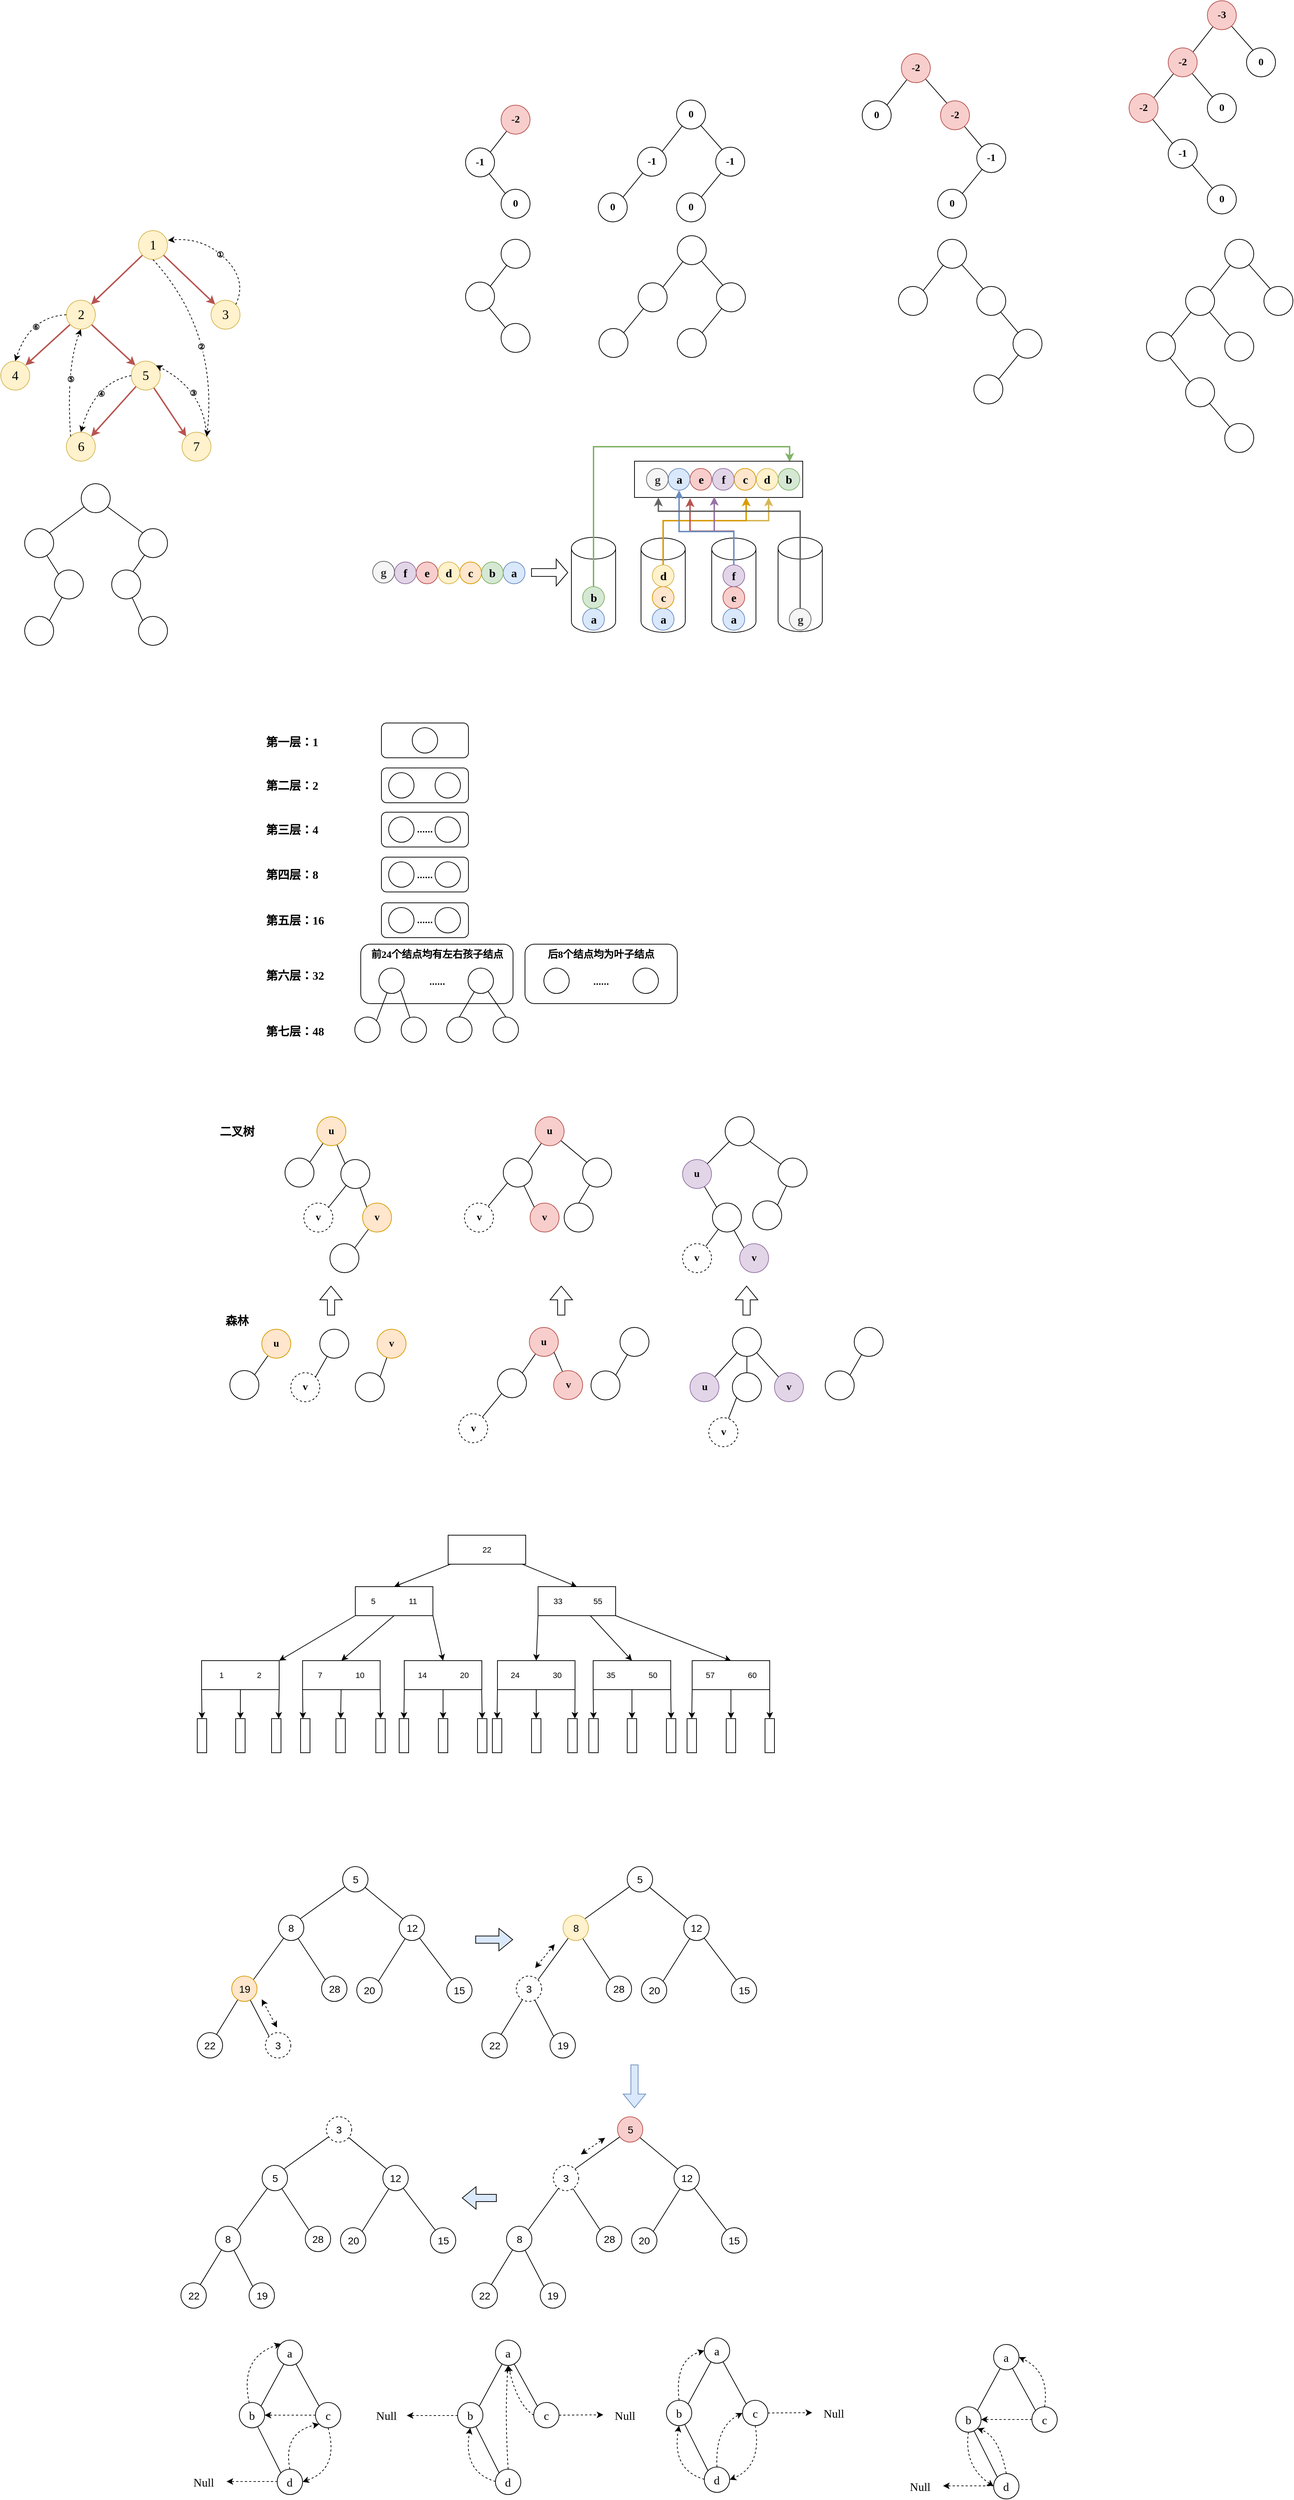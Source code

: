 <mxfile version="21.7.2" type="github">
  <diagram name="第 1 页" id="wzOyLqBRaBhxUj8H1N5F">
    <mxGraphModel dx="1194" dy="871" grid="0" gridSize="10" guides="1" tooltips="1" connect="1" arrows="1" fold="1" page="0" pageScale="1" pageWidth="827" pageHeight="1169" math="0" shadow="0">
      <root>
        <mxCell id="0" />
        <mxCell id="1" parent="0" />
        <mxCell id="YMhbXSiSFB9uJHx7K9CS-125" value="&lt;b&gt;&lt;font style=&quot;font-size: 14px;&quot; face=&quot;宋体&quot;&gt;后8个结点均为叶子结点&lt;/font&gt;&lt;/b&gt;" style="rounded=1;whiteSpace=wrap;html=1;fontFamily=Helvetica;fontSize=11;fontColor=default;arcSize=16;verticalAlign=top;" parent="1" vertex="1">
          <mxGeometry x="473" y="1105" width="210" height="82" as="geometry" />
        </mxCell>
        <mxCell id="YMhbXSiSFB9uJHx7K9CS-123" value="&lt;b&gt;&lt;font style=&quot;font-size: 14px;&quot; face=&quot;宋体&quot;&gt;前24个结点均有左右孩子结点&lt;/font&gt;&lt;/b&gt;" style="rounded=1;whiteSpace=wrap;html=1;fontFamily=Helvetica;fontSize=11;fontColor=default;arcSize=16;verticalAlign=top;" parent="1" vertex="1">
          <mxGeometry x="246.5" y="1105" width="210" height="82" as="geometry" />
        </mxCell>
        <mxCell id="A7zyZed8wjgDJn2fPI7L-10" style="rounded=0;orthogonalLoop=1;jettySize=auto;html=1;entryX=1;entryY=0;entryDx=0;entryDy=0;fillColor=#f8cecc;strokeColor=#b85450;strokeWidth=2;" parent="1" source="A7zyZed8wjgDJn2fPI7L-1" target="A7zyZed8wjgDJn2fPI7L-2" edge="1">
          <mxGeometry relative="1" as="geometry" />
        </mxCell>
        <mxCell id="A7zyZed8wjgDJn2fPI7L-11" style="rounded=0;orthogonalLoop=1;jettySize=auto;html=1;entryX=0;entryY=0;entryDx=0;entryDy=0;fillColor=#f8cecc;strokeColor=#b85450;strokeWidth=2;" parent="1" source="A7zyZed8wjgDJn2fPI7L-1" target="A7zyZed8wjgDJn2fPI7L-3" edge="1">
          <mxGeometry relative="1" as="geometry" />
        </mxCell>
        <mxCell id="A7zyZed8wjgDJn2fPI7L-1" value="&lt;font style=&quot;font-size: 18px;&quot; face=&quot;Times New Roman&quot;&gt;1&lt;/font&gt;" style="ellipse;whiteSpace=wrap;html=1;aspect=fixed;fillColor=#fff2cc;strokeColor=#d6b656;" parent="1" vertex="1">
          <mxGeometry x="-60" y="121" width="40" height="40" as="geometry" />
        </mxCell>
        <mxCell id="A7zyZed8wjgDJn2fPI7L-12" style="rounded=0;orthogonalLoop=1;jettySize=auto;html=1;entryX=1;entryY=0;entryDx=0;entryDy=0;fillColor=#f8cecc;strokeColor=#b85450;strokeWidth=2;" parent="1" source="A7zyZed8wjgDJn2fPI7L-2" target="A7zyZed8wjgDJn2fPI7L-4" edge="1">
          <mxGeometry relative="1" as="geometry" />
        </mxCell>
        <mxCell id="A7zyZed8wjgDJn2fPI7L-13" style="edgeStyle=none;shape=connector;rounded=0;orthogonalLoop=1;jettySize=auto;html=1;entryX=0;entryY=0;entryDx=0;entryDy=0;labelBackgroundColor=default;strokeColor=#b85450;fontFamily=Helvetica;fontSize=11;fontColor=default;endArrow=classic;fillColor=#f8cecc;strokeWidth=2;" parent="1" source="A7zyZed8wjgDJn2fPI7L-2" target="A7zyZed8wjgDJn2fPI7L-5" edge="1">
          <mxGeometry relative="1" as="geometry" />
        </mxCell>
        <mxCell id="A7zyZed8wjgDJn2fPI7L-2" value="&lt;font style=&quot;font-size: 18px;&quot; face=&quot;Times New Roman&quot;&gt;2&lt;/font&gt;" style="ellipse;whiteSpace=wrap;html=1;aspect=fixed;fillColor=#fff2cc;strokeColor=#d6b656;" parent="1" vertex="1">
          <mxGeometry x="-159.5" y="217" width="40" height="40" as="geometry" />
        </mxCell>
        <mxCell id="A7zyZed8wjgDJn2fPI7L-3" value="&lt;font style=&quot;font-size: 18px;&quot; face=&quot;Times New Roman&quot;&gt;3&lt;/font&gt;" style="ellipse;whiteSpace=wrap;html=1;aspect=fixed;fillColor=#fff2cc;strokeColor=#d6b656;" parent="1" vertex="1">
          <mxGeometry x="40" y="217" width="40" height="40" as="geometry" />
        </mxCell>
        <mxCell id="A7zyZed8wjgDJn2fPI7L-4" value="&lt;font style=&quot;font-size: 18px;&quot; face=&quot;Times New Roman&quot;&gt;4&lt;/font&gt;" style="ellipse;whiteSpace=wrap;html=1;aspect=fixed;fillColor=#fff2cc;strokeColor=#d6b656;" parent="1" vertex="1">
          <mxGeometry x="-250" y="301" width="40" height="40" as="geometry" />
        </mxCell>
        <mxCell id="A7zyZed8wjgDJn2fPI7L-14" style="edgeStyle=none;shape=connector;rounded=0;orthogonalLoop=1;jettySize=auto;html=1;entryX=1;entryY=0;entryDx=0;entryDy=0;labelBackgroundColor=default;strokeColor=#b85450;fontFamily=Helvetica;fontSize=11;fontColor=default;endArrow=classic;fillColor=#f8cecc;strokeWidth=2;" parent="1" source="A7zyZed8wjgDJn2fPI7L-5" target="A7zyZed8wjgDJn2fPI7L-6" edge="1">
          <mxGeometry relative="1" as="geometry" />
        </mxCell>
        <mxCell id="A7zyZed8wjgDJn2fPI7L-15" style="edgeStyle=none;shape=connector;rounded=0;orthogonalLoop=1;jettySize=auto;html=1;entryX=0;entryY=0;entryDx=0;entryDy=0;labelBackgroundColor=default;strokeColor=#b85450;fontFamily=Helvetica;fontSize=11;fontColor=default;endArrow=classic;fillColor=#f8cecc;strokeWidth=2;" parent="1" source="A7zyZed8wjgDJn2fPI7L-5" target="A7zyZed8wjgDJn2fPI7L-7" edge="1">
          <mxGeometry relative="1" as="geometry" />
        </mxCell>
        <mxCell id="A7zyZed8wjgDJn2fPI7L-5" value="&lt;font style=&quot;font-size: 18px;&quot; face=&quot;Times New Roman&quot;&gt;5&lt;/font&gt;" style="ellipse;whiteSpace=wrap;html=1;aspect=fixed;fillColor=#fff2cc;strokeColor=#d6b656;" parent="1" vertex="1">
          <mxGeometry x="-70" y="301" width="40" height="40" as="geometry" />
        </mxCell>
        <mxCell id="A7zyZed8wjgDJn2fPI7L-6" value="&lt;font style=&quot;font-size: 18px;&quot; face=&quot;Times New Roman&quot;&gt;6&lt;/font&gt;" style="ellipse;whiteSpace=wrap;html=1;aspect=fixed;fillColor=#fff2cc;strokeColor=#d6b656;" parent="1" vertex="1">
          <mxGeometry x="-159.5" y="399" width="40" height="40" as="geometry" />
        </mxCell>
        <mxCell id="A7zyZed8wjgDJn2fPI7L-7" value="&lt;font style=&quot;font-size: 18px;&quot; face=&quot;Times New Roman&quot;&gt;7&lt;/font&gt;" style="ellipse;whiteSpace=wrap;html=1;aspect=fixed;fillColor=#fff2cc;strokeColor=#d6b656;" parent="1" vertex="1">
          <mxGeometry y="399" width="40" height="40" as="geometry" />
        </mxCell>
        <mxCell id="A7zyZed8wjgDJn2fPI7L-21" style="edgeStyle=none;shape=connector;rounded=0;orthogonalLoop=1;jettySize=auto;html=1;entryX=1;entryY=0;entryDx=0;entryDy=0;labelBackgroundColor=default;strokeColor=default;fontFamily=Helvetica;fontSize=11;fontColor=default;endArrow=none;endFill=0;" parent="1" source="A7zyZed8wjgDJn2fPI7L-16" target="A7zyZed8wjgDJn2fPI7L-19" edge="1">
          <mxGeometry relative="1" as="geometry" />
        </mxCell>
        <mxCell id="A7zyZed8wjgDJn2fPI7L-16" value="" style="ellipse;whiteSpace=wrap;html=1;aspect=fixed;" parent="1" vertex="1">
          <mxGeometry x="440" y="133" width="40" height="40" as="geometry" />
        </mxCell>
        <mxCell id="A7zyZed8wjgDJn2fPI7L-22" style="edgeStyle=none;shape=connector;rounded=0;orthogonalLoop=1;jettySize=auto;html=1;entryX=0;entryY=0;entryDx=0;entryDy=0;labelBackgroundColor=default;strokeColor=default;fontFamily=Helvetica;fontSize=11;fontColor=default;endArrow=none;endFill=0;" parent="1" source="A7zyZed8wjgDJn2fPI7L-19" target="A7zyZed8wjgDJn2fPI7L-20" edge="1">
          <mxGeometry relative="1" as="geometry" />
        </mxCell>
        <mxCell id="A7zyZed8wjgDJn2fPI7L-19" value="" style="ellipse;whiteSpace=wrap;html=1;aspect=fixed;" parent="1" vertex="1">
          <mxGeometry x="391" y="192" width="40" height="40" as="geometry" />
        </mxCell>
        <mxCell id="A7zyZed8wjgDJn2fPI7L-20" value="" style="ellipse;whiteSpace=wrap;html=1;aspect=fixed;" parent="1" vertex="1">
          <mxGeometry x="440" y="249" width="40" height="40" as="geometry" />
        </mxCell>
        <mxCell id="A7zyZed8wjgDJn2fPI7L-26" style="edgeStyle=none;shape=connector;rounded=0;orthogonalLoop=1;jettySize=auto;html=1;entryX=1;entryY=0;entryDx=0;entryDy=0;labelBackgroundColor=default;strokeColor=default;fontFamily=Helvetica;fontSize=11;fontColor=default;endArrow=none;endFill=0;" parent="1" source="A7zyZed8wjgDJn2fPI7L-23" target="A7zyZed8wjgDJn2fPI7L-24" edge="1">
          <mxGeometry relative="1" as="geometry" />
        </mxCell>
        <mxCell id="A7zyZed8wjgDJn2fPI7L-31" style="edgeStyle=none;shape=connector;rounded=0;orthogonalLoop=1;jettySize=auto;html=1;entryX=0.325;entryY=0.2;entryDx=0;entryDy=0;entryPerimeter=0;labelBackgroundColor=default;strokeColor=default;fontFamily=Helvetica;fontSize=11;fontColor=default;endArrow=none;endFill=0;" parent="1" source="A7zyZed8wjgDJn2fPI7L-23" target="A7zyZed8wjgDJn2fPI7L-29" edge="1">
          <mxGeometry relative="1" as="geometry" />
        </mxCell>
        <mxCell id="A7zyZed8wjgDJn2fPI7L-23" value="" style="ellipse;whiteSpace=wrap;html=1;aspect=fixed;" parent="1" vertex="1">
          <mxGeometry x="683" y="128" width="40" height="40" as="geometry" />
        </mxCell>
        <mxCell id="A7zyZed8wjgDJn2fPI7L-27" style="edgeStyle=none;shape=connector;rounded=0;orthogonalLoop=1;jettySize=auto;html=1;entryX=1;entryY=0;entryDx=0;entryDy=0;labelBackgroundColor=default;strokeColor=default;fontFamily=Helvetica;fontSize=11;fontColor=default;endArrow=none;endFill=0;" parent="1" source="A7zyZed8wjgDJn2fPI7L-24" target="A7zyZed8wjgDJn2fPI7L-25" edge="1">
          <mxGeometry relative="1" as="geometry" />
        </mxCell>
        <mxCell id="A7zyZed8wjgDJn2fPI7L-24" value="" style="ellipse;whiteSpace=wrap;html=1;aspect=fixed;" parent="1" vertex="1">
          <mxGeometry x="629" y="193" width="40" height="40" as="geometry" />
        </mxCell>
        <mxCell id="A7zyZed8wjgDJn2fPI7L-25" value="" style="ellipse;whiteSpace=wrap;html=1;aspect=fixed;" parent="1" vertex="1">
          <mxGeometry x="575" y="256" width="40" height="40" as="geometry" />
        </mxCell>
        <mxCell id="A7zyZed8wjgDJn2fPI7L-28" style="edgeStyle=none;shape=connector;rounded=0;orthogonalLoop=1;jettySize=auto;html=1;entryX=1;entryY=0;entryDx=0;entryDy=0;labelBackgroundColor=default;strokeColor=default;fontFamily=Helvetica;fontSize=11;fontColor=default;endArrow=none;endFill=0;" parent="1" source="A7zyZed8wjgDJn2fPI7L-29" target="A7zyZed8wjgDJn2fPI7L-30" edge="1">
          <mxGeometry relative="1" as="geometry" />
        </mxCell>
        <mxCell id="A7zyZed8wjgDJn2fPI7L-29" value="" style="ellipse;whiteSpace=wrap;html=1;aspect=fixed;" parent="1" vertex="1">
          <mxGeometry x="737" y="193" width="40" height="40" as="geometry" />
        </mxCell>
        <mxCell id="A7zyZed8wjgDJn2fPI7L-30" value="" style="ellipse;whiteSpace=wrap;html=1;aspect=fixed;" parent="1" vertex="1">
          <mxGeometry x="683" y="256" width="40" height="40" as="geometry" />
        </mxCell>
        <mxCell id="A7zyZed8wjgDJn2fPI7L-32" style="edgeStyle=none;shape=connector;rounded=0;orthogonalLoop=1;jettySize=auto;html=1;entryX=1;entryY=0;entryDx=0;entryDy=0;labelBackgroundColor=default;strokeColor=default;fontFamily=Helvetica;fontSize=11;fontColor=default;endArrow=none;endFill=0;" parent="1" source="A7zyZed8wjgDJn2fPI7L-34" target="A7zyZed8wjgDJn2fPI7L-35" edge="1">
          <mxGeometry relative="1" as="geometry" />
        </mxCell>
        <mxCell id="A7zyZed8wjgDJn2fPI7L-33" style="edgeStyle=none;shape=connector;rounded=0;orthogonalLoop=1;jettySize=auto;html=1;entryX=0.325;entryY=0.2;entryDx=0;entryDy=0;entryPerimeter=0;labelBackgroundColor=default;strokeColor=default;fontFamily=Helvetica;fontSize=11;fontColor=default;endArrow=none;endFill=0;" parent="1" source="A7zyZed8wjgDJn2fPI7L-34" target="A7zyZed8wjgDJn2fPI7L-36" edge="1">
          <mxGeometry relative="1" as="geometry" />
        </mxCell>
        <mxCell id="A7zyZed8wjgDJn2fPI7L-34" value="" style="ellipse;whiteSpace=wrap;html=1;aspect=fixed;" parent="1" vertex="1">
          <mxGeometry x="1042" y="133" width="40" height="40" as="geometry" />
        </mxCell>
        <mxCell id="A7zyZed8wjgDJn2fPI7L-35" value="" style="ellipse;whiteSpace=wrap;html=1;aspect=fixed;" parent="1" vertex="1">
          <mxGeometry x="988" y="198" width="40" height="40" as="geometry" />
        </mxCell>
        <mxCell id="A7zyZed8wjgDJn2fPI7L-40" style="edgeStyle=none;shape=connector;rounded=0;orthogonalLoop=1;jettySize=auto;html=1;labelBackgroundColor=default;strokeColor=default;fontFamily=Helvetica;fontSize=11;fontColor=default;endArrow=none;endFill=0;" parent="1" source="A7zyZed8wjgDJn2fPI7L-36" target="A7zyZed8wjgDJn2fPI7L-38" edge="1">
          <mxGeometry relative="1" as="geometry" />
        </mxCell>
        <mxCell id="A7zyZed8wjgDJn2fPI7L-36" value="" style="ellipse;whiteSpace=wrap;html=1;aspect=fixed;" parent="1" vertex="1">
          <mxGeometry x="1096" y="198" width="40" height="40" as="geometry" />
        </mxCell>
        <mxCell id="A7zyZed8wjgDJn2fPI7L-37" style="edgeStyle=none;shape=connector;rounded=0;orthogonalLoop=1;jettySize=auto;html=1;entryX=1;entryY=0;entryDx=0;entryDy=0;labelBackgroundColor=default;strokeColor=default;fontFamily=Helvetica;fontSize=11;fontColor=default;endArrow=none;endFill=0;" parent="1" source="A7zyZed8wjgDJn2fPI7L-38" target="A7zyZed8wjgDJn2fPI7L-39" edge="1">
          <mxGeometry relative="1" as="geometry" />
        </mxCell>
        <mxCell id="A7zyZed8wjgDJn2fPI7L-38" value="" style="ellipse;whiteSpace=wrap;html=1;aspect=fixed;" parent="1" vertex="1">
          <mxGeometry x="1146" y="257" width="40" height="40" as="geometry" />
        </mxCell>
        <mxCell id="A7zyZed8wjgDJn2fPI7L-39" value="" style="ellipse;whiteSpace=wrap;html=1;aspect=fixed;" parent="1" vertex="1">
          <mxGeometry x="1092" y="320" width="40" height="40" as="geometry" />
        </mxCell>
        <mxCell id="A7zyZed8wjgDJn2fPI7L-41" style="edgeStyle=none;shape=connector;rounded=0;orthogonalLoop=1;jettySize=auto;html=1;entryX=1;entryY=0;entryDx=0;entryDy=0;labelBackgroundColor=default;strokeColor=default;fontFamily=Helvetica;fontSize=11;fontColor=default;endArrow=none;endFill=0;" parent="1" source="A7zyZed8wjgDJn2fPI7L-43" target="A7zyZed8wjgDJn2fPI7L-45" edge="1">
          <mxGeometry relative="1" as="geometry" />
        </mxCell>
        <mxCell id="A7zyZed8wjgDJn2fPI7L-42" style="edgeStyle=none;shape=connector;rounded=0;orthogonalLoop=1;jettySize=auto;html=1;entryX=0.325;entryY=0.2;entryDx=0;entryDy=0;entryPerimeter=0;labelBackgroundColor=default;strokeColor=default;fontFamily=Helvetica;fontSize=11;fontColor=default;endArrow=none;endFill=0;" parent="1" source="A7zyZed8wjgDJn2fPI7L-43" target="A7zyZed8wjgDJn2fPI7L-48" edge="1">
          <mxGeometry relative="1" as="geometry" />
        </mxCell>
        <mxCell id="A7zyZed8wjgDJn2fPI7L-43" value="" style="ellipse;whiteSpace=wrap;html=1;aspect=fixed;" parent="1" vertex="1">
          <mxGeometry x="1438" y="133" width="40" height="40" as="geometry" />
        </mxCell>
        <mxCell id="A7zyZed8wjgDJn2fPI7L-44" style="edgeStyle=none;shape=connector;rounded=0;orthogonalLoop=1;jettySize=auto;html=1;entryX=1;entryY=0;entryDx=0;entryDy=0;labelBackgroundColor=default;strokeColor=default;fontFamily=Helvetica;fontSize=11;fontColor=default;endArrow=none;endFill=0;" parent="1" source="A7zyZed8wjgDJn2fPI7L-45" target="A7zyZed8wjgDJn2fPI7L-46" edge="1">
          <mxGeometry relative="1" as="geometry" />
        </mxCell>
        <mxCell id="A7zyZed8wjgDJn2fPI7L-51" style="edgeStyle=none;shape=connector;rounded=0;orthogonalLoop=1;jettySize=auto;html=1;labelBackgroundColor=default;strokeColor=default;fontFamily=Helvetica;fontSize=11;fontColor=default;endArrow=none;endFill=0;" parent="1" source="A7zyZed8wjgDJn2fPI7L-45" target="A7zyZed8wjgDJn2fPI7L-50" edge="1">
          <mxGeometry relative="1" as="geometry" />
        </mxCell>
        <mxCell id="A7zyZed8wjgDJn2fPI7L-45" value="" style="ellipse;whiteSpace=wrap;html=1;aspect=fixed;" parent="1" vertex="1">
          <mxGeometry x="1384" y="198" width="40" height="40" as="geometry" />
        </mxCell>
        <mxCell id="A7zyZed8wjgDJn2fPI7L-55" style="edgeStyle=none;shape=connector;rounded=0;orthogonalLoop=1;jettySize=auto;html=1;entryX=0;entryY=0;entryDx=0;entryDy=0;labelBackgroundColor=default;strokeColor=default;fontFamily=Helvetica;fontSize=11;fontColor=default;endArrow=none;endFill=0;" parent="1" source="A7zyZed8wjgDJn2fPI7L-46" target="A7zyZed8wjgDJn2fPI7L-53" edge="1">
          <mxGeometry relative="1" as="geometry" />
        </mxCell>
        <mxCell id="A7zyZed8wjgDJn2fPI7L-46" value="" style="ellipse;whiteSpace=wrap;html=1;aspect=fixed;" parent="1" vertex="1">
          <mxGeometry x="1330" y="261" width="40" height="40" as="geometry" />
        </mxCell>
        <mxCell id="A7zyZed8wjgDJn2fPI7L-48" value="" style="ellipse;whiteSpace=wrap;html=1;aspect=fixed;" parent="1" vertex="1">
          <mxGeometry x="1492" y="198" width="40" height="40" as="geometry" />
        </mxCell>
        <mxCell id="A7zyZed8wjgDJn2fPI7L-50" value="" style="ellipse;whiteSpace=wrap;html=1;aspect=fixed;" parent="1" vertex="1">
          <mxGeometry x="1438" y="261" width="40" height="40" as="geometry" />
        </mxCell>
        <mxCell id="A7zyZed8wjgDJn2fPI7L-52" style="edgeStyle=none;shape=connector;rounded=0;orthogonalLoop=1;jettySize=auto;html=1;labelBackgroundColor=default;strokeColor=default;fontFamily=Helvetica;fontSize=11;fontColor=default;endArrow=none;endFill=0;" parent="1" source="A7zyZed8wjgDJn2fPI7L-53" target="A7zyZed8wjgDJn2fPI7L-54" edge="1">
          <mxGeometry relative="1" as="geometry" />
        </mxCell>
        <mxCell id="A7zyZed8wjgDJn2fPI7L-53" value="" style="ellipse;whiteSpace=wrap;html=1;aspect=fixed;" parent="1" vertex="1">
          <mxGeometry x="1384" y="324" width="40" height="40" as="geometry" />
        </mxCell>
        <mxCell id="A7zyZed8wjgDJn2fPI7L-54" value="" style="ellipse;whiteSpace=wrap;html=1;aspect=fixed;" parent="1" vertex="1">
          <mxGeometry x="1438" y="387" width="40" height="40" as="geometry" />
        </mxCell>
        <mxCell id="qOB6kxdGH2xCEJ3bVtiJ-1" value="" style="shape=cylinder3;whiteSpace=wrap;html=1;boundedLbl=1;backgroundOutline=1;size=15;" parent="1" vertex="1">
          <mxGeometry x="537" y="544" width="61" height="131" as="geometry" />
        </mxCell>
        <mxCell id="qOB6kxdGH2xCEJ3bVtiJ-3" value="&lt;b&gt;&lt;font style=&quot;font-size: 16px;&quot; face=&quot;Times New Roman&quot;&gt;a&lt;/font&gt;&lt;/b&gt;" style="ellipse;whiteSpace=wrap;html=1;aspect=fixed;fillColor=#dae8fc;strokeColor=#6c8ebf;" parent="1" vertex="1">
          <mxGeometry x="443" y="578" width="30" height="30" as="geometry" />
        </mxCell>
        <mxCell id="qOB6kxdGH2xCEJ3bVtiJ-4" value="&lt;b&gt;&lt;font style=&quot;font-size: 16px;&quot; face=&quot;Times New Roman&quot;&gt;b&lt;/font&gt;&lt;/b&gt;" style="ellipse;whiteSpace=wrap;html=1;aspect=fixed;fillColor=#d5e8d4;strokeColor=#82b366;" parent="1" vertex="1">
          <mxGeometry x="413" y="578" width="30" height="30" as="geometry" />
        </mxCell>
        <mxCell id="qOB6kxdGH2xCEJ3bVtiJ-5" value="&lt;b&gt;&lt;font style=&quot;font-size: 16px;&quot; face=&quot;Times New Roman&quot;&gt;c&lt;/font&gt;&lt;/b&gt;" style="ellipse;whiteSpace=wrap;html=1;aspect=fixed;fillColor=#ffe6cc;strokeColor=#d79b00;" parent="1" vertex="1">
          <mxGeometry x="383" y="578" width="30" height="30" as="geometry" />
        </mxCell>
        <mxCell id="qOB6kxdGH2xCEJ3bVtiJ-6" value="&lt;b&gt;&lt;font style=&quot;font-size: 16px;&quot; face=&quot;Times New Roman&quot;&gt;d&lt;/font&gt;&lt;/b&gt;" style="ellipse;whiteSpace=wrap;html=1;aspect=fixed;fillColor=#fff2cc;strokeColor=#d6b656;" parent="1" vertex="1">
          <mxGeometry x="353" y="578" width="30" height="30" as="geometry" />
        </mxCell>
        <mxCell id="qOB6kxdGH2xCEJ3bVtiJ-7" value="&lt;b&gt;&lt;font style=&quot;font-size: 16px;&quot; face=&quot;Times New Roman&quot;&gt;e&lt;/font&gt;&lt;/b&gt;" style="ellipse;whiteSpace=wrap;html=1;aspect=fixed;fillColor=#f8cecc;strokeColor=#b85450;" parent="1" vertex="1">
          <mxGeometry x="323" y="578" width="30" height="30" as="geometry" />
        </mxCell>
        <mxCell id="qOB6kxdGH2xCEJ3bVtiJ-8" value="&lt;b&gt;&lt;font style=&quot;font-size: 16px;&quot; face=&quot;Times New Roman&quot;&gt;f&lt;/font&gt;&lt;/b&gt;" style="ellipse;whiteSpace=wrap;html=1;aspect=fixed;fillColor=#e1d5e7;strokeColor=#9673a6;" parent="1" vertex="1">
          <mxGeometry x="293" y="578" width="30" height="30" as="geometry" />
        </mxCell>
        <mxCell id="qOB6kxdGH2xCEJ3bVtiJ-9" value="&lt;b&gt;&lt;font style=&quot;font-size: 16px;&quot; face=&quot;Times New Roman&quot;&gt;g&lt;/font&gt;&lt;/b&gt;" style="ellipse;whiteSpace=wrap;html=1;aspect=fixed;fillColor=#f5f5f5;fontColor=#333333;strokeColor=#666666;" parent="1" vertex="1">
          <mxGeometry x="263" y="577" width="30" height="30" as="geometry" />
        </mxCell>
        <mxCell id="qOB6kxdGH2xCEJ3bVtiJ-10" value="" style="html=1;shadow=0;dashed=0;align=center;verticalAlign=middle;shape=mxgraph.arrows2.arrow;dy=0.71;dx=16;notch=0;" parent="1" vertex="1">
          <mxGeometry x="482" y="574" width="50" height="37" as="geometry" />
        </mxCell>
        <mxCell id="qOB6kxdGH2xCEJ3bVtiJ-11" value="&lt;b&gt;&lt;font style=&quot;font-size: 16px;&quot; face=&quot;Times New Roman&quot;&gt;a&lt;/font&gt;&lt;/b&gt;" style="ellipse;whiteSpace=wrap;html=1;aspect=fixed;fillColor=#dae8fc;strokeColor=#6c8ebf;" parent="1" vertex="1">
          <mxGeometry x="552.5" y="642" width="30" height="30" as="geometry" />
        </mxCell>
        <mxCell id="qOB6kxdGH2xCEJ3bVtiJ-48" style="edgeStyle=orthogonalEdgeStyle;rounded=0;orthogonalLoop=1;jettySize=auto;html=1;entryX=0.922;entryY=0.02;entryDx=0;entryDy=0;entryPerimeter=0;fillColor=#d5e8d4;strokeColor=#82b366;strokeWidth=2;" parent="1" source="qOB6kxdGH2xCEJ3bVtiJ-12" target="qOB6kxdGH2xCEJ3bVtiJ-14" edge="1">
          <mxGeometry relative="1" as="geometry">
            <Array as="points">
              <mxPoint x="568" y="419" />
              <mxPoint x="838" y="419" />
            </Array>
          </mxGeometry>
        </mxCell>
        <mxCell id="qOB6kxdGH2xCEJ3bVtiJ-12" value="&lt;b&gt;&lt;font style=&quot;font-size: 16px;&quot; face=&quot;Times New Roman&quot;&gt;b&lt;/font&gt;&lt;/b&gt;" style="ellipse;whiteSpace=wrap;html=1;aspect=fixed;fillColor=#d5e8d4;strokeColor=#82b366;" parent="1" vertex="1">
          <mxGeometry x="552.5" y="612" width="30" height="30" as="geometry" />
        </mxCell>
        <mxCell id="qOB6kxdGH2xCEJ3bVtiJ-14" value="" style="rounded=0;whiteSpace=wrap;html=1;" parent="1" vertex="1">
          <mxGeometry x="624" y="439" width="232" height="50" as="geometry" />
        </mxCell>
        <mxCell id="qOB6kxdGH2xCEJ3bVtiJ-15" value="&lt;b&gt;&lt;font style=&quot;font-size: 16px;&quot; face=&quot;Times New Roman&quot;&gt;b&lt;/font&gt;&lt;/b&gt;" style="ellipse;whiteSpace=wrap;html=1;aspect=fixed;fillColor=#d5e8d4;strokeColor=#82b366;" parent="1" vertex="1">
          <mxGeometry x="822" y="449" width="30" height="30" as="geometry" />
        </mxCell>
        <mxCell id="qOB6kxdGH2xCEJ3bVtiJ-19" value="" style="shape=cylinder3;whiteSpace=wrap;html=1;boundedLbl=1;backgroundOutline=1;size=15;" parent="1" vertex="1">
          <mxGeometry x="633" y="545" width="61" height="130" as="geometry" />
        </mxCell>
        <mxCell id="qOB6kxdGH2xCEJ3bVtiJ-20" value="&lt;b&gt;&lt;font style=&quot;font-size: 16px;&quot; face=&quot;Times New Roman&quot;&gt;a&lt;/font&gt;&lt;/b&gt;" style="ellipse;whiteSpace=wrap;html=1;aspect=fixed;fillColor=#dae8fc;strokeColor=#6c8ebf;" parent="1" vertex="1">
          <mxGeometry x="648.5" y="642" width="30" height="30" as="geometry" />
        </mxCell>
        <mxCell id="qOB6kxdGH2xCEJ3bVtiJ-22" value="&lt;b&gt;&lt;font style=&quot;font-size: 16px;&quot; face=&quot;Times New Roman&quot;&gt;c&lt;/font&gt;&lt;/b&gt;" style="ellipse;whiteSpace=wrap;html=1;aspect=fixed;fillColor=#ffe6cc;strokeColor=#d79b00;" parent="1" vertex="1">
          <mxGeometry x="648.5" y="612" width="30" height="30" as="geometry" />
        </mxCell>
        <mxCell id="qOB6kxdGH2xCEJ3bVtiJ-25" style="edgeStyle=orthogonalEdgeStyle;rounded=0;orthogonalLoop=1;jettySize=auto;html=1;fillColor=#fff2cc;strokeColor=#d6b656;strokeWidth=2;" parent="1" source="qOB6kxdGH2xCEJ3bVtiJ-23" target="qOB6kxdGH2xCEJ3bVtiJ-14" edge="1">
          <mxGeometry relative="1" as="geometry">
            <mxPoint x="808.5" y="515" as="targetPoint" />
            <Array as="points">
              <mxPoint x="664" y="521" />
              <mxPoint x="809" y="521" />
            </Array>
          </mxGeometry>
        </mxCell>
        <mxCell id="qOB6kxdGH2xCEJ3bVtiJ-31" style="edgeStyle=orthogonalEdgeStyle;rounded=0;orthogonalLoop=1;jettySize=auto;html=1;fillColor=#ffe6cc;strokeColor=#d79b00;strokeWidth=2;" parent="1" source="qOB6kxdGH2xCEJ3bVtiJ-23" target="qOB6kxdGH2xCEJ3bVtiJ-14" edge="1">
          <mxGeometry relative="1" as="geometry">
            <mxPoint x="777.91" y="513" as="targetPoint" />
            <Array as="points">
              <mxPoint x="664" y="521" />
              <mxPoint x="778" y="521" />
            </Array>
          </mxGeometry>
        </mxCell>
        <mxCell id="qOB6kxdGH2xCEJ3bVtiJ-23" value="&lt;b&gt;&lt;font style=&quot;font-size: 16px;&quot; face=&quot;Times New Roman&quot;&gt;d&lt;/font&gt;&lt;/b&gt;" style="ellipse;whiteSpace=wrap;html=1;aspect=fixed;fillColor=#fff2cc;strokeColor=#d6b656;" parent="1" vertex="1">
          <mxGeometry x="648.5" y="582" width="30" height="30" as="geometry" />
        </mxCell>
        <mxCell id="qOB6kxdGH2xCEJ3bVtiJ-24" value="&lt;b&gt;&lt;font style=&quot;font-size: 16px;&quot; face=&quot;Times New Roman&quot;&gt;d&lt;/font&gt;&lt;/b&gt;" style="ellipse;whiteSpace=wrap;html=1;aspect=fixed;fillColor=#fff2cc;strokeColor=#d6b656;" parent="1" vertex="1">
          <mxGeometry x="792" y="449" width="30" height="30" as="geometry" />
        </mxCell>
        <mxCell id="qOB6kxdGH2xCEJ3bVtiJ-26" value="" style="shape=cylinder3;whiteSpace=wrap;html=1;boundedLbl=1;backgroundOutline=1;size=15;" parent="1" vertex="1">
          <mxGeometry x="730.5" y="545" width="61" height="130" as="geometry" />
        </mxCell>
        <mxCell id="qOB6kxdGH2xCEJ3bVtiJ-27" value="&lt;b&gt;&lt;font style=&quot;font-size: 16px;&quot; face=&quot;Times New Roman&quot;&gt;a&lt;/font&gt;&lt;/b&gt;" style="ellipse;whiteSpace=wrap;html=1;aspect=fixed;fillColor=#dae8fc;strokeColor=#6c8ebf;" parent="1" vertex="1">
          <mxGeometry x="746" y="642" width="30" height="30" as="geometry" />
        </mxCell>
        <mxCell id="qOB6kxdGH2xCEJ3bVtiJ-30" value="&lt;b&gt;&lt;font style=&quot;font-size: 16px;&quot; face=&quot;Times New Roman&quot;&gt;c&lt;/font&gt;&lt;/b&gt;" style="ellipse;whiteSpace=wrap;html=1;aspect=fixed;fillColor=#ffe6cc;strokeColor=#d79b00;" parent="1" vertex="1">
          <mxGeometry x="761.5" y="449" width="30" height="30" as="geometry" />
        </mxCell>
        <mxCell id="qOB6kxdGH2xCEJ3bVtiJ-32" value="&lt;b&gt;&lt;font style=&quot;font-size: 16px;&quot; face=&quot;Times New Roman&quot;&gt;e&lt;/font&gt;&lt;/b&gt;" style="ellipse;whiteSpace=wrap;html=1;aspect=fixed;fillColor=#f8cecc;strokeColor=#b85450;" parent="1" vertex="1">
          <mxGeometry x="746" y="612" width="30" height="30" as="geometry" />
        </mxCell>
        <mxCell id="qOB6kxdGH2xCEJ3bVtiJ-36" style="edgeStyle=orthogonalEdgeStyle;rounded=0;orthogonalLoop=1;jettySize=auto;html=1;entryX=0.474;entryY=0.98;entryDx=0;entryDy=0;entryPerimeter=0;fillColor=#e1d5e7;strokeColor=#9673a6;strokeWidth=2;" parent="1" source="qOB6kxdGH2xCEJ3bVtiJ-33" target="qOB6kxdGH2xCEJ3bVtiJ-14" edge="1">
          <mxGeometry relative="1" as="geometry">
            <mxPoint x="746.94" y="515" as="targetPoint" />
          </mxGeometry>
        </mxCell>
        <mxCell id="qOB6kxdGH2xCEJ3bVtiJ-37" style="edgeStyle=orthogonalEdgeStyle;rounded=0;orthogonalLoop=1;jettySize=auto;html=1;entryX=0.33;entryY=1.02;entryDx=0;entryDy=0;entryPerimeter=0;fillColor=#f8cecc;strokeColor=#b85450;strokeWidth=2;" parent="1" source="qOB6kxdGH2xCEJ3bVtiJ-33" target="qOB6kxdGH2xCEJ3bVtiJ-14" edge="1">
          <mxGeometry relative="1" as="geometry">
            <mxPoint x="713.5" y="515" as="targetPoint" />
          </mxGeometry>
        </mxCell>
        <mxCell id="qOB6kxdGH2xCEJ3bVtiJ-40" style="edgeStyle=orthogonalEdgeStyle;rounded=0;orthogonalLoop=1;jettySize=auto;html=1;entryX=0.5;entryY=1;entryDx=0;entryDy=0;fillColor=#dae8fc;strokeColor=#6c8ebf;strokeWidth=2;" parent="1" source="qOB6kxdGH2xCEJ3bVtiJ-33" target="qOB6kxdGH2xCEJ3bVtiJ-39" edge="1">
          <mxGeometry relative="1" as="geometry">
            <Array as="points">
              <mxPoint x="761" y="536" />
              <mxPoint x="686" y="536" />
            </Array>
          </mxGeometry>
        </mxCell>
        <mxCell id="qOB6kxdGH2xCEJ3bVtiJ-33" value="&lt;b&gt;&lt;font style=&quot;font-size: 16px;&quot; face=&quot;Times New Roman&quot;&gt;f&lt;/font&gt;&lt;/b&gt;" style="ellipse;whiteSpace=wrap;html=1;aspect=fixed;fillColor=#e1d5e7;strokeColor=#9673a6;" parent="1" vertex="1">
          <mxGeometry x="746" y="582" width="30" height="30" as="geometry" />
        </mxCell>
        <mxCell id="qOB6kxdGH2xCEJ3bVtiJ-34" value="&lt;b&gt;&lt;font style=&quot;font-size: 16px;&quot; face=&quot;Times New Roman&quot;&gt;f&lt;/font&gt;&lt;/b&gt;" style="ellipse;whiteSpace=wrap;html=1;aspect=fixed;fillColor=#e1d5e7;strokeColor=#9673a6;" parent="1" vertex="1">
          <mxGeometry x="731.5" y="449" width="30" height="30" as="geometry" />
        </mxCell>
        <mxCell id="qOB6kxdGH2xCEJ3bVtiJ-35" value="&lt;b&gt;&lt;font style=&quot;font-size: 16px;&quot; face=&quot;Times New Roman&quot;&gt;e&lt;/font&gt;&lt;/b&gt;" style="ellipse;whiteSpace=wrap;html=1;aspect=fixed;fillColor=#f8cecc;strokeColor=#b85450;" parent="1" vertex="1">
          <mxGeometry x="700.5" y="449" width="30" height="30" as="geometry" />
        </mxCell>
        <mxCell id="qOB6kxdGH2xCEJ3bVtiJ-39" value="&lt;b&gt;&lt;font style=&quot;font-size: 16px;&quot; face=&quot;Times New Roman&quot;&gt;a&lt;/font&gt;&lt;/b&gt;" style="ellipse;whiteSpace=wrap;html=1;aspect=fixed;fillColor=#dae8fc;strokeColor=#6c8ebf;" parent="1" vertex="1">
          <mxGeometry x="670.5" y="449" width="30" height="30" as="geometry" />
        </mxCell>
        <mxCell id="qOB6kxdGH2xCEJ3bVtiJ-41" value="" style="shape=cylinder3;whiteSpace=wrap;html=1;boundedLbl=1;backgroundOutline=1;size=15;" parent="1" vertex="1">
          <mxGeometry x="822" y="544" width="61" height="130" as="geometry" />
        </mxCell>
        <mxCell id="qOB6kxdGH2xCEJ3bVtiJ-49" style="edgeStyle=orthogonalEdgeStyle;rounded=0;orthogonalLoop=1;jettySize=auto;html=1;entryX=0.142;entryY=1;entryDx=0;entryDy=0;entryPerimeter=0;fillColor=#f5f5f5;strokeColor=#666666;strokeWidth=2;" parent="1" source="qOB6kxdGH2xCEJ3bVtiJ-45" target="qOB6kxdGH2xCEJ3bVtiJ-14" edge="1">
          <mxGeometry relative="1" as="geometry">
            <Array as="points">
              <mxPoint x="853" y="508" />
              <mxPoint x="657" y="508" />
            </Array>
          </mxGeometry>
        </mxCell>
        <mxCell id="qOB6kxdGH2xCEJ3bVtiJ-45" value="&lt;b&gt;&lt;font style=&quot;font-size: 16px;&quot; face=&quot;Times New Roman&quot;&gt;g&lt;/font&gt;&lt;/b&gt;" style="ellipse;whiteSpace=wrap;html=1;aspect=fixed;fillColor=#f5f5f5;fontColor=#333333;strokeColor=#666666;" parent="1" vertex="1">
          <mxGeometry x="837.5" y="642" width="30" height="30" as="geometry" />
        </mxCell>
        <mxCell id="qOB6kxdGH2xCEJ3bVtiJ-47" value="&lt;b&gt;&lt;font style=&quot;font-size: 16px;&quot; face=&quot;Times New Roman&quot;&gt;g&lt;/font&gt;&lt;/b&gt;" style="ellipse;whiteSpace=wrap;html=1;aspect=fixed;fillColor=#f5f5f5;fontColor=#333333;strokeColor=#666666;" parent="1" vertex="1">
          <mxGeometry x="640.5" y="449" width="30" height="30" as="geometry" />
        </mxCell>
        <mxCell id="YMhbXSiSFB9uJHx7K9CS-3" value="" style="curved=1;endArrow=classic;html=1;rounded=0;exitX=1;exitY=0;exitDx=0;exitDy=0;entryX=1.017;entryY=0.333;entryDx=0;entryDy=0;entryPerimeter=0;dashed=1;" parent="1" source="A7zyZed8wjgDJn2fPI7L-3" target="A7zyZed8wjgDJn2fPI7L-1" edge="1">
          <mxGeometry width="50" height="50" relative="1" as="geometry">
            <mxPoint x="100" y="220" as="sourcePoint" />
            <mxPoint x="150" y="170" as="targetPoint" />
            <Array as="points">
              <mxPoint x="90" y="190" />
              <mxPoint x="30" y="130" />
            </Array>
          </mxGeometry>
        </mxCell>
        <mxCell id="YMhbXSiSFB9uJHx7K9CS-4" value="①" style="edgeLabel;html=1;align=center;verticalAlign=middle;resizable=0;points=[];fontStyle=1" parent="YMhbXSiSFB9uJHx7K9CS-3" vertex="1" connectable="0">
          <mxGeometry x="0.042" y="1" relative="1" as="geometry">
            <mxPoint as="offset" />
          </mxGeometry>
        </mxCell>
        <mxCell id="YMhbXSiSFB9uJHx7K9CS-5" value="" style="curved=1;endArrow=classic;html=1;rounded=0;exitX=0.5;exitY=1;exitDx=0;exitDy=0;entryX=1;entryY=0;entryDx=0;entryDy=0;dashed=1;" parent="1" source="A7zyZed8wjgDJn2fPI7L-1" target="A7zyZed8wjgDJn2fPI7L-7" edge="1">
          <mxGeometry width="50" height="50" relative="1" as="geometry">
            <mxPoint y="310" as="sourcePoint" />
            <mxPoint x="50" y="260" as="targetPoint" />
            <Array as="points">
              <mxPoint x="50" y="260" />
            </Array>
          </mxGeometry>
        </mxCell>
        <mxCell id="YMhbXSiSFB9uJHx7K9CS-6" value="②" style="edgeLabel;html=1;align=center;verticalAlign=middle;resizable=0;points=[];fontStyle=1" parent="YMhbXSiSFB9uJHx7K9CS-5" vertex="1" connectable="0">
          <mxGeometry x="0.123" y="-22" relative="1" as="geometry">
            <mxPoint as="offset" />
          </mxGeometry>
        </mxCell>
        <mxCell id="YMhbXSiSFB9uJHx7K9CS-7" value="" style="curved=1;endArrow=classic;html=1;rounded=0;exitX=1;exitY=0;exitDx=0;exitDy=0;entryX=1;entryY=0;entryDx=0;entryDy=0;dashed=1;" parent="1" source="A7zyZed8wjgDJn2fPI7L-7" target="A7zyZed8wjgDJn2fPI7L-5" edge="1">
          <mxGeometry width="50" height="50" relative="1" as="geometry">
            <mxPoint x="70" y="390" as="sourcePoint" />
            <mxPoint x="120" y="340" as="targetPoint" />
            <Array as="points">
              <mxPoint x="30" y="340" />
            </Array>
          </mxGeometry>
        </mxCell>
        <mxCell id="YMhbXSiSFB9uJHx7K9CS-8" value="③" style="edgeLabel;html=1;align=center;verticalAlign=middle;resizable=0;points=[];fontStyle=1" parent="YMhbXSiSFB9uJHx7K9CS-7" vertex="1" connectable="0">
          <mxGeometry x="0.119" y="10" relative="1" as="geometry">
            <mxPoint y="1" as="offset" />
          </mxGeometry>
        </mxCell>
        <mxCell id="YMhbXSiSFB9uJHx7K9CS-9" value="" style="curved=1;endArrow=classic;html=1;rounded=0;exitX=0;exitY=0.5;exitDx=0;exitDy=0;entryX=0.5;entryY=0;entryDx=0;entryDy=0;dashed=1;" parent="1" source="A7zyZed8wjgDJn2fPI7L-5" target="A7zyZed8wjgDJn2fPI7L-6" edge="1">
          <mxGeometry width="50" height="50" relative="1" as="geometry">
            <mxPoint x="-270" y="440" as="sourcePoint" />
            <mxPoint x="-220" y="390" as="targetPoint" />
            <Array as="points">
              <mxPoint x="-120" y="330" />
            </Array>
          </mxGeometry>
        </mxCell>
        <mxCell id="YMhbXSiSFB9uJHx7K9CS-10" value="④" style="edgeLabel;html=1;align=center;verticalAlign=middle;resizable=0;points=[];fontStyle=1" parent="YMhbXSiSFB9uJHx7K9CS-9" vertex="1" connectable="0">
          <mxGeometry x="0.04" y="12" relative="1" as="geometry">
            <mxPoint as="offset" />
          </mxGeometry>
        </mxCell>
        <mxCell id="YMhbXSiSFB9uJHx7K9CS-11" value="" style="curved=1;endArrow=classic;html=1;rounded=0;exitX=0;exitY=0;exitDx=0;exitDy=0;entryX=0.5;entryY=1;entryDx=0;entryDy=0;dashed=1;" parent="1" source="A7zyZed8wjgDJn2fPI7L-6" target="A7zyZed8wjgDJn2fPI7L-2" edge="1">
          <mxGeometry width="50" height="50" relative="1" as="geometry">
            <mxPoint x="-280" y="430" as="sourcePoint" />
            <mxPoint x="-230" y="380" as="targetPoint" />
            <Array as="points">
              <mxPoint x="-160" y="310" />
            </Array>
          </mxGeometry>
        </mxCell>
        <mxCell id="YMhbXSiSFB9uJHx7K9CS-12" value="⑤" style="edgeLabel;html=1;align=center;verticalAlign=middle;resizable=0;points=[];fontStyle=1" parent="YMhbXSiSFB9uJHx7K9CS-11" vertex="1" connectable="0">
          <mxGeometry x="0.041" y="-5" relative="1" as="geometry">
            <mxPoint as="offset" />
          </mxGeometry>
        </mxCell>
        <mxCell id="YMhbXSiSFB9uJHx7K9CS-13" value="" style="curved=1;endArrow=classic;html=1;rounded=0;exitX=0;exitY=0.5;exitDx=0;exitDy=0;entryX=0.5;entryY=0;entryDx=0;entryDy=0;dashed=1;" parent="1" source="A7zyZed8wjgDJn2fPI7L-2" target="A7zyZed8wjgDJn2fPI7L-4" edge="1">
          <mxGeometry width="50" height="50" relative="1" as="geometry">
            <mxPoint x="-260" y="240" as="sourcePoint" />
            <mxPoint x="-210" y="190" as="targetPoint" />
            <Array as="points">
              <mxPoint x="-210" y="240" />
            </Array>
          </mxGeometry>
        </mxCell>
        <mxCell id="YMhbXSiSFB9uJHx7K9CS-14" value="⑥" style="edgeLabel;html=1;align=center;verticalAlign=middle;resizable=0;points=[];fontStyle=1" parent="YMhbXSiSFB9uJHx7K9CS-13" vertex="1" connectable="0">
          <mxGeometry x="0.064" y="12" relative="1" as="geometry">
            <mxPoint as="offset" />
          </mxGeometry>
        </mxCell>
        <mxCell id="YMhbXSiSFB9uJHx7K9CS-18" style="edgeStyle=none;shape=connector;rounded=0;orthogonalLoop=1;jettySize=auto;html=1;entryX=1;entryY=0;entryDx=0;entryDy=0;labelBackgroundColor=default;strokeColor=default;fontFamily=Helvetica;fontSize=11;fontColor=default;endArrow=none;endFill=0;" parent="1" source="YMhbXSiSFB9uJHx7K9CS-19" target="YMhbXSiSFB9uJHx7K9CS-21" edge="1">
          <mxGeometry relative="1" as="geometry" />
        </mxCell>
        <mxCell id="YMhbXSiSFB9uJHx7K9CS-30" style="rounded=0;orthogonalLoop=1;jettySize=auto;html=1;entryX=0;entryY=0;entryDx=0;entryDy=0;endArrow=none;endFill=0;" parent="1" source="YMhbXSiSFB9uJHx7K9CS-19" target="YMhbXSiSFB9uJHx7K9CS-26" edge="1">
          <mxGeometry relative="1" as="geometry" />
        </mxCell>
        <mxCell id="YMhbXSiSFB9uJHx7K9CS-19" value="" style="ellipse;whiteSpace=wrap;html=1;aspect=fixed;" parent="1" vertex="1">
          <mxGeometry x="-139" y="470" width="40" height="40" as="geometry" />
        </mxCell>
        <mxCell id="YMhbXSiSFB9uJHx7K9CS-20" style="edgeStyle=none;shape=connector;rounded=0;orthogonalLoop=1;jettySize=auto;html=1;entryX=0;entryY=0;entryDx=0;entryDy=0;labelBackgroundColor=default;strokeColor=default;fontFamily=Helvetica;fontSize=11;fontColor=default;endArrow=none;endFill=0;" parent="1" source="YMhbXSiSFB9uJHx7K9CS-21" target="YMhbXSiSFB9uJHx7K9CS-22" edge="1">
          <mxGeometry relative="1" as="geometry" />
        </mxCell>
        <mxCell id="YMhbXSiSFB9uJHx7K9CS-21" value="" style="ellipse;whiteSpace=wrap;html=1;aspect=fixed;" parent="1" vertex="1">
          <mxGeometry x="-217" y="532" width="40" height="40" as="geometry" />
        </mxCell>
        <mxCell id="YMhbXSiSFB9uJHx7K9CS-24" style="rounded=0;orthogonalLoop=1;jettySize=auto;html=1;entryX=1;entryY=0;entryDx=0;entryDy=0;endArrow=none;endFill=0;" parent="1" source="YMhbXSiSFB9uJHx7K9CS-22" target="YMhbXSiSFB9uJHx7K9CS-23" edge="1">
          <mxGeometry relative="1" as="geometry" />
        </mxCell>
        <mxCell id="YMhbXSiSFB9uJHx7K9CS-22" value="" style="ellipse;whiteSpace=wrap;html=1;aspect=fixed;" parent="1" vertex="1">
          <mxGeometry x="-176" y="589" width="40" height="40" as="geometry" />
        </mxCell>
        <mxCell id="YMhbXSiSFB9uJHx7K9CS-23" value="" style="ellipse;whiteSpace=wrap;html=1;aspect=fixed;" parent="1" vertex="1">
          <mxGeometry x="-217" y="653" width="40" height="40" as="geometry" />
        </mxCell>
        <mxCell id="YMhbXSiSFB9uJHx7K9CS-25" style="edgeStyle=none;shape=connector;rounded=0;orthogonalLoop=1;jettySize=auto;html=1;entryX=0.7;entryY=0.108;entryDx=0;entryDy=0;labelBackgroundColor=default;strokeColor=default;fontFamily=Helvetica;fontSize=11;fontColor=default;endArrow=none;endFill=0;entryPerimeter=0;" parent="1" source="YMhbXSiSFB9uJHx7K9CS-26" target="YMhbXSiSFB9uJHx7K9CS-28" edge="1">
          <mxGeometry relative="1" as="geometry" />
        </mxCell>
        <mxCell id="YMhbXSiSFB9uJHx7K9CS-26" value="" style="ellipse;whiteSpace=wrap;html=1;aspect=fixed;" parent="1" vertex="1">
          <mxGeometry x="-60" y="532" width="40" height="40" as="geometry" />
        </mxCell>
        <mxCell id="YMhbXSiSFB9uJHx7K9CS-27" style="rounded=0;orthogonalLoop=1;jettySize=auto;html=1;entryX=0;entryY=0;entryDx=0;entryDy=0;endArrow=none;endFill=0;" parent="1" source="YMhbXSiSFB9uJHx7K9CS-28" target="YMhbXSiSFB9uJHx7K9CS-29" edge="1">
          <mxGeometry relative="1" as="geometry" />
        </mxCell>
        <mxCell id="YMhbXSiSFB9uJHx7K9CS-28" value="" style="ellipse;whiteSpace=wrap;html=1;aspect=fixed;" parent="1" vertex="1">
          <mxGeometry x="-97" y="589" width="40" height="40" as="geometry" />
        </mxCell>
        <mxCell id="YMhbXSiSFB9uJHx7K9CS-29" value="" style="ellipse;whiteSpace=wrap;html=1;aspect=fixed;" parent="1" vertex="1">
          <mxGeometry x="-60" y="653" width="40" height="40" as="geometry" />
        </mxCell>
        <mxCell id="YMhbXSiSFB9uJHx7K9CS-31" style="edgeStyle=none;shape=connector;rounded=0;orthogonalLoop=1;jettySize=auto;html=1;entryX=1;entryY=0;entryDx=0;entryDy=0;labelBackgroundColor=default;strokeColor=default;fontFamily=Times New Roman;fontSize=14;fontColor=default;endArrow=none;endFill=0;fontStyle=1" parent="1" source="YMhbXSiSFB9uJHx7K9CS-32" target="YMhbXSiSFB9uJHx7K9CS-34" edge="1">
          <mxGeometry relative="1" as="geometry" />
        </mxCell>
        <mxCell id="YMhbXSiSFB9uJHx7K9CS-32" value="-2" style="ellipse;whiteSpace=wrap;html=1;aspect=fixed;fontSize=14;fontStyle=1;fontFamily=Times New Roman;fillColor=#f8cecc;strokeColor=#b85450;" parent="1" vertex="1">
          <mxGeometry x="440" y="-52" width="40" height="40" as="geometry" />
        </mxCell>
        <mxCell id="YMhbXSiSFB9uJHx7K9CS-33" style="edgeStyle=none;shape=connector;rounded=0;orthogonalLoop=1;jettySize=auto;html=1;entryX=0;entryY=0;entryDx=0;entryDy=0;labelBackgroundColor=default;strokeColor=default;fontFamily=Times New Roman;fontSize=14;fontColor=default;endArrow=none;endFill=0;fontStyle=1" parent="1" source="YMhbXSiSFB9uJHx7K9CS-34" target="YMhbXSiSFB9uJHx7K9CS-35" edge="1">
          <mxGeometry relative="1" as="geometry" />
        </mxCell>
        <mxCell id="YMhbXSiSFB9uJHx7K9CS-34" value="-1" style="ellipse;whiteSpace=wrap;html=1;aspect=fixed;fontSize=14;fontStyle=1;fontFamily=Times New Roman;" parent="1" vertex="1">
          <mxGeometry x="391" y="7" width="40" height="40" as="geometry" />
        </mxCell>
        <mxCell id="YMhbXSiSFB9uJHx7K9CS-35" value="0" style="ellipse;whiteSpace=wrap;html=1;aspect=fixed;fontSize=14;fontStyle=1;fontFamily=Times New Roman;" parent="1" vertex="1">
          <mxGeometry x="440" y="64" width="40" height="40" as="geometry" />
        </mxCell>
        <mxCell id="YMhbXSiSFB9uJHx7K9CS-36" style="edgeStyle=none;shape=connector;rounded=0;orthogonalLoop=1;jettySize=auto;html=1;entryX=1;entryY=0;entryDx=0;entryDy=0;labelBackgroundColor=default;strokeColor=default;fontFamily=Times New Roman;fontSize=14;fontColor=default;endArrow=none;endFill=0;fontStyle=1" parent="1" source="YMhbXSiSFB9uJHx7K9CS-38" target="YMhbXSiSFB9uJHx7K9CS-40" edge="1">
          <mxGeometry relative="1" as="geometry" />
        </mxCell>
        <mxCell id="YMhbXSiSFB9uJHx7K9CS-37" style="edgeStyle=none;shape=connector;rounded=0;orthogonalLoop=1;jettySize=auto;html=1;entryX=0.325;entryY=0.2;entryDx=0;entryDy=0;entryPerimeter=0;labelBackgroundColor=default;strokeColor=default;fontFamily=Times New Roman;fontSize=14;fontColor=default;endArrow=none;endFill=0;fontStyle=1" parent="1" source="YMhbXSiSFB9uJHx7K9CS-38" target="YMhbXSiSFB9uJHx7K9CS-43" edge="1">
          <mxGeometry relative="1" as="geometry" />
        </mxCell>
        <mxCell id="YMhbXSiSFB9uJHx7K9CS-38" value="0" style="ellipse;whiteSpace=wrap;html=1;aspect=fixed;fontSize=14;fontStyle=1;fontFamily=Times New Roman;" parent="1" vertex="1">
          <mxGeometry x="682" y="-59" width="40" height="40" as="geometry" />
        </mxCell>
        <mxCell id="YMhbXSiSFB9uJHx7K9CS-39" style="edgeStyle=none;shape=connector;rounded=0;orthogonalLoop=1;jettySize=auto;html=1;entryX=1;entryY=0;entryDx=0;entryDy=0;labelBackgroundColor=default;strokeColor=default;fontFamily=Times New Roman;fontSize=14;fontColor=default;endArrow=none;endFill=0;fontStyle=1" parent="1" source="YMhbXSiSFB9uJHx7K9CS-40" target="YMhbXSiSFB9uJHx7K9CS-41" edge="1">
          <mxGeometry relative="1" as="geometry" />
        </mxCell>
        <mxCell id="YMhbXSiSFB9uJHx7K9CS-40" value="-1" style="ellipse;whiteSpace=wrap;html=1;aspect=fixed;fontSize=14;fontStyle=1;fontFamily=Times New Roman;" parent="1" vertex="1">
          <mxGeometry x="628" y="6" width="40" height="40" as="geometry" />
        </mxCell>
        <mxCell id="YMhbXSiSFB9uJHx7K9CS-41" value="0" style="ellipse;whiteSpace=wrap;html=1;aspect=fixed;fontSize=14;fontStyle=1;fontFamily=Times New Roman;" parent="1" vertex="1">
          <mxGeometry x="574" y="69" width="40" height="40" as="geometry" />
        </mxCell>
        <mxCell id="YMhbXSiSFB9uJHx7K9CS-42" style="edgeStyle=none;shape=connector;rounded=0;orthogonalLoop=1;jettySize=auto;html=1;entryX=1;entryY=0;entryDx=0;entryDy=0;labelBackgroundColor=default;strokeColor=default;fontFamily=Times New Roman;fontSize=14;fontColor=default;endArrow=none;endFill=0;fontStyle=1" parent="1" source="YMhbXSiSFB9uJHx7K9CS-43" target="YMhbXSiSFB9uJHx7K9CS-44" edge="1">
          <mxGeometry relative="1" as="geometry" />
        </mxCell>
        <mxCell id="YMhbXSiSFB9uJHx7K9CS-43" value="-1" style="ellipse;whiteSpace=wrap;html=1;aspect=fixed;fontSize=14;fontStyle=1;fontFamily=Times New Roman;" parent="1" vertex="1">
          <mxGeometry x="736" y="6" width="40" height="40" as="geometry" />
        </mxCell>
        <mxCell id="YMhbXSiSFB9uJHx7K9CS-44" value="0" style="ellipse;whiteSpace=wrap;html=1;aspect=fixed;fontSize=14;fontStyle=1;fontFamily=Times New Roman;" parent="1" vertex="1">
          <mxGeometry x="682" y="69" width="40" height="40" as="geometry" />
        </mxCell>
        <mxCell id="YMhbXSiSFB9uJHx7K9CS-45" style="edgeStyle=none;shape=connector;rounded=0;orthogonalLoop=1;jettySize=auto;html=1;entryX=1;entryY=0;entryDx=0;entryDy=0;labelBackgroundColor=default;strokeColor=default;fontFamily=Times New Roman;fontSize=14;fontColor=default;endArrow=none;endFill=0;fontStyle=1" parent="1" source="YMhbXSiSFB9uJHx7K9CS-47" target="YMhbXSiSFB9uJHx7K9CS-48" edge="1">
          <mxGeometry relative="1" as="geometry" />
        </mxCell>
        <mxCell id="YMhbXSiSFB9uJHx7K9CS-46" style="edgeStyle=none;shape=connector;rounded=0;orthogonalLoop=1;jettySize=auto;html=1;entryX=0.325;entryY=0.2;entryDx=0;entryDy=0;entryPerimeter=0;labelBackgroundColor=default;strokeColor=default;fontFamily=Times New Roman;fontSize=14;fontColor=default;endArrow=none;endFill=0;fontStyle=1" parent="1" source="YMhbXSiSFB9uJHx7K9CS-47" target="YMhbXSiSFB9uJHx7K9CS-50" edge="1">
          <mxGeometry relative="1" as="geometry" />
        </mxCell>
        <mxCell id="YMhbXSiSFB9uJHx7K9CS-47" value="-2" style="ellipse;whiteSpace=wrap;html=1;aspect=fixed;fontStyle=1;fontSize=14;fontFamily=Times New Roman;fillColor=#f8cecc;strokeColor=#b85450;" parent="1" vertex="1">
          <mxGeometry x="992" y="-123" width="40" height="40" as="geometry" />
        </mxCell>
        <mxCell id="YMhbXSiSFB9uJHx7K9CS-48" value="0" style="ellipse;whiteSpace=wrap;html=1;aspect=fixed;fontStyle=1;fontSize=14;fontFamily=Times New Roman;" parent="1" vertex="1">
          <mxGeometry x="938" y="-58" width="40" height="40" as="geometry" />
        </mxCell>
        <mxCell id="YMhbXSiSFB9uJHx7K9CS-49" style="edgeStyle=none;shape=connector;rounded=0;orthogonalLoop=1;jettySize=auto;html=1;labelBackgroundColor=default;strokeColor=default;fontFamily=Times New Roman;fontSize=14;fontColor=default;endArrow=none;endFill=0;fontStyle=1" parent="1" source="YMhbXSiSFB9uJHx7K9CS-50" target="YMhbXSiSFB9uJHx7K9CS-52" edge="1">
          <mxGeometry relative="1" as="geometry" />
        </mxCell>
        <mxCell id="YMhbXSiSFB9uJHx7K9CS-50" value="-2" style="ellipse;whiteSpace=wrap;html=1;aspect=fixed;fontStyle=1;fontSize=14;fontFamily=Times New Roman;fillColor=#f8cecc;strokeColor=#b85450;" parent="1" vertex="1">
          <mxGeometry x="1046" y="-58" width="40" height="40" as="geometry" />
        </mxCell>
        <mxCell id="YMhbXSiSFB9uJHx7K9CS-51" style="edgeStyle=none;shape=connector;rounded=0;orthogonalLoop=1;jettySize=auto;html=1;entryX=1;entryY=0;entryDx=0;entryDy=0;labelBackgroundColor=default;strokeColor=default;fontFamily=Times New Roman;fontSize=14;fontColor=default;endArrow=none;endFill=0;fontStyle=1" parent="1" source="YMhbXSiSFB9uJHx7K9CS-52" target="YMhbXSiSFB9uJHx7K9CS-53" edge="1">
          <mxGeometry relative="1" as="geometry" />
        </mxCell>
        <mxCell id="YMhbXSiSFB9uJHx7K9CS-52" value="-1" style="ellipse;whiteSpace=wrap;html=1;aspect=fixed;fontStyle=1;fontSize=14;fontFamily=Times New Roman;" parent="1" vertex="1">
          <mxGeometry x="1096" y="1" width="40" height="40" as="geometry" />
        </mxCell>
        <mxCell id="YMhbXSiSFB9uJHx7K9CS-53" value="0" style="ellipse;whiteSpace=wrap;html=1;aspect=fixed;fontStyle=1;fontSize=14;fontFamily=Times New Roman;" parent="1" vertex="1">
          <mxGeometry x="1042" y="64" width="40" height="40" as="geometry" />
        </mxCell>
        <mxCell id="YMhbXSiSFB9uJHx7K9CS-54" style="edgeStyle=none;shape=connector;rounded=0;orthogonalLoop=1;jettySize=auto;html=1;entryX=1;entryY=0;entryDx=0;entryDy=0;labelBackgroundColor=default;strokeColor=default;fontFamily=Times New Roman;fontSize=14;fontColor=default;endArrow=none;endFill=0;fontStyle=1" parent="1" source="YMhbXSiSFB9uJHx7K9CS-56" target="YMhbXSiSFB9uJHx7K9CS-59" edge="1">
          <mxGeometry relative="1" as="geometry" />
        </mxCell>
        <mxCell id="YMhbXSiSFB9uJHx7K9CS-55" style="edgeStyle=none;shape=connector;rounded=0;orthogonalLoop=1;jettySize=auto;html=1;entryX=0.325;entryY=0.2;entryDx=0;entryDy=0;entryPerimeter=0;labelBackgroundColor=default;strokeColor=default;fontFamily=Times New Roman;fontSize=14;fontColor=default;endArrow=none;endFill=0;fontStyle=1" parent="1" source="YMhbXSiSFB9uJHx7K9CS-56" target="YMhbXSiSFB9uJHx7K9CS-62" edge="1">
          <mxGeometry relative="1" as="geometry" />
        </mxCell>
        <mxCell id="YMhbXSiSFB9uJHx7K9CS-56" value="-3" style="ellipse;whiteSpace=wrap;html=1;aspect=fixed;fontStyle=1;fontSize=14;fontFamily=Times New Roman;fillColor=#f8cecc;strokeColor=#b85450;" parent="1" vertex="1">
          <mxGeometry x="1414" y="-196" width="40" height="40" as="geometry" />
        </mxCell>
        <mxCell id="YMhbXSiSFB9uJHx7K9CS-57" style="edgeStyle=none;shape=connector;rounded=0;orthogonalLoop=1;jettySize=auto;html=1;entryX=1;entryY=0;entryDx=0;entryDy=0;labelBackgroundColor=default;strokeColor=default;fontFamily=Times New Roman;fontSize=14;fontColor=default;endArrow=none;endFill=0;fontStyle=1" parent="1" source="YMhbXSiSFB9uJHx7K9CS-59" target="YMhbXSiSFB9uJHx7K9CS-61" edge="1">
          <mxGeometry relative="1" as="geometry" />
        </mxCell>
        <mxCell id="YMhbXSiSFB9uJHx7K9CS-58" style="edgeStyle=none;shape=connector;rounded=0;orthogonalLoop=1;jettySize=auto;html=1;labelBackgroundColor=default;strokeColor=default;fontFamily=Times New Roman;fontSize=14;fontColor=default;endArrow=none;endFill=0;fontStyle=1" parent="1" source="YMhbXSiSFB9uJHx7K9CS-59" target="YMhbXSiSFB9uJHx7K9CS-63" edge="1">
          <mxGeometry relative="1" as="geometry" />
        </mxCell>
        <mxCell id="YMhbXSiSFB9uJHx7K9CS-59" value="-2" style="ellipse;whiteSpace=wrap;html=1;aspect=fixed;fontStyle=1;fontSize=14;fontFamily=Times New Roman;fillColor=#f8cecc;strokeColor=#b85450;" parent="1" vertex="1">
          <mxGeometry x="1360" y="-131" width="40" height="40" as="geometry" />
        </mxCell>
        <mxCell id="YMhbXSiSFB9uJHx7K9CS-60" style="edgeStyle=none;shape=connector;rounded=0;orthogonalLoop=1;jettySize=auto;html=1;entryX=0;entryY=0;entryDx=0;entryDy=0;labelBackgroundColor=default;strokeColor=default;fontFamily=Times New Roman;fontSize=14;fontColor=default;endArrow=none;endFill=0;fontStyle=1" parent="1" source="YMhbXSiSFB9uJHx7K9CS-61" target="YMhbXSiSFB9uJHx7K9CS-65" edge="1">
          <mxGeometry relative="1" as="geometry" />
        </mxCell>
        <mxCell id="YMhbXSiSFB9uJHx7K9CS-61" value="-2" style="ellipse;whiteSpace=wrap;html=1;aspect=fixed;fontStyle=1;fontSize=14;fontFamily=Times New Roman;fillColor=#f8cecc;strokeColor=#b85450;" parent="1" vertex="1">
          <mxGeometry x="1306" y="-68" width="40" height="40" as="geometry" />
        </mxCell>
        <mxCell id="YMhbXSiSFB9uJHx7K9CS-62" value="0" style="ellipse;whiteSpace=wrap;html=1;aspect=fixed;fontStyle=1;fontSize=14;fontFamily=Times New Roman;" parent="1" vertex="1">
          <mxGeometry x="1468" y="-131" width="40" height="40" as="geometry" />
        </mxCell>
        <mxCell id="YMhbXSiSFB9uJHx7K9CS-63" value="0" style="ellipse;whiteSpace=wrap;html=1;aspect=fixed;fontStyle=1;fontSize=14;fontFamily=Times New Roman;" parent="1" vertex="1">
          <mxGeometry x="1414" y="-68" width="40" height="40" as="geometry" />
        </mxCell>
        <mxCell id="YMhbXSiSFB9uJHx7K9CS-64" style="edgeStyle=none;shape=connector;rounded=0;orthogonalLoop=1;jettySize=auto;html=1;labelBackgroundColor=default;strokeColor=default;fontFamily=Times New Roman;fontSize=14;fontColor=default;endArrow=none;endFill=0;fontStyle=1" parent="1" source="YMhbXSiSFB9uJHx7K9CS-65" target="YMhbXSiSFB9uJHx7K9CS-66" edge="1">
          <mxGeometry relative="1" as="geometry" />
        </mxCell>
        <mxCell id="YMhbXSiSFB9uJHx7K9CS-65" value="-1" style="ellipse;whiteSpace=wrap;html=1;aspect=fixed;fontStyle=1;fontSize=14;fontFamily=Times New Roman;" parent="1" vertex="1">
          <mxGeometry x="1360" y="-5" width="40" height="40" as="geometry" />
        </mxCell>
        <mxCell id="YMhbXSiSFB9uJHx7K9CS-66" value="0" style="ellipse;whiteSpace=wrap;html=1;aspect=fixed;fontStyle=1;fontSize=14;fontFamily=Times New Roman;" parent="1" vertex="1">
          <mxGeometry x="1414" y="58" width="40" height="40" as="geometry" />
        </mxCell>
        <mxCell id="YMhbXSiSFB9uJHx7K9CS-82" value="" style="rounded=1;whiteSpace=wrap;html=1;fontFamily=Helvetica;fontSize=11;fontColor=default;" parent="1" vertex="1">
          <mxGeometry x="275" y="800" width="120" height="48" as="geometry" />
        </mxCell>
        <mxCell id="YMhbXSiSFB9uJHx7K9CS-83" value="" style="ellipse;whiteSpace=wrap;html=1;aspect=fixed;fontFamily=Helvetica;fontSize=11;fontColor=default;" parent="1" vertex="1">
          <mxGeometry x="317.5" y="806.5" width="35" height="35" as="geometry" />
        </mxCell>
        <mxCell id="YMhbXSiSFB9uJHx7K9CS-84" value="&lt;b&gt;&lt;font style=&quot;font-size: 16px;&quot; face=&quot;宋体&quot;&gt;第一层：1&lt;/font&gt;&lt;/b&gt;" style="text;html=1;strokeColor=none;fillColor=none;align=left;verticalAlign=middle;whiteSpace=wrap;rounded=0;fontSize=11;fontFamily=Helvetica;fontColor=default;" parent="1" vertex="1">
          <mxGeometry x="114" y="809.5" width="96" height="32" as="geometry" />
        </mxCell>
        <mxCell id="YMhbXSiSFB9uJHx7K9CS-85" value="" style="rounded=1;whiteSpace=wrap;html=1;fontFamily=Helvetica;fontSize=11;fontColor=default;" parent="1" vertex="1">
          <mxGeometry x="275" y="862" width="120" height="48" as="geometry" />
        </mxCell>
        <mxCell id="YMhbXSiSFB9uJHx7K9CS-86" value="" style="ellipse;whiteSpace=wrap;html=1;aspect=fixed;fontFamily=Helvetica;fontSize=11;fontColor=default;" parent="1" vertex="1">
          <mxGeometry x="285" y="868.5" width="35" height="35" as="geometry" />
        </mxCell>
        <mxCell id="YMhbXSiSFB9uJHx7K9CS-87" value="&lt;b&gt;&lt;font style=&quot;font-size: 16px;&quot; face=&quot;宋体&quot;&gt;第二层：2&lt;/font&gt;&lt;/b&gt;" style="text;html=1;strokeColor=none;fillColor=none;align=left;verticalAlign=middle;whiteSpace=wrap;rounded=0;fontSize=11;fontFamily=Helvetica;fontColor=default;" parent="1" vertex="1">
          <mxGeometry x="114" y="870" width="96" height="32" as="geometry" />
        </mxCell>
        <mxCell id="YMhbXSiSFB9uJHx7K9CS-88" value="" style="ellipse;whiteSpace=wrap;html=1;aspect=fixed;fontFamily=Helvetica;fontSize=11;fontColor=default;" parent="1" vertex="1">
          <mxGeometry x="349" y="868.5" width="35" height="35" as="geometry" />
        </mxCell>
        <mxCell id="YMhbXSiSFB9uJHx7K9CS-89" value="" style="rounded=1;whiteSpace=wrap;html=1;fontFamily=Helvetica;fontSize=11;fontColor=default;" parent="1" vertex="1">
          <mxGeometry x="275" y="923" width="120" height="48" as="geometry" />
        </mxCell>
        <mxCell id="YMhbXSiSFB9uJHx7K9CS-90" value="" style="ellipse;whiteSpace=wrap;html=1;aspect=fixed;fontFamily=Helvetica;fontSize=11;fontColor=default;" parent="1" vertex="1">
          <mxGeometry x="285" y="929.5" width="35" height="35" as="geometry" />
        </mxCell>
        <mxCell id="YMhbXSiSFB9uJHx7K9CS-91" value="&lt;b&gt;&lt;font style=&quot;font-size: 16px;&quot; face=&quot;宋体&quot;&gt;第三层：4&lt;/font&gt;&lt;/b&gt;" style="text;html=1;strokeColor=none;fillColor=none;align=left;verticalAlign=middle;whiteSpace=wrap;rounded=0;fontSize=11;fontFamily=Helvetica;fontColor=default;" parent="1" vertex="1">
          <mxGeometry x="114" y="931" width="96" height="32" as="geometry" />
        </mxCell>
        <mxCell id="YMhbXSiSFB9uJHx7K9CS-92" value="" style="rounded=1;whiteSpace=wrap;html=1;fontFamily=Helvetica;fontSize=11;fontColor=default;" parent="1" vertex="1">
          <mxGeometry x="275" y="985" width="120" height="48" as="geometry" />
        </mxCell>
        <mxCell id="YMhbXSiSFB9uJHx7K9CS-93" value="" style="ellipse;whiteSpace=wrap;html=1;aspect=fixed;fontFamily=Helvetica;fontSize=11;fontColor=default;" parent="1" vertex="1">
          <mxGeometry x="285" y="991.5" width="35" height="35" as="geometry" />
        </mxCell>
        <mxCell id="YMhbXSiSFB9uJHx7K9CS-94" value="&lt;b&gt;&lt;font style=&quot;font-size: 16px;&quot; face=&quot;宋体&quot;&gt;第四层：8&lt;/font&gt;&lt;/b&gt;" style="text;html=1;strokeColor=none;fillColor=none;align=left;verticalAlign=middle;whiteSpace=wrap;rounded=0;fontSize=11;fontFamily=Helvetica;fontColor=default;" parent="1" vertex="1">
          <mxGeometry x="114" y="993" width="96" height="32" as="geometry" />
        </mxCell>
        <mxCell id="YMhbXSiSFB9uJHx7K9CS-95" value="" style="ellipse;whiteSpace=wrap;html=1;aspect=fixed;fontFamily=Helvetica;fontSize=11;fontColor=default;" parent="1" vertex="1">
          <mxGeometry x="349" y="991.5" width="35" height="35" as="geometry" />
        </mxCell>
        <mxCell id="YMhbXSiSFB9uJHx7K9CS-96" value="" style="ellipse;whiteSpace=wrap;html=1;aspect=fixed;fontFamily=Helvetica;fontSize=11;fontColor=default;" parent="1" vertex="1">
          <mxGeometry x="349" y="929.5" width="35" height="35" as="geometry" />
        </mxCell>
        <mxCell id="YMhbXSiSFB9uJHx7K9CS-97" value="&lt;b&gt;&lt;font style=&quot;font-size: 13px;&quot;&gt;......&lt;/font&gt;&lt;/b&gt;" style="text;html=1;strokeColor=none;fillColor=none;align=center;verticalAlign=middle;whiteSpace=wrap;rounded=0;fontSize=11;fontFamily=Helvetica;fontColor=default;" parent="1" vertex="1">
          <mxGeometry x="305" y="931" width="60" height="30" as="geometry" />
        </mxCell>
        <mxCell id="YMhbXSiSFB9uJHx7K9CS-100" value="&lt;b&gt;&lt;font style=&quot;font-size: 13px;&quot;&gt;......&lt;/font&gt;&lt;/b&gt;" style="text;html=1;strokeColor=none;fillColor=none;align=center;verticalAlign=middle;whiteSpace=wrap;rounded=0;fontSize=11;fontFamily=Helvetica;fontColor=default;" parent="1" vertex="1">
          <mxGeometry x="305" y="994" width="60" height="30" as="geometry" />
        </mxCell>
        <mxCell id="YMhbXSiSFB9uJHx7K9CS-101" value="" style="rounded=1;whiteSpace=wrap;html=1;fontFamily=Helvetica;fontSize=11;fontColor=default;" parent="1" vertex="1">
          <mxGeometry x="275" y="1048" width="120" height="48" as="geometry" />
        </mxCell>
        <mxCell id="YMhbXSiSFB9uJHx7K9CS-102" value="" style="ellipse;whiteSpace=wrap;html=1;aspect=fixed;fontFamily=Helvetica;fontSize=11;fontColor=default;" parent="1" vertex="1">
          <mxGeometry x="285" y="1054.5" width="35" height="35" as="geometry" />
        </mxCell>
        <mxCell id="YMhbXSiSFB9uJHx7K9CS-103" value="&lt;b&gt;&lt;font style=&quot;font-size: 16px;&quot; face=&quot;宋体&quot;&gt;第五层：16&lt;/font&gt;&lt;/b&gt;" style="text;html=1;strokeColor=none;fillColor=none;align=left;verticalAlign=middle;whiteSpace=wrap;rounded=0;fontSize=11;fontFamily=Helvetica;fontColor=default;" parent="1" vertex="1">
          <mxGeometry x="114" y="1056" width="96" height="32" as="geometry" />
        </mxCell>
        <mxCell id="YMhbXSiSFB9uJHx7K9CS-116" style="edgeStyle=none;shape=connector;rounded=0;orthogonalLoop=1;jettySize=auto;html=1;entryX=1;entryY=0;entryDx=0;entryDy=0;labelBackgroundColor=default;strokeColor=default;fontFamily=Helvetica;fontSize=11;fontColor=default;endArrow=none;endFill=0;" parent="1" source="YMhbXSiSFB9uJHx7K9CS-105" target="YMhbXSiSFB9uJHx7K9CS-112" edge="1">
          <mxGeometry relative="1" as="geometry" />
        </mxCell>
        <mxCell id="YMhbXSiSFB9uJHx7K9CS-105" value="" style="ellipse;whiteSpace=wrap;html=1;aspect=fixed;fontFamily=Helvetica;fontSize=11;fontColor=default;" parent="1" vertex="1">
          <mxGeometry x="271.5" y="1138" width="35" height="35" as="geometry" />
        </mxCell>
        <mxCell id="YMhbXSiSFB9uJHx7K9CS-106" value="&lt;b&gt;&lt;font style=&quot;font-size: 16px;&quot; face=&quot;宋体&quot;&gt;第六层：32&lt;/font&gt;&lt;/b&gt;" style="text;html=1;strokeColor=none;fillColor=none;align=left;verticalAlign=middle;whiteSpace=wrap;rounded=0;fontSize=11;fontFamily=Helvetica;fontColor=default;" parent="1" vertex="1">
          <mxGeometry x="114" y="1132" width="96" height="32" as="geometry" />
        </mxCell>
        <mxCell id="YMhbXSiSFB9uJHx7K9CS-118" style="edgeStyle=none;shape=connector;rounded=0;orthogonalLoop=1;jettySize=auto;html=1;entryX=0.5;entryY=0;entryDx=0;entryDy=0;labelBackgroundColor=default;strokeColor=default;fontFamily=Helvetica;fontSize=11;fontColor=default;endArrow=none;endFill=0;" parent="1" source="YMhbXSiSFB9uJHx7K9CS-107" target="YMhbXSiSFB9uJHx7K9CS-114" edge="1">
          <mxGeometry relative="1" as="geometry" />
        </mxCell>
        <mxCell id="YMhbXSiSFB9uJHx7K9CS-119" style="edgeStyle=none;shape=connector;rounded=0;orthogonalLoop=1;jettySize=auto;html=1;entryX=0.5;entryY=0;entryDx=0;entryDy=0;labelBackgroundColor=default;strokeColor=default;fontFamily=Helvetica;fontSize=11;fontColor=default;endArrow=none;endFill=0;" parent="1" source="YMhbXSiSFB9uJHx7K9CS-107" target="YMhbXSiSFB9uJHx7K9CS-115" edge="1">
          <mxGeometry relative="1" as="geometry" />
        </mxCell>
        <mxCell id="YMhbXSiSFB9uJHx7K9CS-107" value="" style="ellipse;whiteSpace=wrap;html=1;aspect=fixed;fontFamily=Helvetica;fontSize=11;fontColor=default;" parent="1" vertex="1">
          <mxGeometry x="394.5" y="1138" width="35" height="35" as="geometry" />
        </mxCell>
        <mxCell id="YMhbXSiSFB9uJHx7K9CS-108" value="" style="ellipse;whiteSpace=wrap;html=1;aspect=fixed;fontFamily=Helvetica;fontSize=11;fontColor=default;" parent="1" vertex="1">
          <mxGeometry x="349" y="1054.5" width="35" height="35" as="geometry" />
        </mxCell>
        <mxCell id="YMhbXSiSFB9uJHx7K9CS-109" value="&lt;b&gt;&lt;font style=&quot;font-size: 13px;&quot;&gt;......&lt;/font&gt;&lt;/b&gt;" style="text;html=1;strokeColor=none;fillColor=none;align=center;verticalAlign=middle;whiteSpace=wrap;rounded=0;fontSize=11;fontFamily=Helvetica;fontColor=default;" parent="1" vertex="1">
          <mxGeometry x="305" y="1056" width="60" height="30" as="geometry" />
        </mxCell>
        <mxCell id="YMhbXSiSFB9uJHx7K9CS-110" value="&lt;b&gt;&lt;font style=&quot;font-size: 13px;&quot;&gt;......&lt;/font&gt;&lt;/b&gt;" style="text;html=1;strokeColor=none;fillColor=none;align=center;verticalAlign=middle;whiteSpace=wrap;rounded=0;fontSize=11;fontFamily=Helvetica;fontColor=default;" parent="1" vertex="1">
          <mxGeometry x="321.5" y="1140.5" width="60" height="30" as="geometry" />
        </mxCell>
        <mxCell id="YMhbXSiSFB9uJHx7K9CS-112" value="" style="ellipse;whiteSpace=wrap;html=1;aspect=fixed;fontFamily=Helvetica;fontSize=11;fontColor=default;" parent="1" vertex="1">
          <mxGeometry x="238.25" y="1205.5" width="35" height="35" as="geometry" />
        </mxCell>
        <mxCell id="YMhbXSiSFB9uJHx7K9CS-117" style="edgeStyle=none;shape=connector;rounded=0;orthogonalLoop=1;jettySize=auto;html=1;entryX=1;entryY=1;entryDx=0;entryDy=0;labelBackgroundColor=default;strokeColor=default;fontFamily=Helvetica;fontSize=11;fontColor=default;endArrow=none;endFill=0;" parent="1" source="YMhbXSiSFB9uJHx7K9CS-113" target="YMhbXSiSFB9uJHx7K9CS-105" edge="1">
          <mxGeometry relative="1" as="geometry" />
        </mxCell>
        <mxCell id="YMhbXSiSFB9uJHx7K9CS-113" value="" style="ellipse;whiteSpace=wrap;html=1;aspect=fixed;fontFamily=Helvetica;fontSize=11;fontColor=default;" parent="1" vertex="1">
          <mxGeometry x="302.25" y="1205.5" width="35" height="35" as="geometry" />
        </mxCell>
        <mxCell id="YMhbXSiSFB9uJHx7K9CS-114" value="" style="ellipse;whiteSpace=wrap;html=1;aspect=fixed;fontFamily=Helvetica;fontSize=11;fontColor=default;" parent="1" vertex="1">
          <mxGeometry x="365" y="1205.5" width="35" height="35" as="geometry" />
        </mxCell>
        <mxCell id="YMhbXSiSFB9uJHx7K9CS-115" value="" style="ellipse;whiteSpace=wrap;html=1;aspect=fixed;fontFamily=Helvetica;fontSize=11;fontColor=default;" parent="1" vertex="1">
          <mxGeometry x="429" y="1205.5" width="35" height="35" as="geometry" />
        </mxCell>
        <mxCell id="YMhbXSiSFB9uJHx7K9CS-120" value="" style="ellipse;whiteSpace=wrap;html=1;aspect=fixed;fontFamily=Helvetica;fontSize=11;fontColor=default;" parent="1" vertex="1">
          <mxGeometry x="499" y="1138" width="35" height="35" as="geometry" />
        </mxCell>
        <mxCell id="YMhbXSiSFB9uJHx7K9CS-121" value="" style="ellipse;whiteSpace=wrap;html=1;aspect=fixed;fontFamily=Helvetica;fontSize=11;fontColor=default;" parent="1" vertex="1">
          <mxGeometry x="622" y="1138" width="35" height="35" as="geometry" />
        </mxCell>
        <mxCell id="YMhbXSiSFB9uJHx7K9CS-122" value="&lt;b&gt;&lt;font style=&quot;font-size: 13px;&quot;&gt;......&lt;/font&gt;&lt;/b&gt;" style="text;html=1;strokeColor=none;fillColor=none;align=center;verticalAlign=middle;whiteSpace=wrap;rounded=0;fontSize=11;fontFamily=Helvetica;fontColor=default;" parent="1" vertex="1">
          <mxGeometry x="548" y="1140.5" width="60" height="30" as="geometry" />
        </mxCell>
        <mxCell id="YMhbXSiSFB9uJHx7K9CS-126" value="&lt;b&gt;&lt;font style=&quot;font-size: 16px;&quot; face=&quot;宋体&quot;&gt;第七层：48&lt;/font&gt;&lt;/b&gt;" style="text;html=1;strokeColor=none;fillColor=none;align=left;verticalAlign=middle;whiteSpace=wrap;rounded=0;fontSize=11;fontFamily=Helvetica;fontColor=default;" parent="1" vertex="1">
          <mxGeometry x="114" y="1208.5" width="96" height="32" as="geometry" />
        </mxCell>
        <mxCell id="YMhbXSiSFB9uJHx7K9CS-131" style="edgeStyle=none;shape=connector;rounded=0;orthogonalLoop=1;jettySize=auto;html=1;entryX=1;entryY=0;entryDx=0;entryDy=0;labelBackgroundColor=default;strokeColor=default;fontFamily=Times New Roman;fontSize=14;fontColor=default;endArrow=none;endFill=0;fontStyle=1" parent="1" source="YMhbXSiSFB9uJHx7K9CS-127" target="YMhbXSiSFB9uJHx7K9CS-128" edge="1">
          <mxGeometry relative="1" as="geometry" />
        </mxCell>
        <mxCell id="YMhbXSiSFB9uJHx7K9CS-132" style="edgeStyle=none;shape=connector;rounded=0;orthogonalLoop=1;jettySize=auto;html=1;entryX=0;entryY=0;entryDx=0;entryDy=0;labelBackgroundColor=default;strokeColor=default;fontFamily=Times New Roman;fontSize=14;fontColor=default;endArrow=none;endFill=0;fontStyle=1" parent="1" source="YMhbXSiSFB9uJHx7K9CS-127" target="YMhbXSiSFB9uJHx7K9CS-129" edge="1">
          <mxGeometry relative="1" as="geometry" />
        </mxCell>
        <mxCell id="YMhbXSiSFB9uJHx7K9CS-127" value="u" style="ellipse;whiteSpace=wrap;html=1;aspect=fixed;fontFamily=Times New Roman;fontSize=14;fontStyle=1;fillColor=#ffe6cc;strokeColor=#d79b00;" parent="1" vertex="1">
          <mxGeometry x="186" y="1343" width="40" height="40" as="geometry" />
        </mxCell>
        <mxCell id="YMhbXSiSFB9uJHx7K9CS-128" value="" style="ellipse;whiteSpace=wrap;html=1;aspect=fixed;fontFamily=Times New Roman;fontSize=14;fontColor=default;fontStyle=1" parent="1" vertex="1">
          <mxGeometry x="142" y="1400" width="40" height="40" as="geometry" />
        </mxCell>
        <mxCell id="YMhbXSiSFB9uJHx7K9CS-133" style="edgeStyle=none;shape=connector;rounded=0;orthogonalLoop=1;jettySize=auto;html=1;entryX=0;entryY=0;entryDx=0;entryDy=0;labelBackgroundColor=default;strokeColor=default;fontFamily=Times New Roman;fontSize=14;fontColor=default;endArrow=none;endFill=0;fontStyle=1" parent="1" source="YMhbXSiSFB9uJHx7K9CS-129" target="YMhbXSiSFB9uJHx7K9CS-130" edge="1">
          <mxGeometry relative="1" as="geometry" />
        </mxCell>
        <mxCell id="YMhbXSiSFB9uJHx7K9CS-135" style="edgeStyle=none;shape=connector;rounded=0;orthogonalLoop=1;jettySize=auto;html=1;entryX=1;entryY=0;entryDx=0;entryDy=0;labelBackgroundColor=default;strokeColor=default;fontFamily=Times New Roman;fontSize=14;fontColor=default;endArrow=none;endFill=0;fontStyle=1" parent="1" source="YMhbXSiSFB9uJHx7K9CS-129" target="YMhbXSiSFB9uJHx7K9CS-134" edge="1">
          <mxGeometry relative="1" as="geometry" />
        </mxCell>
        <mxCell id="YMhbXSiSFB9uJHx7K9CS-129" value="" style="ellipse;whiteSpace=wrap;html=1;aspect=fixed;fontFamily=Times New Roman;fontSize=14;fontColor=default;fontStyle=1" parent="1" vertex="1">
          <mxGeometry x="219" y="1402" width="40" height="40" as="geometry" />
        </mxCell>
        <mxCell id="YMhbXSiSFB9uJHx7K9CS-137" style="edgeStyle=none;shape=connector;rounded=0;orthogonalLoop=1;jettySize=auto;html=1;entryX=1;entryY=0;entryDx=0;entryDy=0;labelBackgroundColor=default;strokeColor=default;fontFamily=Times New Roman;fontSize=14;fontColor=default;endArrow=none;endFill=0;fontStyle=1" parent="1" source="YMhbXSiSFB9uJHx7K9CS-130" target="YMhbXSiSFB9uJHx7K9CS-136" edge="1">
          <mxGeometry relative="1" as="geometry" />
        </mxCell>
        <mxCell id="YMhbXSiSFB9uJHx7K9CS-130" value="v" style="ellipse;whiteSpace=wrap;html=1;aspect=fixed;fontFamily=Times New Roman;fontSize=14;fontStyle=1;fillColor=#ffe6cc;strokeColor=#d79b00;" parent="1" vertex="1">
          <mxGeometry x="249" y="1462" width="40" height="40" as="geometry" />
        </mxCell>
        <mxCell id="YMhbXSiSFB9uJHx7K9CS-134" value="v" style="ellipse;whiteSpace=wrap;html=1;aspect=fixed;fontFamily=Times New Roman;fontSize=14;fontColor=default;fontStyle=1;dashed=1;" parent="1" vertex="1">
          <mxGeometry x="168" y="1462" width="40" height="40" as="geometry" />
        </mxCell>
        <mxCell id="YMhbXSiSFB9uJHx7K9CS-136" value="" style="ellipse;whiteSpace=wrap;html=1;aspect=fixed;fontFamily=Times New Roman;fontSize=14;fontColor=default;fontStyle=1" parent="1" vertex="1">
          <mxGeometry x="204" y="1518" width="40" height="40" as="geometry" />
        </mxCell>
        <mxCell id="YMhbXSiSFB9uJHx7K9CS-138" style="edgeStyle=none;shape=connector;rounded=0;orthogonalLoop=1;jettySize=auto;html=1;entryX=1;entryY=0;entryDx=0;entryDy=0;labelBackgroundColor=default;strokeColor=default;fontFamily=Times New Roman;fontSize=14;fontColor=default;endArrow=none;endFill=0;fontStyle=1" parent="1" source="YMhbXSiSFB9uJHx7K9CS-140" target="YMhbXSiSFB9uJHx7K9CS-141" edge="1">
          <mxGeometry relative="1" as="geometry" />
        </mxCell>
        <mxCell id="YMhbXSiSFB9uJHx7K9CS-140" value="u" style="ellipse;whiteSpace=wrap;html=1;aspect=fixed;fontFamily=Times New Roman;fontSize=14;fontStyle=1;fillColor=#ffe6cc;strokeColor=#d79b00;" parent="1" vertex="1">
          <mxGeometry x="110" y="1636" width="40" height="40" as="geometry" />
        </mxCell>
        <mxCell id="YMhbXSiSFB9uJHx7K9CS-141" value="" style="ellipse;whiteSpace=wrap;html=1;aspect=fixed;fontFamily=Times New Roman;fontSize=14;fontColor=default;fontStyle=1" parent="1" vertex="1">
          <mxGeometry x="66" y="1693" width="40" height="40" as="geometry" />
        </mxCell>
        <mxCell id="YMhbXSiSFB9uJHx7K9CS-145" style="edgeStyle=none;shape=connector;rounded=0;orthogonalLoop=1;jettySize=auto;html=1;entryX=1;entryY=0;entryDx=0;entryDy=0;labelBackgroundColor=default;strokeColor=default;fontFamily=Times New Roman;fontSize=14;fontColor=default;endArrow=none;endFill=0;fontStyle=1" parent="1" source="YMhbXSiSFB9uJHx7K9CS-146" target="YMhbXSiSFB9uJHx7K9CS-147" edge="1">
          <mxGeometry relative="1" as="geometry" />
        </mxCell>
        <mxCell id="YMhbXSiSFB9uJHx7K9CS-146" value="" style="ellipse;whiteSpace=wrap;html=1;aspect=fixed;fontFamily=Times New Roman;fontSize=14;fontColor=default;fontStyle=1" parent="1" vertex="1">
          <mxGeometry x="190" y="1636" width="40" height="40" as="geometry" />
        </mxCell>
        <mxCell id="YMhbXSiSFB9uJHx7K9CS-147" value="v" style="ellipse;whiteSpace=wrap;html=1;aspect=fixed;fontFamily=Times New Roman;fontSize=14;fontColor=default;fontStyle=1;dashed=1;" parent="1" vertex="1">
          <mxGeometry x="150" y="1696" width="40" height="40" as="geometry" />
        </mxCell>
        <mxCell id="YMhbXSiSFB9uJHx7K9CS-148" style="edgeStyle=none;shape=connector;rounded=0;orthogonalLoop=1;jettySize=auto;html=1;entryX=1;entryY=0;entryDx=0;entryDy=0;labelBackgroundColor=default;strokeColor=default;fontFamily=Times New Roman;fontSize=14;fontColor=default;endArrow=none;endFill=0;fontStyle=1" parent="1" source="YMhbXSiSFB9uJHx7K9CS-149" target="YMhbXSiSFB9uJHx7K9CS-150" edge="1">
          <mxGeometry relative="1" as="geometry" />
        </mxCell>
        <mxCell id="YMhbXSiSFB9uJHx7K9CS-149" value="v" style="ellipse;whiteSpace=wrap;html=1;aspect=fixed;fontFamily=Times New Roman;fontSize=14;fontStyle=1;fillColor=#ffe6cc;strokeColor=#d79b00;" parent="1" vertex="1">
          <mxGeometry x="269" y="1636" width="40" height="40" as="geometry" />
        </mxCell>
        <mxCell id="YMhbXSiSFB9uJHx7K9CS-150" value="" style="ellipse;whiteSpace=wrap;html=1;aspect=fixed;fontFamily=Times New Roman;fontSize=14;fontColor=default;fontStyle=1" parent="1" vertex="1">
          <mxGeometry x="239" y="1696" width="40" height="40" as="geometry" />
        </mxCell>
        <mxCell id="YMhbXSiSFB9uJHx7K9CS-151" value="&lt;font face=&quot;宋体&quot; style=&quot;font-size: 16px;&quot;&gt;&lt;b style=&quot;font-size: 16px;&quot;&gt;森林&lt;/b&gt;&lt;/font&gt;" style="text;html=1;strokeColor=none;fillColor=none;align=center;verticalAlign=middle;whiteSpace=wrap;rounded=0;fontSize=16;fontFamily=Helvetica;fontColor=default;" parent="1" vertex="1">
          <mxGeometry x="46" y="1609" width="60" height="30" as="geometry" />
        </mxCell>
        <mxCell id="YMhbXSiSFB9uJHx7K9CS-152" value="&lt;font face=&quot;宋体&quot; style=&quot;font-size: 16px;&quot;&gt;&lt;b style=&quot;font-size: 16px;&quot;&gt;二叉树&lt;/b&gt;&lt;/font&gt;" style="text;html=1;strokeColor=none;fillColor=none;align=center;verticalAlign=middle;whiteSpace=wrap;rounded=0;fontSize=16;fontFamily=Helvetica;fontColor=default;" parent="1" vertex="1">
          <mxGeometry x="46" y="1348" width="60" height="30" as="geometry" />
        </mxCell>
        <mxCell id="YMhbXSiSFB9uJHx7K9CS-154" style="edgeStyle=none;shape=connector;rounded=0;orthogonalLoop=1;jettySize=auto;html=1;entryX=1;entryY=0;entryDx=0;entryDy=0;labelBackgroundColor=default;strokeColor=default;fontFamily=Times New Roman;fontSize=14;fontColor=default;endArrow=none;endFill=0;fontStyle=1" parent="1" source="YMhbXSiSFB9uJHx7K9CS-156" target="YMhbXSiSFB9uJHx7K9CS-157" edge="1">
          <mxGeometry relative="1" as="geometry" />
        </mxCell>
        <mxCell id="YMhbXSiSFB9uJHx7K9CS-155" style="edgeStyle=none;shape=connector;rounded=0;orthogonalLoop=1;jettySize=auto;html=1;entryX=0;entryY=0;entryDx=0;entryDy=0;labelBackgroundColor=default;strokeColor=default;fontFamily=Times New Roman;fontSize=14;fontColor=default;endArrow=none;endFill=0;fontStyle=1" parent="1" source="YMhbXSiSFB9uJHx7K9CS-156" target="YMhbXSiSFB9uJHx7K9CS-160" edge="1">
          <mxGeometry relative="1" as="geometry" />
        </mxCell>
        <mxCell id="YMhbXSiSFB9uJHx7K9CS-156" value="u" style="ellipse;whiteSpace=wrap;html=1;aspect=fixed;fontFamily=Times New Roman;fontSize=14;fontStyle=1;fillColor=#f8cecc;strokeColor=#b85450;" parent="1" vertex="1">
          <mxGeometry x="487" y="1343" width="40" height="40" as="geometry" />
        </mxCell>
        <mxCell id="YMhbXSiSFB9uJHx7K9CS-191" style="edgeStyle=none;shape=connector;rounded=0;orthogonalLoop=1;jettySize=auto;html=1;entryX=0;entryY=0;entryDx=0;entryDy=0;labelBackgroundColor=default;strokeColor=default;fontFamily=Helvetica;fontSize=11;fontColor=default;endArrow=none;endFill=0;" parent="1" source="YMhbXSiSFB9uJHx7K9CS-157" target="YMhbXSiSFB9uJHx7K9CS-190" edge="1">
          <mxGeometry relative="1" as="geometry" />
        </mxCell>
        <mxCell id="YMhbXSiSFB9uJHx7K9CS-157" value="" style="ellipse;whiteSpace=wrap;html=1;aspect=fixed;fontFamily=Times New Roman;fontSize=14;fontColor=default;fontStyle=1" parent="1" vertex="1">
          <mxGeometry x="443" y="1400" width="40" height="40" as="geometry" />
        </mxCell>
        <mxCell id="YMhbXSiSFB9uJHx7K9CS-159" style="edgeStyle=none;shape=connector;rounded=0;orthogonalLoop=1;jettySize=auto;html=1;entryX=0.5;entryY=0;entryDx=0;entryDy=0;labelBackgroundColor=default;strokeColor=default;fontFamily=Times New Roman;fontSize=14;fontColor=default;endArrow=none;endFill=0;fontStyle=1" parent="1" source="YMhbXSiSFB9uJHx7K9CS-160" target="YMhbXSiSFB9uJHx7K9CS-163" edge="1">
          <mxGeometry relative="1" as="geometry" />
        </mxCell>
        <mxCell id="YMhbXSiSFB9uJHx7K9CS-160" value="" style="ellipse;whiteSpace=wrap;html=1;aspect=fixed;fontFamily=Times New Roman;fontSize=14;fontColor=default;fontStyle=1" parent="1" vertex="1">
          <mxGeometry x="552.5" y="1400" width="40" height="40" as="geometry" />
        </mxCell>
        <mxCell id="YMhbXSiSFB9uJHx7K9CS-163" value="" style="ellipse;whiteSpace=wrap;html=1;aspect=fixed;fontFamily=Times New Roman;fontSize=14;fontColor=default;fontStyle=1" parent="1" vertex="1">
          <mxGeometry x="527" y="1462" width="40" height="40" as="geometry" />
        </mxCell>
        <mxCell id="YMhbXSiSFB9uJHx7K9CS-167" style="edgeStyle=none;shape=connector;rounded=0;orthogonalLoop=1;jettySize=auto;html=1;entryX=0;entryY=1;entryDx=0;entryDy=0;labelBackgroundColor=default;strokeColor=default;fontFamily=Helvetica;fontSize=11;fontColor=default;endArrow=none;endFill=0;" parent="1" source="YMhbXSiSFB9uJHx7K9CS-166" target="YMhbXSiSFB9uJHx7K9CS-157" edge="1">
          <mxGeometry relative="1" as="geometry" />
        </mxCell>
        <mxCell id="YMhbXSiSFB9uJHx7K9CS-166" value="v" style="ellipse;whiteSpace=wrap;html=1;aspect=fixed;fontFamily=Times New Roman;fontSize=14;fontColor=default;fontStyle=1;dashed=1;" parent="1" vertex="1">
          <mxGeometry x="389.5" y="1462" width="40" height="40" as="geometry" />
        </mxCell>
        <mxCell id="YMhbXSiSFB9uJHx7K9CS-168" style="edgeStyle=none;shape=connector;rounded=0;orthogonalLoop=1;jettySize=auto;html=1;entryX=1;entryY=0;entryDx=0;entryDy=0;labelBackgroundColor=default;strokeColor=default;fontFamily=Times New Roman;fontSize=14;fontColor=default;endArrow=none;endFill=0;fontStyle=1" parent="1" source="YMhbXSiSFB9uJHx7K9CS-169" target="YMhbXSiSFB9uJHx7K9CS-170" edge="1">
          <mxGeometry relative="1" as="geometry" />
        </mxCell>
        <mxCell id="YMhbXSiSFB9uJHx7K9CS-169" value="" style="ellipse;whiteSpace=wrap;html=1;aspect=fixed;fontFamily=Times New Roman;fontSize=14;fontColor=default;fontStyle=1" parent="1" vertex="1">
          <mxGeometry x="604" y="1633.5" width="40" height="40" as="geometry" />
        </mxCell>
        <mxCell id="YMhbXSiSFB9uJHx7K9CS-170" value="" style="ellipse;whiteSpace=wrap;html=1;aspect=fixed;fontFamily=Times New Roman;fontSize=14;fontColor=default;fontStyle=1" parent="1" vertex="1">
          <mxGeometry x="564" y="1693.5" width="40" height="40" as="geometry" />
        </mxCell>
        <mxCell id="YMhbXSiSFB9uJHx7K9CS-179" style="edgeStyle=none;shape=connector;rounded=0;orthogonalLoop=1;jettySize=auto;html=1;entryX=1;entryY=0;entryDx=0;entryDy=0;labelBackgroundColor=default;strokeColor=default;fontFamily=Times New Roman;fontSize=14;fontColor=default;endArrow=none;endFill=0;fontStyle=1" parent="1" source="YMhbXSiSFB9uJHx7K9CS-181" target="YMhbXSiSFB9uJHx7K9CS-182" edge="1">
          <mxGeometry relative="1" as="geometry" />
        </mxCell>
        <mxCell id="YMhbXSiSFB9uJHx7K9CS-181" value="u" style="ellipse;whiteSpace=wrap;html=1;aspect=fixed;fontFamily=Times New Roman;fontSize=14;fontStyle=1;fillColor=#f8cecc;strokeColor=#b85450;" parent="1" vertex="1">
          <mxGeometry x="479" y="1633.5" width="40" height="40" as="geometry" />
        </mxCell>
        <mxCell id="YMhbXSiSFB9uJHx7K9CS-182" value="" style="ellipse;whiteSpace=wrap;html=1;aspect=fixed;fontFamily=Times New Roman;fontSize=14;fontColor=default;fontStyle=1" parent="1" vertex="1">
          <mxGeometry x="435" y="1690.5" width="40" height="40" as="geometry" />
        </mxCell>
        <mxCell id="YMhbXSiSFB9uJHx7K9CS-185" style="edgeStyle=none;shape=connector;rounded=0;orthogonalLoop=1;jettySize=auto;html=1;entryX=0;entryY=1;entryDx=0;entryDy=0;labelBackgroundColor=default;strokeColor=default;fontFamily=Helvetica;fontSize=11;fontColor=default;endArrow=none;endFill=0;" parent="1" source="YMhbXSiSFB9uJHx7K9CS-186" target="YMhbXSiSFB9uJHx7K9CS-182" edge="1">
          <mxGeometry relative="1" as="geometry" />
        </mxCell>
        <mxCell id="YMhbXSiSFB9uJHx7K9CS-186" value="v" style="ellipse;whiteSpace=wrap;html=1;aspect=fixed;fontFamily=Times New Roman;fontSize=14;fontColor=default;fontStyle=1;dashed=1;" parent="1" vertex="1">
          <mxGeometry x="381.5" y="1752.5" width="40" height="40" as="geometry" />
        </mxCell>
        <mxCell id="YMhbXSiSFB9uJHx7K9CS-187" value="" style="shape=flexArrow;endArrow=classic;html=1;rounded=0;labelBackgroundColor=default;strokeColor=default;fontFamily=Helvetica;fontSize=11;fontColor=default;" parent="1" edge="1">
          <mxGeometry width="50" height="50" relative="1" as="geometry">
            <mxPoint x="205.5" y="1617" as="sourcePoint" />
            <mxPoint x="205.5" y="1576" as="targetPoint" />
          </mxGeometry>
        </mxCell>
        <mxCell id="YMhbXSiSFB9uJHx7K9CS-189" value="" style="shape=flexArrow;endArrow=classic;html=1;rounded=0;labelBackgroundColor=default;strokeColor=default;fontFamily=Helvetica;fontSize=11;fontColor=default;" parent="1" edge="1">
          <mxGeometry width="50" height="50" relative="1" as="geometry">
            <mxPoint x="523" y="1617" as="sourcePoint" />
            <mxPoint x="523" y="1576" as="targetPoint" />
          </mxGeometry>
        </mxCell>
        <mxCell id="YMhbXSiSFB9uJHx7K9CS-190" value="v" style="ellipse;whiteSpace=wrap;html=1;aspect=fixed;fontFamily=Times New Roman;fontSize=14;fontStyle=1;fillColor=#f8cecc;strokeColor=#b85450;" parent="1" vertex="1">
          <mxGeometry x="480" y="1462" width="40" height="40" as="geometry" />
        </mxCell>
        <mxCell id="YMhbXSiSFB9uJHx7K9CS-193" style="edgeStyle=none;shape=connector;rounded=0;orthogonalLoop=1;jettySize=auto;html=1;entryX=1;entryY=1;entryDx=0;entryDy=0;labelBackgroundColor=default;strokeColor=default;fontFamily=Helvetica;fontSize=11;fontColor=default;endArrow=none;endFill=0;" parent="1" source="YMhbXSiSFB9uJHx7K9CS-192" target="YMhbXSiSFB9uJHx7K9CS-181" edge="1">
          <mxGeometry relative="1" as="geometry" />
        </mxCell>
        <mxCell id="YMhbXSiSFB9uJHx7K9CS-192" value="v" style="ellipse;whiteSpace=wrap;html=1;aspect=fixed;fontFamily=Times New Roman;fontSize=14;fontStyle=1;fillColor=#f8cecc;strokeColor=#b85450;" parent="1" vertex="1">
          <mxGeometry x="512.5" y="1693" width="40" height="40" as="geometry" />
        </mxCell>
        <mxCell id="YMhbXSiSFB9uJHx7K9CS-195" style="edgeStyle=none;shape=connector;rounded=0;orthogonalLoop=1;jettySize=auto;html=1;entryX=0;entryY=0;entryDx=0;entryDy=0;labelBackgroundColor=default;strokeColor=default;fontFamily=Times New Roman;fontSize=14;fontColor=default;endArrow=none;endFill=0;fontStyle=1" parent="1" source="YMhbXSiSFB9uJHx7K9CS-196" target="YMhbXSiSFB9uJHx7K9CS-199" edge="1">
          <mxGeometry relative="1" as="geometry" />
        </mxCell>
        <mxCell id="YMhbXSiSFB9uJHx7K9CS-196" value="u" style="ellipse;whiteSpace=wrap;html=1;aspect=fixed;fontFamily=Times New Roman;fontSize=14;fontStyle=1;fillColor=#e1d5e7;strokeColor=#9673a6;" parent="1" vertex="1">
          <mxGeometry x="690.25" y="1402" width="40" height="40" as="geometry" />
        </mxCell>
        <mxCell id="YMhbXSiSFB9uJHx7K9CS-198" style="edgeStyle=none;shape=connector;rounded=0;orthogonalLoop=1;jettySize=auto;html=1;entryX=0;entryY=0;entryDx=0;entryDy=0;labelBackgroundColor=default;strokeColor=default;fontFamily=Times New Roman;fontSize=14;fontColor=default;endArrow=none;endFill=0;fontStyle=1" parent="1" source="YMhbXSiSFB9uJHx7K9CS-199" target="YMhbXSiSFB9uJHx7K9CS-200" edge="1">
          <mxGeometry relative="1" as="geometry" />
        </mxCell>
        <mxCell id="YMhbXSiSFB9uJHx7K9CS-199" value="" style="ellipse;whiteSpace=wrap;html=1;aspect=fixed;fontFamily=Times New Roman;fontSize=14;fontColor=default;fontStyle=1" parent="1" vertex="1">
          <mxGeometry x="731.5" y="1462" width="40" height="40" as="geometry" />
        </mxCell>
        <mxCell id="YMhbXSiSFB9uJHx7K9CS-200" value="v" style="ellipse;whiteSpace=wrap;html=1;aspect=fixed;fontFamily=Times New Roman;fontSize=14;fontStyle=1;fillColor=#e1d5e7;strokeColor=#9673a6;" parent="1" vertex="1">
          <mxGeometry x="769" y="1518" width="40" height="40" as="geometry" />
        </mxCell>
        <mxCell id="YMhbXSiSFB9uJHx7K9CS-203" style="edgeStyle=none;shape=connector;rounded=0;orthogonalLoop=1;jettySize=auto;html=1;entryX=1;entryY=0;entryDx=0;entryDy=0;labelBackgroundColor=default;strokeColor=default;fontFamily=Helvetica;fontSize=11;fontColor=default;endArrow=none;endFill=0;" parent="1" source="YMhbXSiSFB9uJHx7K9CS-202" target="YMhbXSiSFB9uJHx7K9CS-196" edge="1">
          <mxGeometry relative="1" as="geometry" />
        </mxCell>
        <mxCell id="YMhbXSiSFB9uJHx7K9CS-202" value="" style="ellipse;whiteSpace=wrap;html=1;aspect=fixed;fontFamily=Times New Roman;fontSize=14;fontColor=default;fontStyle=1" parent="1" vertex="1">
          <mxGeometry x="749" y="1343" width="40" height="40" as="geometry" />
        </mxCell>
        <mxCell id="YMhbXSiSFB9uJHx7K9CS-205" style="edgeStyle=none;shape=connector;rounded=0;orthogonalLoop=1;jettySize=auto;html=1;entryX=1;entryY=1;entryDx=0;entryDy=0;labelBackgroundColor=default;strokeColor=default;fontFamily=Helvetica;fontSize=11;fontColor=default;endArrow=none;endFill=0;" parent="1" source="YMhbXSiSFB9uJHx7K9CS-204" target="YMhbXSiSFB9uJHx7K9CS-202" edge="1">
          <mxGeometry relative="1" as="geometry" />
        </mxCell>
        <mxCell id="YMhbXSiSFB9uJHx7K9CS-207" style="edgeStyle=none;shape=connector;rounded=0;orthogonalLoop=1;jettySize=auto;html=1;entryX=1;entryY=0;entryDx=0;entryDy=0;labelBackgroundColor=default;strokeColor=default;fontFamily=Helvetica;fontSize=11;fontColor=default;endArrow=none;endFill=0;" parent="1" source="YMhbXSiSFB9uJHx7K9CS-204" target="YMhbXSiSFB9uJHx7K9CS-206" edge="1">
          <mxGeometry relative="1" as="geometry" />
        </mxCell>
        <mxCell id="YMhbXSiSFB9uJHx7K9CS-204" value="" style="ellipse;whiteSpace=wrap;html=1;aspect=fixed;fontFamily=Times New Roman;fontSize=14;fontColor=default;fontStyle=1" parent="1" vertex="1">
          <mxGeometry x="822" y="1400" width="40" height="40" as="geometry" />
        </mxCell>
        <mxCell id="YMhbXSiSFB9uJHx7K9CS-206" value="" style="ellipse;whiteSpace=wrap;html=1;aspect=fixed;fontFamily=Times New Roman;fontSize=14;fontColor=default;fontStyle=1" parent="1" vertex="1">
          <mxGeometry x="787" y="1459" width="40" height="40" as="geometry" />
        </mxCell>
        <mxCell id="YMhbXSiSFB9uJHx7K9CS-212" style="edgeStyle=none;shape=connector;rounded=0;orthogonalLoop=1;jettySize=auto;html=1;entryX=1;entryY=0;entryDx=0;entryDy=0;labelBackgroundColor=default;strokeColor=default;fontFamily=Helvetica;fontSize=11;fontColor=default;endArrow=none;endFill=0;" parent="1" source="YMhbXSiSFB9uJHx7K9CS-208" target="YMhbXSiSFB9uJHx7K9CS-209" edge="1">
          <mxGeometry relative="1" as="geometry" />
        </mxCell>
        <mxCell id="YMhbXSiSFB9uJHx7K9CS-213" style="edgeStyle=none;shape=connector;rounded=0;orthogonalLoop=1;jettySize=auto;html=1;labelBackgroundColor=default;strokeColor=default;fontFamily=Helvetica;fontSize=11;fontColor=default;endArrow=none;endFill=0;" parent="1" source="YMhbXSiSFB9uJHx7K9CS-208" target="YMhbXSiSFB9uJHx7K9CS-210" edge="1">
          <mxGeometry relative="1" as="geometry" />
        </mxCell>
        <mxCell id="YMhbXSiSFB9uJHx7K9CS-214" style="edgeStyle=none;shape=connector;rounded=0;orthogonalLoop=1;jettySize=auto;html=1;entryX=0;entryY=0;entryDx=0;entryDy=0;labelBackgroundColor=default;strokeColor=default;fontFamily=Helvetica;fontSize=11;fontColor=default;endArrow=none;endFill=0;" parent="1" source="YMhbXSiSFB9uJHx7K9CS-208" target="YMhbXSiSFB9uJHx7K9CS-211" edge="1">
          <mxGeometry relative="1" as="geometry" />
        </mxCell>
        <mxCell id="YMhbXSiSFB9uJHx7K9CS-208" value="" style="ellipse;whiteSpace=wrap;html=1;aspect=fixed;fontFamily=Times New Roman;fontSize=14;fontColor=default;fontStyle=1" parent="1" vertex="1">
          <mxGeometry x="759" y="1633.5" width="40" height="40" as="geometry" />
        </mxCell>
        <mxCell id="YMhbXSiSFB9uJHx7K9CS-209" value="u" style="ellipse;whiteSpace=wrap;html=1;aspect=fixed;fontFamily=Times New Roman;fontSize=14;fontStyle=1;fillColor=#e1d5e7;strokeColor=#9673a6;" parent="1" vertex="1">
          <mxGeometry x="700.5" y="1696" width="40" height="40" as="geometry" />
        </mxCell>
        <mxCell id="YMhbXSiSFB9uJHx7K9CS-210" value="" style="ellipse;whiteSpace=wrap;html=1;aspect=fixed;fontFamily=Times New Roman;fontSize=14;fontColor=default;fontStyle=1" parent="1" vertex="1">
          <mxGeometry x="759" y="1696" width="40" height="40" as="geometry" />
        </mxCell>
        <mxCell id="YMhbXSiSFB9uJHx7K9CS-211" value="v" style="ellipse;whiteSpace=wrap;html=1;aspect=fixed;fontFamily=Times New Roman;fontSize=14;fontStyle=1;fillColor=#e1d5e7;strokeColor=#9673a6;" parent="1" vertex="1">
          <mxGeometry x="817" y="1696" width="40" height="40" as="geometry" />
        </mxCell>
        <mxCell id="YMhbXSiSFB9uJHx7K9CS-215" style="edgeStyle=none;shape=connector;rounded=0;orthogonalLoop=1;jettySize=auto;html=1;entryX=1;entryY=0;entryDx=0;entryDy=0;labelBackgroundColor=default;strokeColor=default;fontFamily=Times New Roman;fontSize=14;fontColor=default;endArrow=none;endFill=0;fontStyle=1" parent="1" source="YMhbXSiSFB9uJHx7K9CS-216" target="YMhbXSiSFB9uJHx7K9CS-217" edge="1">
          <mxGeometry relative="1" as="geometry" />
        </mxCell>
        <mxCell id="YMhbXSiSFB9uJHx7K9CS-216" value="" style="ellipse;whiteSpace=wrap;html=1;aspect=fixed;fontFamily=Times New Roman;fontSize=14;fontColor=default;fontStyle=1" parent="1" vertex="1">
          <mxGeometry x="927" y="1633.5" width="40" height="40" as="geometry" />
        </mxCell>
        <mxCell id="YMhbXSiSFB9uJHx7K9CS-217" value="" style="ellipse;whiteSpace=wrap;html=1;aspect=fixed;fontFamily=Times New Roman;fontSize=14;fontColor=default;fontStyle=1" parent="1" vertex="1">
          <mxGeometry x="887" y="1693.5" width="40" height="40" as="geometry" />
        </mxCell>
        <mxCell id="YMhbXSiSFB9uJHx7K9CS-219" style="edgeStyle=none;shape=connector;rounded=0;orthogonalLoop=1;jettySize=auto;html=1;labelBackgroundColor=default;strokeColor=default;fontFamily=Helvetica;fontSize=11;fontColor=default;endArrow=none;endFill=0;" parent="1" source="YMhbXSiSFB9uJHx7K9CS-218" target="YMhbXSiSFB9uJHx7K9CS-199" edge="1">
          <mxGeometry relative="1" as="geometry" />
        </mxCell>
        <mxCell id="YMhbXSiSFB9uJHx7K9CS-218" value="v" style="ellipse;whiteSpace=wrap;html=1;aspect=fixed;fontFamily=Times New Roman;fontSize=14;fontColor=default;fontStyle=1;dashed=1;" parent="1" vertex="1">
          <mxGeometry x="690.25" y="1518" width="40" height="40" as="geometry" />
        </mxCell>
        <mxCell id="YMhbXSiSFB9uJHx7K9CS-221" style="edgeStyle=none;shape=connector;rounded=0;orthogonalLoop=1;jettySize=auto;html=1;entryX=0;entryY=1;entryDx=0;entryDy=0;labelBackgroundColor=default;strokeColor=default;fontFamily=Helvetica;fontSize=11;fontColor=default;endArrow=none;endFill=0;" parent="1" source="YMhbXSiSFB9uJHx7K9CS-220" target="YMhbXSiSFB9uJHx7K9CS-210" edge="1">
          <mxGeometry relative="1" as="geometry" />
        </mxCell>
        <mxCell id="YMhbXSiSFB9uJHx7K9CS-220" value="v" style="ellipse;whiteSpace=wrap;html=1;aspect=fixed;fontFamily=Times New Roman;fontSize=14;fontColor=default;fontStyle=1;dashed=1;" parent="1" vertex="1">
          <mxGeometry x="726.5" y="1758" width="40" height="40" as="geometry" />
        </mxCell>
        <mxCell id="YMhbXSiSFB9uJHx7K9CS-222" value="" style="shape=flexArrow;endArrow=classic;html=1;rounded=0;labelBackgroundColor=default;strokeColor=default;fontFamily=Helvetica;fontSize=11;fontColor=default;" parent="1" edge="1">
          <mxGeometry width="50" height="50" relative="1" as="geometry">
            <mxPoint x="778.58" y="1617" as="sourcePoint" />
            <mxPoint x="778.58" y="1576" as="targetPoint" />
          </mxGeometry>
        </mxCell>
        <mxCell id="YMhbXSiSFB9uJHx7K9CS-234" style="edgeStyle=none;shape=connector;rounded=0;orthogonalLoop=1;jettySize=auto;html=1;entryX=0.5;entryY=0;entryDx=0;entryDy=0;labelBackgroundColor=default;strokeColor=default;fontFamily=Helvetica;fontSize=11;fontColor=default;endArrow=classic;endFill=1;" parent="1" source="YMhbXSiSFB9uJHx7K9CS-224" target="YMhbXSiSFB9uJHx7K9CS-226" edge="1">
          <mxGeometry relative="1" as="geometry" />
        </mxCell>
        <mxCell id="YMhbXSiSFB9uJHx7K9CS-236" style="edgeStyle=none;shape=connector;rounded=0;orthogonalLoop=1;jettySize=auto;html=1;entryX=0.5;entryY=0;entryDx=0;entryDy=0;labelBackgroundColor=default;strokeColor=default;fontFamily=Helvetica;fontSize=11;fontColor=default;endArrow=classic;endFill=1;" parent="1" source="YMhbXSiSFB9uJHx7K9CS-224" target="YMhbXSiSFB9uJHx7K9CS-227" edge="1">
          <mxGeometry relative="1" as="geometry" />
        </mxCell>
        <mxCell id="YMhbXSiSFB9uJHx7K9CS-224" value="22" style="rounded=0;whiteSpace=wrap;html=1;fontFamily=Helvetica;fontSize=11;fontColor=default;" parent="1" vertex="1">
          <mxGeometry x="367" y="1920" width="107" height="40" as="geometry" />
        </mxCell>
        <mxCell id="YMhbXSiSFB9uJHx7K9CS-237" style="edgeStyle=none;shape=connector;rounded=0;orthogonalLoop=1;jettySize=auto;html=1;entryX=0.5;entryY=0;entryDx=0;entryDy=0;labelBackgroundColor=default;strokeColor=default;fontFamily=Helvetica;fontSize=11;fontColor=default;endArrow=classic;endFill=1;exitX=0.5;exitY=1;exitDx=0;exitDy=0;" parent="1" source="YMhbXSiSFB9uJHx7K9CS-226" target="YMhbXSiSFB9uJHx7K9CS-229" edge="1">
          <mxGeometry relative="1" as="geometry" />
        </mxCell>
        <mxCell id="YMhbXSiSFB9uJHx7K9CS-239" style="edgeStyle=none;shape=connector;rounded=0;orthogonalLoop=1;jettySize=auto;html=1;entryX=1;entryY=0;entryDx=0;entryDy=0;labelBackgroundColor=default;strokeColor=default;fontFamily=Helvetica;fontSize=11;fontColor=default;endArrow=classic;endFill=1;exitX=0;exitY=1;exitDx=0;exitDy=0;" parent="1" source="YMhbXSiSFB9uJHx7K9CS-226" target="YMhbXSiSFB9uJHx7K9CS-228" edge="1">
          <mxGeometry relative="1" as="geometry" />
        </mxCell>
        <mxCell id="YMhbXSiSFB9uJHx7K9CS-240" style="edgeStyle=none;shape=connector;rounded=0;orthogonalLoop=1;jettySize=auto;html=1;entryX=0.5;entryY=0;entryDx=0;entryDy=0;labelBackgroundColor=default;strokeColor=default;fontFamily=Helvetica;fontSize=11;fontColor=default;endArrow=classic;endFill=1;exitX=1;exitY=1;exitDx=0;exitDy=0;" parent="1" source="YMhbXSiSFB9uJHx7K9CS-226" target="YMhbXSiSFB9uJHx7K9CS-230" edge="1">
          <mxGeometry relative="1" as="geometry" />
        </mxCell>
        <mxCell id="YMhbXSiSFB9uJHx7K9CS-226" value="5&amp;nbsp; &amp;nbsp; &amp;nbsp; &amp;nbsp; &amp;nbsp; &amp;nbsp; &amp;nbsp; &amp;nbsp;11" style="rounded=0;whiteSpace=wrap;html=1;fontFamily=Helvetica;fontSize=11;fontColor=default;" parent="1" vertex="1">
          <mxGeometry x="239" y="1991" width="107" height="40" as="geometry" />
        </mxCell>
        <mxCell id="YMhbXSiSFB9uJHx7K9CS-241" style="edgeStyle=none;shape=connector;rounded=0;orthogonalLoop=1;jettySize=auto;html=1;entryX=0.5;entryY=0;entryDx=0;entryDy=0;labelBackgroundColor=default;strokeColor=default;fontFamily=Helvetica;fontSize=11;fontColor=default;endArrow=classic;endFill=1;" parent="1" source="YMhbXSiSFB9uJHx7K9CS-227" target="YMhbXSiSFB9uJHx7K9CS-232" edge="1">
          <mxGeometry relative="1" as="geometry" />
        </mxCell>
        <mxCell id="YMhbXSiSFB9uJHx7K9CS-242" style="edgeStyle=none;shape=connector;rounded=0;orthogonalLoop=1;jettySize=auto;html=1;entryX=0.5;entryY=0;entryDx=0;entryDy=0;labelBackgroundColor=default;strokeColor=default;fontFamily=Helvetica;fontSize=11;fontColor=default;endArrow=classic;endFill=1;exitX=1;exitY=1;exitDx=0;exitDy=0;" parent="1" source="YMhbXSiSFB9uJHx7K9CS-227" target="YMhbXSiSFB9uJHx7K9CS-233" edge="1">
          <mxGeometry relative="1" as="geometry" />
        </mxCell>
        <mxCell id="YMhbXSiSFB9uJHx7K9CS-243" style="edgeStyle=none;shape=connector;rounded=0;orthogonalLoop=1;jettySize=auto;html=1;entryX=0.5;entryY=0;entryDx=0;entryDy=0;labelBackgroundColor=default;strokeColor=default;fontFamily=Helvetica;fontSize=11;fontColor=default;endArrow=classic;endFill=1;exitX=0;exitY=1;exitDx=0;exitDy=0;" parent="1" source="YMhbXSiSFB9uJHx7K9CS-227" target="YMhbXSiSFB9uJHx7K9CS-231" edge="1">
          <mxGeometry relative="1" as="geometry" />
        </mxCell>
        <mxCell id="YMhbXSiSFB9uJHx7K9CS-227" value="&amp;nbsp;33&amp;nbsp; &amp;nbsp; &amp;nbsp; &amp;nbsp; &amp;nbsp; &amp;nbsp; &amp;nbsp; 55" style="rounded=0;whiteSpace=wrap;html=1;fontFamily=Helvetica;fontSize=11;fontColor=default;" parent="1" vertex="1">
          <mxGeometry x="491" y="1991" width="107" height="40" as="geometry" />
        </mxCell>
        <mxCell id="YMhbXSiSFB9uJHx7K9CS-267" style="edgeStyle=none;shape=connector;rounded=0;orthogonalLoop=1;jettySize=auto;html=1;entryX=0.5;entryY=0;entryDx=0;entryDy=0;labelBackgroundColor=default;strokeColor=default;fontFamily=Helvetica;fontSize=11;fontColor=default;endArrow=classic;endFill=1;exitX=0;exitY=1;exitDx=0;exitDy=0;" parent="1" source="YMhbXSiSFB9uJHx7K9CS-228" target="YMhbXSiSFB9uJHx7K9CS-245" edge="1">
          <mxGeometry relative="1" as="geometry" />
        </mxCell>
        <mxCell id="YMhbXSiSFB9uJHx7K9CS-268" style="edgeStyle=none;shape=connector;rounded=0;orthogonalLoop=1;jettySize=auto;html=1;labelBackgroundColor=default;strokeColor=default;fontFamily=Helvetica;fontSize=11;fontColor=default;endArrow=classic;endFill=1;" parent="1" source="YMhbXSiSFB9uJHx7K9CS-228" target="YMhbXSiSFB9uJHx7K9CS-246" edge="1">
          <mxGeometry relative="1" as="geometry" />
        </mxCell>
        <mxCell id="YMhbXSiSFB9uJHx7K9CS-269" style="edgeStyle=none;shape=connector;rounded=0;orthogonalLoop=1;jettySize=auto;html=1;entryX=0.75;entryY=0;entryDx=0;entryDy=0;labelBackgroundColor=default;strokeColor=default;fontFamily=Helvetica;fontSize=11;fontColor=default;endArrow=classic;endFill=1;exitX=1;exitY=1;exitDx=0;exitDy=0;" parent="1" source="YMhbXSiSFB9uJHx7K9CS-228" target="YMhbXSiSFB9uJHx7K9CS-251" edge="1">
          <mxGeometry relative="1" as="geometry" />
        </mxCell>
        <mxCell id="YMhbXSiSFB9uJHx7K9CS-228" value="1&amp;nbsp; &amp;nbsp; &amp;nbsp; &amp;nbsp; &amp;nbsp; &amp;nbsp; &amp;nbsp; &amp;nbsp;2" style="rounded=0;whiteSpace=wrap;html=1;fontFamily=Helvetica;fontSize=11;fontColor=default;" parent="1" vertex="1">
          <mxGeometry x="27" y="2093" width="107" height="40" as="geometry" />
        </mxCell>
        <mxCell id="YMhbXSiSFB9uJHx7K9CS-270" style="edgeStyle=none;shape=connector;rounded=0;orthogonalLoop=1;jettySize=auto;html=1;entryX=0.25;entryY=0;entryDx=0;entryDy=0;labelBackgroundColor=default;strokeColor=default;fontFamily=Helvetica;fontSize=11;fontColor=default;endArrow=classic;endFill=1;exitX=0;exitY=1;exitDx=0;exitDy=0;" parent="1" source="YMhbXSiSFB9uJHx7K9CS-229" target="YMhbXSiSFB9uJHx7K9CS-252" edge="1">
          <mxGeometry relative="1" as="geometry" />
        </mxCell>
        <mxCell id="YMhbXSiSFB9uJHx7K9CS-271" style="edgeStyle=none;shape=connector;rounded=0;orthogonalLoop=1;jettySize=auto;html=1;entryX=0.5;entryY=0;entryDx=0;entryDy=0;labelBackgroundColor=default;strokeColor=default;fontFamily=Helvetica;fontSize=11;fontColor=default;endArrow=classic;endFill=1;" parent="1" source="YMhbXSiSFB9uJHx7K9CS-229" target="YMhbXSiSFB9uJHx7K9CS-253" edge="1">
          <mxGeometry relative="1" as="geometry" />
        </mxCell>
        <mxCell id="YMhbXSiSFB9uJHx7K9CS-272" style="edgeStyle=none;shape=connector;rounded=0;orthogonalLoop=1;jettySize=auto;html=1;entryX=0.5;entryY=0;entryDx=0;entryDy=0;labelBackgroundColor=default;strokeColor=default;fontFamily=Helvetica;fontSize=11;fontColor=default;endArrow=classic;endFill=1;exitX=1;exitY=1;exitDx=0;exitDy=0;" parent="1" source="YMhbXSiSFB9uJHx7K9CS-229" target="YMhbXSiSFB9uJHx7K9CS-254" edge="1">
          <mxGeometry relative="1" as="geometry" />
        </mxCell>
        <mxCell id="YMhbXSiSFB9uJHx7K9CS-229" value="7&amp;nbsp; &amp;nbsp; &amp;nbsp; &amp;nbsp; &amp;nbsp; &amp;nbsp; &amp;nbsp; &amp;nbsp;10" style="rounded=0;whiteSpace=wrap;html=1;fontFamily=Helvetica;fontSize=11;fontColor=default;" parent="1" vertex="1">
          <mxGeometry x="166.25" y="2093" width="107" height="40" as="geometry" />
        </mxCell>
        <mxCell id="YMhbXSiSFB9uJHx7K9CS-274" style="edgeStyle=none;shape=connector;rounded=0;orthogonalLoop=1;jettySize=auto;html=1;entryX=0.5;entryY=0;entryDx=0;entryDy=0;labelBackgroundColor=default;strokeColor=default;fontFamily=Helvetica;fontSize=11;fontColor=default;endArrow=classic;endFill=1;exitX=0;exitY=1;exitDx=0;exitDy=0;" parent="1" source="YMhbXSiSFB9uJHx7K9CS-230" target="YMhbXSiSFB9uJHx7K9CS-255" edge="1">
          <mxGeometry relative="1" as="geometry" />
        </mxCell>
        <mxCell id="YMhbXSiSFB9uJHx7K9CS-275" style="edgeStyle=none;shape=connector;rounded=0;orthogonalLoop=1;jettySize=auto;html=1;labelBackgroundColor=default;strokeColor=default;fontFamily=Helvetica;fontSize=11;fontColor=default;endArrow=classic;endFill=1;" parent="1" source="YMhbXSiSFB9uJHx7K9CS-230" target="YMhbXSiSFB9uJHx7K9CS-256" edge="1">
          <mxGeometry relative="1" as="geometry" />
        </mxCell>
        <mxCell id="YMhbXSiSFB9uJHx7K9CS-276" style="edgeStyle=none;shape=connector;rounded=0;orthogonalLoop=1;jettySize=auto;html=1;entryX=0.5;entryY=0;entryDx=0;entryDy=0;labelBackgroundColor=default;strokeColor=default;fontFamily=Helvetica;fontSize=11;fontColor=default;endArrow=classic;endFill=1;exitX=0.997;exitY=0.893;exitDx=0;exitDy=0;exitPerimeter=0;" parent="1" source="YMhbXSiSFB9uJHx7K9CS-230" target="YMhbXSiSFB9uJHx7K9CS-257" edge="1">
          <mxGeometry relative="1" as="geometry" />
        </mxCell>
        <mxCell id="YMhbXSiSFB9uJHx7K9CS-230" value="14&amp;nbsp; &amp;nbsp; &amp;nbsp; &amp;nbsp; &amp;nbsp; &amp;nbsp; &amp;nbsp; &amp;nbsp;20" style="rounded=0;whiteSpace=wrap;html=1;fontFamily=Helvetica;fontSize=11;fontColor=default;" parent="1" vertex="1">
          <mxGeometry x="306.5" y="2093" width="107" height="40" as="geometry" />
        </mxCell>
        <mxCell id="YMhbXSiSFB9uJHx7K9CS-277" style="edgeStyle=none;shape=connector;rounded=0;orthogonalLoop=1;jettySize=auto;html=1;entryX=0.5;entryY=0;entryDx=0;entryDy=0;labelBackgroundColor=default;strokeColor=default;fontFamily=Helvetica;fontSize=11;fontColor=default;endArrow=classic;endFill=1;exitX=0;exitY=1;exitDx=0;exitDy=0;" parent="1" source="YMhbXSiSFB9uJHx7K9CS-231" target="YMhbXSiSFB9uJHx7K9CS-258" edge="1">
          <mxGeometry relative="1" as="geometry" />
        </mxCell>
        <mxCell id="YMhbXSiSFB9uJHx7K9CS-278" style="edgeStyle=none;shape=connector;rounded=0;orthogonalLoop=1;jettySize=auto;html=1;labelBackgroundColor=default;strokeColor=default;fontFamily=Helvetica;fontSize=11;fontColor=default;endArrow=classic;endFill=1;" parent="1" source="YMhbXSiSFB9uJHx7K9CS-231" target="YMhbXSiSFB9uJHx7K9CS-259" edge="1">
          <mxGeometry relative="1" as="geometry" />
        </mxCell>
        <mxCell id="YMhbXSiSFB9uJHx7K9CS-279" style="edgeStyle=none;shape=connector;rounded=0;orthogonalLoop=1;jettySize=auto;html=1;entryX=0.75;entryY=0;entryDx=0;entryDy=0;labelBackgroundColor=default;strokeColor=default;fontFamily=Helvetica;fontSize=11;fontColor=default;endArrow=classic;endFill=1;exitX=1;exitY=1;exitDx=0;exitDy=0;" parent="1" source="YMhbXSiSFB9uJHx7K9CS-231" target="YMhbXSiSFB9uJHx7K9CS-260" edge="1">
          <mxGeometry relative="1" as="geometry" />
        </mxCell>
        <mxCell id="YMhbXSiSFB9uJHx7K9CS-231" value="24&amp;nbsp; &amp;nbsp; &amp;nbsp; &amp;nbsp; &amp;nbsp; &amp;nbsp; &amp;nbsp; &amp;nbsp;30" style="rounded=0;whiteSpace=wrap;html=1;fontFamily=Helvetica;fontSize=11;fontColor=default;" parent="1" vertex="1">
          <mxGeometry x="435" y="2093" width="107" height="40" as="geometry" />
        </mxCell>
        <mxCell id="YMhbXSiSFB9uJHx7K9CS-280" style="edgeStyle=none;shape=connector;rounded=0;orthogonalLoop=1;jettySize=auto;html=1;entryX=0.5;entryY=0;entryDx=0;entryDy=0;labelBackgroundColor=default;strokeColor=default;fontFamily=Helvetica;fontSize=11;fontColor=default;endArrow=classic;endFill=1;exitX=0;exitY=1;exitDx=0;exitDy=0;" parent="1" source="YMhbXSiSFB9uJHx7K9CS-232" target="YMhbXSiSFB9uJHx7K9CS-261" edge="1">
          <mxGeometry relative="1" as="geometry" />
        </mxCell>
        <mxCell id="YMhbXSiSFB9uJHx7K9CS-281" style="edgeStyle=none;shape=connector;rounded=0;orthogonalLoop=1;jettySize=auto;html=1;entryX=0.5;entryY=0;entryDx=0;entryDy=0;labelBackgroundColor=default;strokeColor=default;fontFamily=Helvetica;fontSize=11;fontColor=default;endArrow=classic;endFill=1;" parent="1" source="YMhbXSiSFB9uJHx7K9CS-232" target="YMhbXSiSFB9uJHx7K9CS-262" edge="1">
          <mxGeometry relative="1" as="geometry" />
        </mxCell>
        <mxCell id="YMhbXSiSFB9uJHx7K9CS-282" style="edgeStyle=none;shape=connector;rounded=0;orthogonalLoop=1;jettySize=auto;html=1;entryX=0.5;entryY=0;entryDx=0;entryDy=0;labelBackgroundColor=default;strokeColor=default;fontFamily=Helvetica;fontSize=11;fontColor=default;endArrow=classic;endFill=1;exitX=1;exitY=1;exitDx=0;exitDy=0;" parent="1" source="YMhbXSiSFB9uJHx7K9CS-232" target="YMhbXSiSFB9uJHx7K9CS-263" edge="1">
          <mxGeometry relative="1" as="geometry" />
        </mxCell>
        <mxCell id="YMhbXSiSFB9uJHx7K9CS-232" value="35&amp;nbsp; &amp;nbsp; &amp;nbsp; &amp;nbsp; &amp;nbsp; &amp;nbsp; &amp;nbsp; &amp;nbsp;50" style="rounded=0;whiteSpace=wrap;html=1;fontFamily=Helvetica;fontSize=11;fontColor=default;" parent="1" vertex="1">
          <mxGeometry x="567" y="2093" width="107" height="40" as="geometry" />
        </mxCell>
        <mxCell id="YMhbXSiSFB9uJHx7K9CS-283" style="edgeStyle=none;shape=connector;rounded=0;orthogonalLoop=1;jettySize=auto;html=1;entryX=0.5;entryY=0;entryDx=0;entryDy=0;labelBackgroundColor=default;strokeColor=default;fontFamily=Helvetica;fontSize=11;fontColor=default;endArrow=classic;endFill=1;exitX=0;exitY=1;exitDx=0;exitDy=0;" parent="1" source="YMhbXSiSFB9uJHx7K9CS-233" target="YMhbXSiSFB9uJHx7K9CS-264" edge="1">
          <mxGeometry relative="1" as="geometry" />
        </mxCell>
        <mxCell id="YMhbXSiSFB9uJHx7K9CS-284" style="edgeStyle=none;shape=connector;rounded=0;orthogonalLoop=1;jettySize=auto;html=1;entryX=0.5;entryY=0;entryDx=0;entryDy=0;labelBackgroundColor=default;strokeColor=default;fontFamily=Helvetica;fontSize=11;fontColor=default;endArrow=classic;endFill=1;" parent="1" source="YMhbXSiSFB9uJHx7K9CS-233" target="YMhbXSiSFB9uJHx7K9CS-265" edge="1">
          <mxGeometry relative="1" as="geometry" />
        </mxCell>
        <mxCell id="YMhbXSiSFB9uJHx7K9CS-285" style="edgeStyle=none;shape=connector;rounded=0;orthogonalLoop=1;jettySize=auto;html=1;entryX=0.5;entryY=0;entryDx=0;entryDy=0;labelBackgroundColor=default;strokeColor=default;fontFamily=Helvetica;fontSize=11;fontColor=default;endArrow=classic;endFill=1;exitX=1;exitY=1;exitDx=0;exitDy=0;" parent="1" source="YMhbXSiSFB9uJHx7K9CS-233" target="YMhbXSiSFB9uJHx7K9CS-266" edge="1">
          <mxGeometry relative="1" as="geometry" />
        </mxCell>
        <mxCell id="YMhbXSiSFB9uJHx7K9CS-233" value="57&amp;nbsp; &amp;nbsp; &amp;nbsp; &amp;nbsp; &amp;nbsp; &amp;nbsp; &amp;nbsp; &amp;nbsp;60" style="rounded=0;whiteSpace=wrap;html=1;fontFamily=Helvetica;fontSize=11;fontColor=default;" parent="1" vertex="1">
          <mxGeometry x="703.5" y="2093" width="107" height="40" as="geometry" />
        </mxCell>
        <mxCell id="YMhbXSiSFB9uJHx7K9CS-245" value="" style="rounded=0;whiteSpace=wrap;html=1;fontFamily=Helvetica;fontSize=11;fontColor=default;" parent="1" vertex="1">
          <mxGeometry x="21" y="2173" width="13" height="47" as="geometry" />
        </mxCell>
        <mxCell id="YMhbXSiSFB9uJHx7K9CS-246" value="" style="rounded=0;whiteSpace=wrap;html=1;fontFamily=Helvetica;fontSize=11;fontColor=default;" parent="1" vertex="1">
          <mxGeometry x="74" y="2173" width="13" height="47" as="geometry" />
        </mxCell>
        <mxCell id="YMhbXSiSFB9uJHx7K9CS-251" value="" style="rounded=0;whiteSpace=wrap;html=1;fontFamily=Helvetica;fontSize=11;fontColor=default;" parent="1" vertex="1">
          <mxGeometry x="123.5" y="2173" width="13" height="47" as="geometry" />
        </mxCell>
        <mxCell id="YMhbXSiSFB9uJHx7K9CS-252" value="" style="rounded=0;whiteSpace=wrap;html=1;fontFamily=Helvetica;fontSize=11;fontColor=default;" parent="1" vertex="1">
          <mxGeometry x="163.5" y="2173" width="13" height="47" as="geometry" />
        </mxCell>
        <mxCell id="YMhbXSiSFB9uJHx7K9CS-253" value="" style="rounded=0;whiteSpace=wrap;html=1;fontFamily=Helvetica;fontSize=11;fontColor=default;" parent="1" vertex="1">
          <mxGeometry x="212.25" y="2173" width="13" height="47" as="geometry" />
        </mxCell>
        <mxCell id="YMhbXSiSFB9uJHx7K9CS-254" value="" style="rounded=0;whiteSpace=wrap;html=1;fontFamily=Helvetica;fontSize=11;fontColor=default;" parent="1" vertex="1">
          <mxGeometry x="267.25" y="2173" width="13" height="47" as="geometry" />
        </mxCell>
        <mxCell id="YMhbXSiSFB9uJHx7K9CS-255" value="" style="rounded=0;whiteSpace=wrap;html=1;fontFamily=Helvetica;fontSize=11;fontColor=default;" parent="1" vertex="1">
          <mxGeometry x="299.5" y="2173" width="13" height="47" as="geometry" />
        </mxCell>
        <mxCell id="YMhbXSiSFB9uJHx7K9CS-256" value="" style="rounded=0;whiteSpace=wrap;html=1;fontFamily=Helvetica;fontSize=11;fontColor=default;" parent="1" vertex="1">
          <mxGeometry x="353.5" y="2173" width="13" height="47" as="geometry" />
        </mxCell>
        <mxCell id="YMhbXSiSFB9uJHx7K9CS-257" value="" style="rounded=0;whiteSpace=wrap;html=1;fontFamily=Helvetica;fontSize=11;fontColor=default;" parent="1" vertex="1">
          <mxGeometry x="407.5" y="2173" width="13" height="47" as="geometry" />
        </mxCell>
        <mxCell id="YMhbXSiSFB9uJHx7K9CS-258" value="" style="rounded=0;whiteSpace=wrap;html=1;fontFamily=Helvetica;fontSize=11;fontColor=default;" parent="1" vertex="1">
          <mxGeometry x="428" y="2173" width="13" height="47" as="geometry" />
        </mxCell>
        <mxCell id="YMhbXSiSFB9uJHx7K9CS-259" value="" style="rounded=0;whiteSpace=wrap;html=1;fontFamily=Helvetica;fontSize=11;fontColor=default;" parent="1" vertex="1">
          <mxGeometry x="482" y="2173" width="13" height="47" as="geometry" />
        </mxCell>
        <mxCell id="YMhbXSiSFB9uJHx7K9CS-260" value="" style="rounded=0;whiteSpace=wrap;html=1;fontFamily=Helvetica;fontSize=11;fontColor=default;" parent="1" vertex="1">
          <mxGeometry x="532" y="2173" width="13" height="47" as="geometry" />
        </mxCell>
        <mxCell id="YMhbXSiSFB9uJHx7K9CS-261" value="" style="rounded=0;whiteSpace=wrap;html=1;fontFamily=Helvetica;fontSize=11;fontColor=default;" parent="1" vertex="1">
          <mxGeometry x="561" y="2173" width="13" height="47" as="geometry" />
        </mxCell>
        <mxCell id="YMhbXSiSFB9uJHx7K9CS-262" value="" style="rounded=0;whiteSpace=wrap;html=1;fontFamily=Helvetica;fontSize=11;fontColor=default;" parent="1" vertex="1">
          <mxGeometry x="614" y="2173" width="13" height="47" as="geometry" />
        </mxCell>
        <mxCell id="YMhbXSiSFB9uJHx7K9CS-263" value="" style="rounded=0;whiteSpace=wrap;html=1;fontFamily=Helvetica;fontSize=11;fontColor=default;" parent="1" vertex="1">
          <mxGeometry x="668" y="2173" width="13" height="47" as="geometry" />
        </mxCell>
        <mxCell id="YMhbXSiSFB9uJHx7K9CS-264" value="" style="rounded=0;whiteSpace=wrap;html=1;fontFamily=Helvetica;fontSize=11;fontColor=default;" parent="1" vertex="1">
          <mxGeometry x="696.5" y="2173" width="13" height="47" as="geometry" />
        </mxCell>
        <mxCell id="YMhbXSiSFB9uJHx7K9CS-265" value="" style="rounded=0;whiteSpace=wrap;html=1;fontFamily=Helvetica;fontSize=11;fontColor=default;" parent="1" vertex="1">
          <mxGeometry x="750.5" y="2173" width="13" height="47" as="geometry" />
        </mxCell>
        <mxCell id="YMhbXSiSFB9uJHx7K9CS-266" value="" style="rounded=0;whiteSpace=wrap;html=1;fontFamily=Helvetica;fontSize=11;fontColor=default;" parent="1" vertex="1">
          <mxGeometry x="804" y="2173" width="13" height="47" as="geometry" />
        </mxCell>
        <mxCell id="YMhbXSiSFB9uJHx7K9CS-296" style="edgeStyle=none;shape=connector;rounded=0;orthogonalLoop=1;jettySize=auto;html=1;entryX=1;entryY=0;entryDx=0;entryDy=0;labelBackgroundColor=default;strokeColor=default;fontFamily=Helvetica;fontSize=14;fontColor=default;endArrow=none;endFill=0;" parent="1" source="YMhbXSiSFB9uJHx7K9CS-286" target="YMhbXSiSFB9uJHx7K9CS-287" edge="1">
          <mxGeometry relative="1" as="geometry" />
        </mxCell>
        <mxCell id="YMhbXSiSFB9uJHx7K9CS-297" style="edgeStyle=none;shape=connector;rounded=0;orthogonalLoop=1;jettySize=auto;html=1;entryX=0;entryY=0;entryDx=0;entryDy=0;labelBackgroundColor=default;strokeColor=default;fontFamily=Helvetica;fontSize=14;fontColor=default;endArrow=none;endFill=0;" parent="1" source="YMhbXSiSFB9uJHx7K9CS-286" target="YMhbXSiSFB9uJHx7K9CS-288" edge="1">
          <mxGeometry relative="1" as="geometry" />
        </mxCell>
        <mxCell id="YMhbXSiSFB9uJHx7K9CS-286" value="5" style="ellipse;whiteSpace=wrap;html=1;aspect=fixed;fontFamily=Helvetica;fontSize=14;fontColor=default;" parent="1" vertex="1">
          <mxGeometry x="221.5" y="2377" width="35" height="35" as="geometry" />
        </mxCell>
        <mxCell id="YMhbXSiSFB9uJHx7K9CS-298" style="edgeStyle=none;shape=connector;rounded=0;orthogonalLoop=1;jettySize=auto;html=1;entryX=1;entryY=0;entryDx=0;entryDy=0;labelBackgroundColor=default;strokeColor=default;fontFamily=Helvetica;fontSize=14;fontColor=default;endArrow=none;endFill=0;" parent="1" source="YMhbXSiSFB9uJHx7K9CS-287" target="YMhbXSiSFB9uJHx7K9CS-289" edge="1">
          <mxGeometry relative="1" as="geometry" />
        </mxCell>
        <mxCell id="YMhbXSiSFB9uJHx7K9CS-299" style="edgeStyle=none;shape=connector;rounded=0;orthogonalLoop=1;jettySize=auto;html=1;entryX=0;entryY=0;entryDx=0;entryDy=0;labelBackgroundColor=default;strokeColor=default;fontFamily=Helvetica;fontSize=14;fontColor=default;endArrow=none;endFill=0;" parent="1" source="YMhbXSiSFB9uJHx7K9CS-287" target="YMhbXSiSFB9uJHx7K9CS-290" edge="1">
          <mxGeometry relative="1" as="geometry" />
        </mxCell>
        <mxCell id="YMhbXSiSFB9uJHx7K9CS-287" value="8" style="ellipse;whiteSpace=wrap;html=1;aspect=fixed;fontFamily=Helvetica;fontSize=14;fontColor=default;" parent="1" vertex="1">
          <mxGeometry x="133" y="2444" width="35" height="35" as="geometry" />
        </mxCell>
        <mxCell id="YMhbXSiSFB9uJHx7K9CS-300" style="edgeStyle=none;shape=connector;rounded=0;orthogonalLoop=1;jettySize=auto;html=1;entryX=1;entryY=0;entryDx=0;entryDy=0;labelBackgroundColor=default;strokeColor=default;fontFamily=Helvetica;fontSize=14;fontColor=default;endArrow=none;endFill=0;" parent="1" source="YMhbXSiSFB9uJHx7K9CS-288" target="YMhbXSiSFB9uJHx7K9CS-291" edge="1">
          <mxGeometry relative="1" as="geometry" />
        </mxCell>
        <mxCell id="YMhbXSiSFB9uJHx7K9CS-301" style="edgeStyle=none;shape=connector;rounded=0;orthogonalLoop=1;jettySize=auto;html=1;labelBackgroundColor=default;strokeColor=default;fontFamily=Helvetica;fontSize=14;fontColor=default;endArrow=none;endFill=0;" parent="1" source="YMhbXSiSFB9uJHx7K9CS-288" target="YMhbXSiSFB9uJHx7K9CS-292" edge="1">
          <mxGeometry relative="1" as="geometry" />
        </mxCell>
        <mxCell id="YMhbXSiSFB9uJHx7K9CS-288" value="12" style="ellipse;whiteSpace=wrap;html=1;aspect=fixed;fontFamily=Helvetica;fontSize=14;fontColor=default;" parent="1" vertex="1">
          <mxGeometry x="299.5" y="2444" width="35" height="35" as="geometry" />
        </mxCell>
        <mxCell id="YMhbXSiSFB9uJHx7K9CS-302" style="edgeStyle=none;shape=connector;rounded=0;orthogonalLoop=1;jettySize=auto;html=1;labelBackgroundColor=default;strokeColor=default;fontFamily=Helvetica;fontSize=14;fontColor=default;endArrow=none;endFill=0;" parent="1" source="YMhbXSiSFB9uJHx7K9CS-289" target="YMhbXSiSFB9uJHx7K9CS-295" edge="1">
          <mxGeometry relative="1" as="geometry" />
        </mxCell>
        <mxCell id="YMhbXSiSFB9uJHx7K9CS-304" style="edgeStyle=none;shape=connector;rounded=0;orthogonalLoop=1;jettySize=auto;html=1;entryX=0;entryY=0;entryDx=0;entryDy=0;labelBackgroundColor=default;strokeColor=default;fontFamily=Helvetica;fontSize=14;fontColor=default;endArrow=none;endFill=0;" parent="1" source="YMhbXSiSFB9uJHx7K9CS-289" target="YMhbXSiSFB9uJHx7K9CS-303" edge="1">
          <mxGeometry relative="1" as="geometry" />
        </mxCell>
        <mxCell id="YMhbXSiSFB9uJHx7K9CS-289" value="19" style="ellipse;whiteSpace=wrap;html=1;aspect=fixed;fontFamily=Helvetica;fontSize=14;fillColor=#ffe6cc;strokeColor=#d79b00;" parent="1" vertex="1">
          <mxGeometry x="68.5" y="2528" width="35" height="35" as="geometry" />
        </mxCell>
        <mxCell id="YMhbXSiSFB9uJHx7K9CS-290" value="28" style="ellipse;whiteSpace=wrap;html=1;aspect=fixed;fontFamily=Helvetica;fontSize=14;fontColor=default;" parent="1" vertex="1">
          <mxGeometry x="192.5" y="2528" width="35" height="35" as="geometry" />
        </mxCell>
        <mxCell id="YMhbXSiSFB9uJHx7K9CS-291" value="20" style="ellipse;whiteSpace=wrap;html=1;aspect=fixed;fontFamily=Helvetica;fontSize=14;fontColor=default;" parent="1" vertex="1">
          <mxGeometry x="241" y="2530" width="35" height="35" as="geometry" />
        </mxCell>
        <mxCell id="YMhbXSiSFB9uJHx7K9CS-292" value="15" style="ellipse;whiteSpace=wrap;html=1;aspect=fixed;fontFamily=Helvetica;fontSize=14;fontColor=default;" parent="1" vertex="1">
          <mxGeometry x="365" y="2530" width="35" height="35" as="geometry" />
        </mxCell>
        <mxCell id="YMhbXSiSFB9uJHx7K9CS-295" value="22" style="ellipse;whiteSpace=wrap;html=1;aspect=fixed;fontFamily=Helvetica;fontSize=14;fontColor=default;" parent="1" vertex="1">
          <mxGeometry x="21" y="2606" width="35" height="35" as="geometry" />
        </mxCell>
        <mxCell id="YMhbXSiSFB9uJHx7K9CS-303" value="3" style="ellipse;whiteSpace=wrap;html=1;aspect=fixed;fontFamily=Helvetica;fontSize=14;fontColor=default;dashed=1;" parent="1" vertex="1">
          <mxGeometry x="115" y="2606" width="35" height="35" as="geometry" />
        </mxCell>
        <mxCell id="YMhbXSiSFB9uJHx7K9CS-305" style="edgeStyle=none;shape=connector;rounded=0;orthogonalLoop=1;jettySize=auto;html=1;entryX=1;entryY=0;entryDx=0;entryDy=0;labelBackgroundColor=default;strokeColor=default;fontFamily=Helvetica;fontSize=14;fontColor=default;endArrow=none;endFill=0;" parent="1" source="YMhbXSiSFB9uJHx7K9CS-307" target="YMhbXSiSFB9uJHx7K9CS-310" edge="1">
          <mxGeometry relative="1" as="geometry" />
        </mxCell>
        <mxCell id="YMhbXSiSFB9uJHx7K9CS-306" style="edgeStyle=none;shape=connector;rounded=0;orthogonalLoop=1;jettySize=auto;html=1;entryX=0;entryY=0;entryDx=0;entryDy=0;labelBackgroundColor=default;strokeColor=default;fontFamily=Helvetica;fontSize=14;fontColor=default;endArrow=none;endFill=0;" parent="1" source="YMhbXSiSFB9uJHx7K9CS-307" target="YMhbXSiSFB9uJHx7K9CS-313" edge="1">
          <mxGeometry relative="1" as="geometry" />
        </mxCell>
        <mxCell id="YMhbXSiSFB9uJHx7K9CS-307" value="5" style="ellipse;whiteSpace=wrap;html=1;aspect=fixed;fontFamily=Helvetica;fontSize=14;fontColor=default;" parent="1" vertex="1">
          <mxGeometry x="614" y="2377" width="35" height="35" as="geometry" />
        </mxCell>
        <mxCell id="YMhbXSiSFB9uJHx7K9CS-308" style="edgeStyle=none;shape=connector;rounded=0;orthogonalLoop=1;jettySize=auto;html=1;entryX=1;entryY=0;entryDx=0;entryDy=0;labelBackgroundColor=default;strokeColor=default;fontFamily=Helvetica;fontSize=14;fontColor=default;endArrow=none;endFill=0;" parent="1" source="YMhbXSiSFB9uJHx7K9CS-310" target="YMhbXSiSFB9uJHx7K9CS-316" edge="1">
          <mxGeometry relative="1" as="geometry" />
        </mxCell>
        <mxCell id="YMhbXSiSFB9uJHx7K9CS-309" style="edgeStyle=none;shape=connector;rounded=0;orthogonalLoop=1;jettySize=auto;html=1;entryX=0;entryY=0;entryDx=0;entryDy=0;labelBackgroundColor=default;strokeColor=default;fontFamily=Helvetica;fontSize=14;fontColor=default;endArrow=none;endFill=0;" parent="1" source="YMhbXSiSFB9uJHx7K9CS-310" target="YMhbXSiSFB9uJHx7K9CS-317" edge="1">
          <mxGeometry relative="1" as="geometry" />
        </mxCell>
        <mxCell id="YMhbXSiSFB9uJHx7K9CS-310" value="8" style="ellipse;whiteSpace=wrap;html=1;aspect=fixed;fontFamily=Helvetica;fontSize=14;fillColor=#fff2cc;strokeColor=#d6b656;" parent="1" vertex="1">
          <mxGeometry x="525.5" y="2444" width="35" height="35" as="geometry" />
        </mxCell>
        <mxCell id="YMhbXSiSFB9uJHx7K9CS-311" style="edgeStyle=none;shape=connector;rounded=0;orthogonalLoop=1;jettySize=auto;html=1;entryX=1;entryY=0;entryDx=0;entryDy=0;labelBackgroundColor=default;strokeColor=default;fontFamily=Helvetica;fontSize=14;fontColor=default;endArrow=none;endFill=0;" parent="1" source="YMhbXSiSFB9uJHx7K9CS-313" target="YMhbXSiSFB9uJHx7K9CS-318" edge="1">
          <mxGeometry relative="1" as="geometry" />
        </mxCell>
        <mxCell id="YMhbXSiSFB9uJHx7K9CS-312" style="edgeStyle=none;shape=connector;rounded=0;orthogonalLoop=1;jettySize=auto;html=1;labelBackgroundColor=default;strokeColor=default;fontFamily=Helvetica;fontSize=14;fontColor=default;endArrow=none;endFill=0;" parent="1" source="YMhbXSiSFB9uJHx7K9CS-313" target="YMhbXSiSFB9uJHx7K9CS-319" edge="1">
          <mxGeometry relative="1" as="geometry" />
        </mxCell>
        <mxCell id="YMhbXSiSFB9uJHx7K9CS-313" value="12" style="ellipse;whiteSpace=wrap;html=1;aspect=fixed;fontFamily=Helvetica;fontSize=14;fontColor=default;" parent="1" vertex="1">
          <mxGeometry x="692" y="2444" width="35" height="35" as="geometry" />
        </mxCell>
        <mxCell id="YMhbXSiSFB9uJHx7K9CS-314" style="edgeStyle=none;shape=connector;rounded=0;orthogonalLoop=1;jettySize=auto;html=1;labelBackgroundColor=default;strokeColor=default;fontFamily=Helvetica;fontSize=14;fontColor=default;endArrow=none;endFill=0;" parent="1" source="YMhbXSiSFB9uJHx7K9CS-316" target="YMhbXSiSFB9uJHx7K9CS-320" edge="1">
          <mxGeometry relative="1" as="geometry" />
        </mxCell>
        <mxCell id="YMhbXSiSFB9uJHx7K9CS-315" style="edgeStyle=none;shape=connector;rounded=0;orthogonalLoop=1;jettySize=auto;html=1;entryX=0;entryY=0;entryDx=0;entryDy=0;labelBackgroundColor=default;strokeColor=default;fontFamily=Helvetica;fontSize=14;fontColor=default;endArrow=none;endFill=0;" parent="1" source="YMhbXSiSFB9uJHx7K9CS-316" target="YMhbXSiSFB9uJHx7K9CS-321" edge="1">
          <mxGeometry relative="1" as="geometry" />
        </mxCell>
        <mxCell id="YMhbXSiSFB9uJHx7K9CS-316" value="3" style="ellipse;whiteSpace=wrap;html=1;aspect=fixed;fontFamily=Helvetica;fontSize=14;fontColor=default;dashed=1;" parent="1" vertex="1">
          <mxGeometry x="461" y="2528" width="35" height="35" as="geometry" />
        </mxCell>
        <mxCell id="YMhbXSiSFB9uJHx7K9CS-317" value="28" style="ellipse;whiteSpace=wrap;html=1;aspect=fixed;fontFamily=Helvetica;fontSize=14;fontColor=default;" parent="1" vertex="1">
          <mxGeometry x="585" y="2528" width="35" height="35" as="geometry" />
        </mxCell>
        <mxCell id="YMhbXSiSFB9uJHx7K9CS-318" value="20" style="ellipse;whiteSpace=wrap;html=1;aspect=fixed;fontFamily=Helvetica;fontSize=14;fontColor=default;" parent="1" vertex="1">
          <mxGeometry x="633.5" y="2530" width="35" height="35" as="geometry" />
        </mxCell>
        <mxCell id="YMhbXSiSFB9uJHx7K9CS-319" value="15" style="ellipse;whiteSpace=wrap;html=1;aspect=fixed;fontFamily=Helvetica;fontSize=14;fontColor=default;" parent="1" vertex="1">
          <mxGeometry x="757.5" y="2530" width="35" height="35" as="geometry" />
        </mxCell>
        <mxCell id="YMhbXSiSFB9uJHx7K9CS-320" value="22" style="ellipse;whiteSpace=wrap;html=1;aspect=fixed;fontFamily=Helvetica;fontSize=14;fontColor=default;" parent="1" vertex="1">
          <mxGeometry x="413.5" y="2606" width="35" height="35" as="geometry" />
        </mxCell>
        <mxCell id="YMhbXSiSFB9uJHx7K9CS-321" value="19" style="ellipse;whiteSpace=wrap;html=1;aspect=fixed;fontFamily=Helvetica;fontSize=14;fontColor=default;" parent="1" vertex="1">
          <mxGeometry x="507.5" y="2606" width="35" height="35" as="geometry" />
        </mxCell>
        <mxCell id="YMhbXSiSFB9uJHx7K9CS-322" style="edgeStyle=none;shape=connector;rounded=0;orthogonalLoop=1;jettySize=auto;html=1;entryX=1;entryY=0;entryDx=0;entryDy=0;labelBackgroundColor=default;strokeColor=default;fontFamily=Helvetica;fontSize=14;fontColor=default;endArrow=none;endFill=0;" parent="1" source="YMhbXSiSFB9uJHx7K9CS-324" target="YMhbXSiSFB9uJHx7K9CS-327" edge="1">
          <mxGeometry relative="1" as="geometry" />
        </mxCell>
        <mxCell id="YMhbXSiSFB9uJHx7K9CS-323" style="edgeStyle=none;shape=connector;rounded=0;orthogonalLoop=1;jettySize=auto;html=1;entryX=0;entryY=0;entryDx=0;entryDy=0;labelBackgroundColor=default;strokeColor=default;fontFamily=Helvetica;fontSize=14;fontColor=default;endArrow=none;endFill=0;" parent="1" source="YMhbXSiSFB9uJHx7K9CS-324" target="YMhbXSiSFB9uJHx7K9CS-330" edge="1">
          <mxGeometry relative="1" as="geometry" />
        </mxCell>
        <mxCell id="YMhbXSiSFB9uJHx7K9CS-324" value="5" style="ellipse;whiteSpace=wrap;html=1;aspect=fixed;fontFamily=Helvetica;fontSize=14;fillColor=#f8cecc;strokeColor=#b85450;" parent="1" vertex="1">
          <mxGeometry x="600.5" y="2722" width="35" height="35" as="geometry" />
        </mxCell>
        <mxCell id="YMhbXSiSFB9uJHx7K9CS-325" style="edgeStyle=none;shape=connector;rounded=0;orthogonalLoop=1;jettySize=auto;html=1;entryX=1;entryY=0;entryDx=0;entryDy=0;labelBackgroundColor=default;strokeColor=default;fontFamily=Helvetica;fontSize=14;fontColor=default;endArrow=none;endFill=0;" parent="1" source="YMhbXSiSFB9uJHx7K9CS-327" target="YMhbXSiSFB9uJHx7K9CS-333" edge="1">
          <mxGeometry relative="1" as="geometry" />
        </mxCell>
        <mxCell id="YMhbXSiSFB9uJHx7K9CS-326" style="edgeStyle=none;shape=connector;rounded=0;orthogonalLoop=1;jettySize=auto;html=1;entryX=0;entryY=0;entryDx=0;entryDy=0;labelBackgroundColor=default;strokeColor=default;fontFamily=Helvetica;fontSize=14;fontColor=default;endArrow=none;endFill=0;" parent="1" source="YMhbXSiSFB9uJHx7K9CS-327" target="YMhbXSiSFB9uJHx7K9CS-334" edge="1">
          <mxGeometry relative="1" as="geometry" />
        </mxCell>
        <mxCell id="YMhbXSiSFB9uJHx7K9CS-327" value="3" style="ellipse;whiteSpace=wrap;html=1;aspect=fixed;fontFamily=Helvetica;fontSize=14;fontColor=default;dashed=1;" parent="1" vertex="1">
          <mxGeometry x="512" y="2789" width="35" height="35" as="geometry" />
        </mxCell>
        <mxCell id="YMhbXSiSFB9uJHx7K9CS-328" style="edgeStyle=none;shape=connector;rounded=0;orthogonalLoop=1;jettySize=auto;html=1;entryX=1;entryY=0;entryDx=0;entryDy=0;labelBackgroundColor=default;strokeColor=default;fontFamily=Helvetica;fontSize=14;fontColor=default;endArrow=none;endFill=0;" parent="1" source="YMhbXSiSFB9uJHx7K9CS-330" target="YMhbXSiSFB9uJHx7K9CS-335" edge="1">
          <mxGeometry relative="1" as="geometry" />
        </mxCell>
        <mxCell id="YMhbXSiSFB9uJHx7K9CS-329" style="edgeStyle=none;shape=connector;rounded=0;orthogonalLoop=1;jettySize=auto;html=1;labelBackgroundColor=default;strokeColor=default;fontFamily=Helvetica;fontSize=14;fontColor=default;endArrow=none;endFill=0;" parent="1" source="YMhbXSiSFB9uJHx7K9CS-330" target="YMhbXSiSFB9uJHx7K9CS-336" edge="1">
          <mxGeometry relative="1" as="geometry" />
        </mxCell>
        <mxCell id="YMhbXSiSFB9uJHx7K9CS-330" value="12" style="ellipse;whiteSpace=wrap;html=1;aspect=fixed;fontFamily=Helvetica;fontSize=14;fontColor=default;" parent="1" vertex="1">
          <mxGeometry x="678.5" y="2789" width="35" height="35" as="geometry" />
        </mxCell>
        <mxCell id="YMhbXSiSFB9uJHx7K9CS-331" style="edgeStyle=none;shape=connector;rounded=0;orthogonalLoop=1;jettySize=auto;html=1;labelBackgroundColor=default;strokeColor=default;fontFamily=Helvetica;fontSize=14;fontColor=default;endArrow=none;endFill=0;" parent="1" source="YMhbXSiSFB9uJHx7K9CS-333" target="YMhbXSiSFB9uJHx7K9CS-337" edge="1">
          <mxGeometry relative="1" as="geometry" />
        </mxCell>
        <mxCell id="YMhbXSiSFB9uJHx7K9CS-332" style="edgeStyle=none;shape=connector;rounded=0;orthogonalLoop=1;jettySize=auto;html=1;entryX=0;entryY=0;entryDx=0;entryDy=0;labelBackgroundColor=default;strokeColor=default;fontFamily=Helvetica;fontSize=14;fontColor=default;endArrow=none;endFill=0;" parent="1" source="YMhbXSiSFB9uJHx7K9CS-333" target="YMhbXSiSFB9uJHx7K9CS-338" edge="1">
          <mxGeometry relative="1" as="geometry" />
        </mxCell>
        <mxCell id="YMhbXSiSFB9uJHx7K9CS-333" value="8" style="ellipse;whiteSpace=wrap;html=1;aspect=fixed;fontFamily=Helvetica;fontSize=14;fontColor=default;" parent="1" vertex="1">
          <mxGeometry x="447.5" y="2873" width="35" height="35" as="geometry" />
        </mxCell>
        <mxCell id="YMhbXSiSFB9uJHx7K9CS-334" value="28" style="ellipse;whiteSpace=wrap;html=1;aspect=fixed;fontFamily=Helvetica;fontSize=14;fontColor=default;" parent="1" vertex="1">
          <mxGeometry x="571.5" y="2873" width="35" height="35" as="geometry" />
        </mxCell>
        <mxCell id="YMhbXSiSFB9uJHx7K9CS-335" value="20" style="ellipse;whiteSpace=wrap;html=1;aspect=fixed;fontFamily=Helvetica;fontSize=14;fontColor=default;" parent="1" vertex="1">
          <mxGeometry x="620" y="2875" width="35" height="35" as="geometry" />
        </mxCell>
        <mxCell id="YMhbXSiSFB9uJHx7K9CS-336" value="15" style="ellipse;whiteSpace=wrap;html=1;aspect=fixed;fontFamily=Helvetica;fontSize=14;fontColor=default;" parent="1" vertex="1">
          <mxGeometry x="744" y="2875" width="35" height="35" as="geometry" />
        </mxCell>
        <mxCell id="YMhbXSiSFB9uJHx7K9CS-337" value="22" style="ellipse;whiteSpace=wrap;html=1;aspect=fixed;fontFamily=Helvetica;fontSize=14;fontColor=default;" parent="1" vertex="1">
          <mxGeometry x="400" y="2951" width="35" height="35" as="geometry" />
        </mxCell>
        <mxCell id="YMhbXSiSFB9uJHx7K9CS-338" value="19" style="ellipse;whiteSpace=wrap;html=1;aspect=fixed;fontFamily=Helvetica;fontSize=14;fontColor=default;" parent="1" vertex="1">
          <mxGeometry x="494" y="2951" width="35" height="35" as="geometry" />
        </mxCell>
        <mxCell id="YMhbXSiSFB9uJHx7K9CS-339" style="edgeStyle=none;shape=connector;rounded=0;orthogonalLoop=1;jettySize=auto;html=1;entryX=1;entryY=0;entryDx=0;entryDy=0;labelBackgroundColor=default;strokeColor=default;fontFamily=Helvetica;fontSize=14;fontColor=default;endArrow=none;endFill=0;" parent="1" source="YMhbXSiSFB9uJHx7K9CS-341" target="YMhbXSiSFB9uJHx7K9CS-344" edge="1">
          <mxGeometry relative="1" as="geometry" />
        </mxCell>
        <mxCell id="YMhbXSiSFB9uJHx7K9CS-340" style="edgeStyle=none;shape=connector;rounded=0;orthogonalLoop=1;jettySize=auto;html=1;entryX=0;entryY=0;entryDx=0;entryDy=0;labelBackgroundColor=default;strokeColor=default;fontFamily=Helvetica;fontSize=14;fontColor=default;endArrow=none;endFill=0;" parent="1" source="YMhbXSiSFB9uJHx7K9CS-341" target="YMhbXSiSFB9uJHx7K9CS-347" edge="1">
          <mxGeometry relative="1" as="geometry" />
        </mxCell>
        <mxCell id="YMhbXSiSFB9uJHx7K9CS-341" value="3" style="ellipse;whiteSpace=wrap;html=1;aspect=fixed;fontFamily=Helvetica;fontSize=14;fontColor=default;dashed=1;" parent="1" vertex="1">
          <mxGeometry x="199" y="2722" width="35" height="35" as="geometry" />
        </mxCell>
        <mxCell id="YMhbXSiSFB9uJHx7K9CS-342" style="edgeStyle=none;shape=connector;rounded=0;orthogonalLoop=1;jettySize=auto;html=1;entryX=1;entryY=0;entryDx=0;entryDy=0;labelBackgroundColor=default;strokeColor=default;fontFamily=Helvetica;fontSize=14;fontColor=default;endArrow=none;endFill=0;" parent="1" source="YMhbXSiSFB9uJHx7K9CS-344" target="YMhbXSiSFB9uJHx7K9CS-350" edge="1">
          <mxGeometry relative="1" as="geometry" />
        </mxCell>
        <mxCell id="YMhbXSiSFB9uJHx7K9CS-343" style="edgeStyle=none;shape=connector;rounded=0;orthogonalLoop=1;jettySize=auto;html=1;entryX=0;entryY=0;entryDx=0;entryDy=0;labelBackgroundColor=default;strokeColor=default;fontFamily=Helvetica;fontSize=14;fontColor=default;endArrow=none;endFill=0;" parent="1" source="YMhbXSiSFB9uJHx7K9CS-344" target="YMhbXSiSFB9uJHx7K9CS-351" edge="1">
          <mxGeometry relative="1" as="geometry" />
        </mxCell>
        <mxCell id="YMhbXSiSFB9uJHx7K9CS-344" value="5" style="ellipse;whiteSpace=wrap;html=1;aspect=fixed;fontFamily=Helvetica;fontSize=14;fontColor=default;" parent="1" vertex="1">
          <mxGeometry x="110.5" y="2789" width="35" height="35" as="geometry" />
        </mxCell>
        <mxCell id="YMhbXSiSFB9uJHx7K9CS-345" style="edgeStyle=none;shape=connector;rounded=0;orthogonalLoop=1;jettySize=auto;html=1;entryX=1;entryY=0;entryDx=0;entryDy=0;labelBackgroundColor=default;strokeColor=default;fontFamily=Helvetica;fontSize=14;fontColor=default;endArrow=none;endFill=0;" parent="1" source="YMhbXSiSFB9uJHx7K9CS-347" target="YMhbXSiSFB9uJHx7K9CS-352" edge="1">
          <mxGeometry relative="1" as="geometry" />
        </mxCell>
        <mxCell id="YMhbXSiSFB9uJHx7K9CS-346" style="edgeStyle=none;shape=connector;rounded=0;orthogonalLoop=1;jettySize=auto;html=1;labelBackgroundColor=default;strokeColor=default;fontFamily=Helvetica;fontSize=14;fontColor=default;endArrow=none;endFill=0;" parent="1" source="YMhbXSiSFB9uJHx7K9CS-347" target="YMhbXSiSFB9uJHx7K9CS-353" edge="1">
          <mxGeometry relative="1" as="geometry" />
        </mxCell>
        <mxCell id="YMhbXSiSFB9uJHx7K9CS-347" value="12" style="ellipse;whiteSpace=wrap;html=1;aspect=fixed;fontFamily=Helvetica;fontSize=14;fontColor=default;" parent="1" vertex="1">
          <mxGeometry x="277" y="2789" width="35" height="35" as="geometry" />
        </mxCell>
        <mxCell id="YMhbXSiSFB9uJHx7K9CS-348" style="edgeStyle=none;shape=connector;rounded=0;orthogonalLoop=1;jettySize=auto;html=1;labelBackgroundColor=default;strokeColor=default;fontFamily=Helvetica;fontSize=14;fontColor=default;endArrow=none;endFill=0;" parent="1" source="YMhbXSiSFB9uJHx7K9CS-350" target="YMhbXSiSFB9uJHx7K9CS-354" edge="1">
          <mxGeometry relative="1" as="geometry" />
        </mxCell>
        <mxCell id="YMhbXSiSFB9uJHx7K9CS-349" style="edgeStyle=none;shape=connector;rounded=0;orthogonalLoop=1;jettySize=auto;html=1;entryX=0;entryY=0;entryDx=0;entryDy=0;labelBackgroundColor=default;strokeColor=default;fontFamily=Helvetica;fontSize=14;fontColor=default;endArrow=none;endFill=0;" parent="1" source="YMhbXSiSFB9uJHx7K9CS-350" target="YMhbXSiSFB9uJHx7K9CS-355" edge="1">
          <mxGeometry relative="1" as="geometry" />
        </mxCell>
        <mxCell id="YMhbXSiSFB9uJHx7K9CS-350" value="8" style="ellipse;whiteSpace=wrap;html=1;aspect=fixed;fontFamily=Helvetica;fontSize=14;fontColor=default;" parent="1" vertex="1">
          <mxGeometry x="46" y="2873" width="35" height="35" as="geometry" />
        </mxCell>
        <mxCell id="YMhbXSiSFB9uJHx7K9CS-351" value="28" style="ellipse;whiteSpace=wrap;html=1;aspect=fixed;fontFamily=Helvetica;fontSize=14;fontColor=default;" parent="1" vertex="1">
          <mxGeometry x="170" y="2873" width="35" height="35" as="geometry" />
        </mxCell>
        <mxCell id="YMhbXSiSFB9uJHx7K9CS-352" value="20" style="ellipse;whiteSpace=wrap;html=1;aspect=fixed;fontFamily=Helvetica;fontSize=14;fontColor=default;" parent="1" vertex="1">
          <mxGeometry x="218.5" y="2875" width="35" height="35" as="geometry" />
        </mxCell>
        <mxCell id="YMhbXSiSFB9uJHx7K9CS-353" value="15" style="ellipse;whiteSpace=wrap;html=1;aspect=fixed;fontFamily=Helvetica;fontSize=14;fontColor=default;" parent="1" vertex="1">
          <mxGeometry x="342.5" y="2875" width="35" height="35" as="geometry" />
        </mxCell>
        <mxCell id="YMhbXSiSFB9uJHx7K9CS-354" value="22" style="ellipse;whiteSpace=wrap;html=1;aspect=fixed;fontFamily=Helvetica;fontSize=14;fontColor=default;" parent="1" vertex="1">
          <mxGeometry x="-1.5" y="2951" width="35" height="35" as="geometry" />
        </mxCell>
        <mxCell id="YMhbXSiSFB9uJHx7K9CS-355" value="19" style="ellipse;whiteSpace=wrap;html=1;aspect=fixed;fontFamily=Helvetica;fontSize=14;fontColor=default;" parent="1" vertex="1">
          <mxGeometry x="92.5" y="2951" width="35" height="35" as="geometry" />
        </mxCell>
        <mxCell id="YMhbXSiSFB9uJHx7K9CS-356" value="" style="endArrow=classic;startArrow=classic;html=1;rounded=0;labelBackgroundColor=default;strokeColor=default;fontFamily=Helvetica;fontSize=14;fontColor=default;shape=connector;dashed=1;" parent="1" edge="1">
          <mxGeometry width="50" height="50" relative="1" as="geometry">
            <mxPoint x="131" y="2599" as="sourcePoint" />
            <mxPoint x="110" y="2560" as="targetPoint" />
          </mxGeometry>
        </mxCell>
        <mxCell id="YMhbXSiSFB9uJHx7K9CS-358" value="" style="endArrow=classic;startArrow=classic;html=1;rounded=0;labelBackgroundColor=default;strokeColor=default;fontFamily=Helvetica;fontSize=14;fontColor=default;shape=connector;dashed=1;" parent="1" edge="1">
          <mxGeometry width="50" height="50" relative="1" as="geometry">
            <mxPoint x="487" y="2517" as="sourcePoint" />
            <mxPoint x="514" y="2484" as="targetPoint" />
          </mxGeometry>
        </mxCell>
        <mxCell id="YMhbXSiSFB9uJHx7K9CS-359" value="" style="endArrow=classic;startArrow=classic;html=1;rounded=0;labelBackgroundColor=default;strokeColor=default;fontFamily=Helvetica;fontSize=14;fontColor=default;shape=connector;dashed=1;" parent="1" edge="1">
          <mxGeometry width="50" height="50" relative="1" as="geometry">
            <mxPoint x="550" y="2774" as="sourcePoint" />
            <mxPoint x="583.5" y="2751" as="targetPoint" />
          </mxGeometry>
        </mxCell>
        <mxCell id="YMhbXSiSFB9uJHx7K9CS-361" value="" style="shape=flexArrow;endArrow=classic;html=1;rounded=0;labelBackgroundColor=default;fontFamily=Helvetica;fontSize=11;fontColor=default;fillColor=#dae8fc;strokeColor=default;" parent="1" edge="1">
          <mxGeometry width="50" height="50" relative="1" as="geometry">
            <mxPoint x="404.5" y="2477.75" as="sourcePoint" />
            <mxPoint x="456.5" y="2477.75" as="targetPoint" />
          </mxGeometry>
        </mxCell>
        <mxCell id="YMhbXSiSFB9uJHx7K9CS-362" value="" style="shape=flexArrow;endArrow=classic;html=1;rounded=0;labelBackgroundColor=default;strokeColor=#6c8ebf;fontFamily=Helvetica;fontSize=11;fontColor=default;fillColor=#dae8fc;" parent="1" edge="1">
          <mxGeometry width="50" height="50" relative="1" as="geometry">
            <mxPoint x="624" y="2650" as="sourcePoint" />
            <mxPoint x="624" y="2710.25" as="targetPoint" />
          </mxGeometry>
        </mxCell>
        <mxCell id="YMhbXSiSFB9uJHx7K9CS-363" value="" style="shape=flexArrow;endArrow=classic;html=1;rounded=0;labelBackgroundColor=default;fontFamily=Helvetica;fontSize=11;fontColor=default;fillColor=#dae8fc;strokeColor=default;" parent="1" edge="1">
          <mxGeometry width="50" height="50" relative="1" as="geometry">
            <mxPoint x="434" y="2834" as="sourcePoint" />
            <mxPoint x="386" y="2834" as="targetPoint" />
          </mxGeometry>
        </mxCell>
        <mxCell id="sh2bCgHQTLGH5OZAD-cN-5" style="rounded=0;orthogonalLoop=1;jettySize=auto;html=1;entryX=1;entryY=0;entryDx=0;entryDy=0;endArrow=none;endFill=0;fontFamily=Times New Roman;fontSize=16;" edge="1" parent="1" source="sh2bCgHQTLGH5OZAD-cN-1" target="sh2bCgHQTLGH5OZAD-cN-2">
          <mxGeometry relative="1" as="geometry" />
        </mxCell>
        <mxCell id="sh2bCgHQTLGH5OZAD-cN-6" style="edgeStyle=none;shape=connector;rounded=0;orthogonalLoop=1;jettySize=auto;html=1;entryX=0;entryY=0;entryDx=0;entryDy=0;labelBackgroundColor=default;strokeColor=default;fontFamily=Times New Roman;fontSize=16;fontColor=default;endArrow=none;endFill=0;" edge="1" parent="1" source="sh2bCgHQTLGH5OZAD-cN-1" target="sh2bCgHQTLGH5OZAD-cN-3">
          <mxGeometry relative="1" as="geometry" />
        </mxCell>
        <mxCell id="sh2bCgHQTLGH5OZAD-cN-1" value="a" style="ellipse;whiteSpace=wrap;html=1;aspect=fixed;fontFamily=Times New Roman;fontSize=16;" vertex="1" parent="1">
          <mxGeometry x="131.25" y="3030" width="35" height="35" as="geometry" />
        </mxCell>
        <mxCell id="sh2bCgHQTLGH5OZAD-cN-8" style="edgeStyle=none;shape=connector;rounded=0;orthogonalLoop=1;jettySize=auto;html=1;entryX=0;entryY=0;entryDx=0;entryDy=0;labelBackgroundColor=default;strokeColor=default;fontFamily=Times New Roman;fontSize=16;fontColor=default;endArrow=none;endFill=0;" edge="1" parent="1" source="sh2bCgHQTLGH5OZAD-cN-2" target="sh2bCgHQTLGH5OZAD-cN-4">
          <mxGeometry relative="1" as="geometry" />
        </mxCell>
        <mxCell id="sh2bCgHQTLGH5OZAD-cN-2" value="b" style="ellipse;whiteSpace=wrap;html=1;aspect=fixed;fontFamily=Times New Roman;fontSize=16;" vertex="1" parent="1">
          <mxGeometry x="79" y="3116" width="35" height="35" as="geometry" />
        </mxCell>
        <mxCell id="sh2bCgHQTLGH5OZAD-cN-3" value="c" style="ellipse;whiteSpace=wrap;html=1;aspect=fixed;fontFamily=Times New Roman;fontSize=16;" vertex="1" parent="1">
          <mxGeometry x="184" y="3116" width="35" height="35" as="geometry" />
        </mxCell>
        <mxCell id="sh2bCgHQTLGH5OZAD-cN-4" value="d" style="ellipse;whiteSpace=wrap;html=1;aspect=fixed;fontFamily=Times New Roman;fontSize=16;" vertex="1" parent="1">
          <mxGeometry x="131.25" y="3208" width="35" height="35" as="geometry" />
        </mxCell>
        <mxCell id="sh2bCgHQTLGH5OZAD-cN-9" value="" style="curved=1;endArrow=classic;html=1;rounded=0;labelBackgroundColor=default;strokeColor=default;fontFamily=Times New Roman;fontSize=16;fontColor=default;shape=connector;entryX=0;entryY=0;entryDx=0;entryDy=0;dashed=1;" edge="1" parent="1" source="sh2bCgHQTLGH5OZAD-cN-2" target="sh2bCgHQTLGH5OZAD-cN-1">
          <mxGeometry width="50" height="50" relative="1" as="geometry">
            <mxPoint x="-14" y="3122" as="sourcePoint" />
            <mxPoint x="36" y="3072" as="targetPoint" />
            <Array as="points">
              <mxPoint x="79" y="3054" />
            </Array>
          </mxGeometry>
        </mxCell>
        <mxCell id="sh2bCgHQTLGH5OZAD-cN-10" value="" style="curved=1;endArrow=classic;html=1;rounded=0;labelBackgroundColor=default;strokeColor=default;fontFamily=Times New Roman;fontSize=16;fontColor=default;shape=connector;entryX=1;entryY=0.5;entryDx=0;entryDy=0;dashed=1;exitX=0;exitY=0.5;exitDx=0;exitDy=0;" edge="1" parent="1" source="sh2bCgHQTLGH5OZAD-cN-3" target="sh2bCgHQTLGH5OZAD-cN-2">
          <mxGeometry width="50" height="50" relative="1" as="geometry">
            <mxPoint x="103" y="3126" as="sourcePoint" />
            <mxPoint x="146" y="3045" as="targetPoint" />
            <Array as="points" />
          </mxGeometry>
        </mxCell>
        <mxCell id="sh2bCgHQTLGH5OZAD-cN-11" value="" style="curved=1;endArrow=classic;html=1;rounded=0;labelBackgroundColor=default;strokeColor=default;fontFamily=Times New Roman;fontSize=16;fontColor=default;shape=connector;entryX=0;entryY=1;entryDx=0;entryDy=0;dashed=1;exitX=0.5;exitY=0;exitDx=0;exitDy=0;" edge="1" parent="1" source="sh2bCgHQTLGH5OZAD-cN-4" target="sh2bCgHQTLGH5OZAD-cN-3">
          <mxGeometry width="50" height="50" relative="1" as="geometry">
            <mxPoint x="113" y="3136" as="sourcePoint" />
            <mxPoint x="156" y="3055" as="targetPoint" />
            <Array as="points">
              <mxPoint x="139" y="3157" />
            </Array>
          </mxGeometry>
        </mxCell>
        <mxCell id="sh2bCgHQTLGH5OZAD-cN-12" value="" style="curved=1;endArrow=classic;html=1;rounded=0;labelBackgroundColor=default;strokeColor=default;fontFamily=Times New Roman;fontSize=16;fontColor=default;shape=connector;entryX=1;entryY=0.5;entryDx=0;entryDy=0;dashed=1;exitX=0.5;exitY=1;exitDx=0;exitDy=0;" edge="1" parent="1" source="sh2bCgHQTLGH5OZAD-cN-3" target="sh2bCgHQTLGH5OZAD-cN-4">
          <mxGeometry width="50" height="50" relative="1" as="geometry">
            <mxPoint x="246" y="3249" as="sourcePoint" />
            <mxPoint x="289" y="3168" as="targetPoint" />
            <Array as="points">
              <mxPoint x="217" y="3208" />
            </Array>
          </mxGeometry>
        </mxCell>
        <mxCell id="sh2bCgHQTLGH5OZAD-cN-13" value="" style="curved=1;endArrow=classic;html=1;rounded=0;labelBackgroundColor=default;strokeColor=default;fontFamily=Times New Roman;fontSize=16;fontColor=default;shape=connector;entryX=1;entryY=0.5;entryDx=0;entryDy=0;dashed=1;exitX=0;exitY=0.5;exitDx=0;exitDy=0;" edge="1" parent="1">
          <mxGeometry width="50" height="50" relative="1" as="geometry">
            <mxPoint x="131.5" y="3225" as="sourcePoint" />
            <mxPoint x="61.5" y="3225" as="targetPoint" />
            <Array as="points" />
          </mxGeometry>
        </mxCell>
        <mxCell id="sh2bCgHQTLGH5OZAD-cN-14" value="&lt;font style=&quot;font-size: 16px;&quot;&gt;Null&lt;/font&gt;" style="text;html=1;strokeColor=none;fillColor=none;align=center;verticalAlign=middle;whiteSpace=wrap;rounded=0;fontSize=16;fontFamily=Times New Roman;fontColor=default;" vertex="1" parent="1">
          <mxGeometry y="3210.5" width="60" height="30" as="geometry" />
        </mxCell>
        <mxCell id="sh2bCgHQTLGH5OZAD-cN-15" style="rounded=0;orthogonalLoop=1;jettySize=auto;html=1;entryX=1;entryY=0;entryDx=0;entryDy=0;endArrow=none;endFill=0;fontFamily=Times New Roman;fontSize=16;" edge="1" parent="1" source="sh2bCgHQTLGH5OZAD-cN-17" target="sh2bCgHQTLGH5OZAD-cN-19">
          <mxGeometry relative="1" as="geometry" />
        </mxCell>
        <mxCell id="sh2bCgHQTLGH5OZAD-cN-16" style="edgeStyle=none;shape=connector;rounded=0;orthogonalLoop=1;jettySize=auto;html=1;entryX=0;entryY=0;entryDx=0;entryDy=0;labelBackgroundColor=default;strokeColor=default;fontFamily=Times New Roman;fontSize=16;fontColor=default;endArrow=none;endFill=0;" edge="1" parent="1" source="sh2bCgHQTLGH5OZAD-cN-17" target="sh2bCgHQTLGH5OZAD-cN-20">
          <mxGeometry relative="1" as="geometry" />
        </mxCell>
        <mxCell id="sh2bCgHQTLGH5OZAD-cN-17" value="a" style="ellipse;whiteSpace=wrap;html=1;aspect=fixed;fontFamily=Times New Roman;fontSize=16;" vertex="1" parent="1">
          <mxGeometry x="432.25" y="3030" width="35" height="35" as="geometry" />
        </mxCell>
        <mxCell id="sh2bCgHQTLGH5OZAD-cN-18" style="edgeStyle=none;shape=connector;rounded=0;orthogonalLoop=1;jettySize=auto;html=1;entryX=0;entryY=0;entryDx=0;entryDy=0;labelBackgroundColor=default;strokeColor=default;fontFamily=Times New Roman;fontSize=16;fontColor=default;endArrow=none;endFill=0;" edge="1" parent="1" source="sh2bCgHQTLGH5OZAD-cN-19" target="sh2bCgHQTLGH5OZAD-cN-21">
          <mxGeometry relative="1" as="geometry" />
        </mxCell>
        <mxCell id="sh2bCgHQTLGH5OZAD-cN-19" value="b" style="ellipse;whiteSpace=wrap;html=1;aspect=fixed;fontFamily=Times New Roman;fontSize=16;" vertex="1" parent="1">
          <mxGeometry x="380" y="3116" width="35" height="35" as="geometry" />
        </mxCell>
        <mxCell id="sh2bCgHQTLGH5OZAD-cN-20" value="c" style="ellipse;whiteSpace=wrap;html=1;aspect=fixed;fontFamily=Times New Roman;fontSize=16;" vertex="1" parent="1">
          <mxGeometry x="485" y="3116" width="35" height="35" as="geometry" />
        </mxCell>
        <mxCell id="sh2bCgHQTLGH5OZAD-cN-21" value="d" style="ellipse;whiteSpace=wrap;html=1;aspect=fixed;fontFamily=Times New Roman;fontSize=16;" vertex="1" parent="1">
          <mxGeometry x="432.25" y="3208" width="35" height="35" as="geometry" />
        </mxCell>
        <mxCell id="sh2bCgHQTLGH5OZAD-cN-24" value="" style="curved=1;endArrow=classic;html=1;rounded=0;labelBackgroundColor=default;strokeColor=default;fontFamily=Times New Roman;fontSize=16;fontColor=default;shape=connector;entryX=0.5;entryY=1;entryDx=0;entryDy=0;dashed=1;exitX=0.5;exitY=0;exitDx=0;exitDy=0;" edge="1" parent="1" source="sh2bCgHQTLGH5OZAD-cN-21" target="sh2bCgHQTLGH5OZAD-cN-17">
          <mxGeometry width="50" height="50" relative="1" as="geometry">
            <mxPoint x="414" y="3136" as="sourcePoint" />
            <mxPoint x="457" y="3055" as="targetPoint" />
            <Array as="points">
              <mxPoint x="445" y="3128" />
            </Array>
          </mxGeometry>
        </mxCell>
        <mxCell id="sh2bCgHQTLGH5OZAD-cN-25" value="" style="curved=1;endArrow=classic;html=1;rounded=0;labelBackgroundColor=default;strokeColor=default;fontFamily=Times New Roman;fontSize=16;fontColor=default;shape=connector;entryX=0.5;entryY=1;entryDx=0;entryDy=0;dashed=1;exitX=0;exitY=0.5;exitDx=0;exitDy=0;" edge="1" parent="1" source="sh2bCgHQTLGH5OZAD-cN-20" target="sh2bCgHQTLGH5OZAD-cN-17">
          <mxGeometry width="50" height="50" relative="1" as="geometry">
            <mxPoint x="547" y="3249" as="sourcePoint" />
            <mxPoint x="590" y="3168" as="targetPoint" />
            <Array as="points">
              <mxPoint x="463" y="3120" />
            </Array>
          </mxGeometry>
        </mxCell>
        <mxCell id="sh2bCgHQTLGH5OZAD-cN-26" value="" style="curved=1;endArrow=classic;html=1;rounded=0;labelBackgroundColor=default;strokeColor=default;fontFamily=Times New Roman;fontSize=16;fontColor=default;shape=connector;entryX=0.5;entryY=1;entryDx=0;entryDy=0;dashed=1;exitX=0;exitY=0.5;exitDx=0;exitDy=0;" edge="1" parent="1" target="sh2bCgHQTLGH5OZAD-cN-19">
          <mxGeometry width="50" height="50" relative="1" as="geometry">
            <mxPoint x="432.5" y="3225" as="sourcePoint" />
            <mxPoint x="362.5" y="3225" as="targetPoint" />
            <Array as="points">
              <mxPoint x="387" y="3212" />
            </Array>
          </mxGeometry>
        </mxCell>
        <mxCell id="sh2bCgHQTLGH5OZAD-cN-28" value="" style="curved=1;endArrow=classic;html=1;rounded=0;labelBackgroundColor=default;strokeColor=default;fontFamily=Times New Roman;fontSize=16;fontColor=default;shape=connector;entryX=1;entryY=0.5;entryDx=0;entryDy=0;dashed=1;exitX=0;exitY=0.5;exitDx=0;exitDy=0;" edge="1" parent="1">
          <mxGeometry width="50" height="50" relative="1" as="geometry">
            <mxPoint x="380" y="3134" as="sourcePoint" />
            <mxPoint x="310" y="3134" as="targetPoint" />
            <Array as="points" />
          </mxGeometry>
        </mxCell>
        <mxCell id="sh2bCgHQTLGH5OZAD-cN-29" value="&lt;font style=&quot;font-size: 16px;&quot;&gt;Null&lt;/font&gt;" style="text;html=1;strokeColor=none;fillColor=none;align=center;verticalAlign=middle;whiteSpace=wrap;rounded=0;fontSize=16;fontFamily=Times New Roman;fontColor=default;" vertex="1" parent="1">
          <mxGeometry x="252" y="3118.5" width="60" height="30" as="geometry" />
        </mxCell>
        <mxCell id="sh2bCgHQTLGH5OZAD-cN-30" value="" style="curved=1;endArrow=classic;html=1;rounded=0;labelBackgroundColor=default;strokeColor=default;fontFamily=Times New Roman;fontSize=16;fontColor=default;shape=connector;dashed=1;exitX=1;exitY=0.5;exitDx=0;exitDy=0;" edge="1" parent="1" source="sh2bCgHQTLGH5OZAD-cN-20">
          <mxGeometry width="50" height="50" relative="1" as="geometry">
            <mxPoint x="612" y="3133" as="sourcePoint" />
            <mxPoint x="581" y="3133" as="targetPoint" />
            <Array as="points" />
          </mxGeometry>
        </mxCell>
        <mxCell id="sh2bCgHQTLGH5OZAD-cN-31" value="&lt;font style=&quot;font-size: 16px;&quot;&gt;Null&lt;/font&gt;" style="text;html=1;strokeColor=none;fillColor=none;align=center;verticalAlign=middle;whiteSpace=wrap;rounded=0;fontSize=16;fontFamily=Times New Roman;fontColor=default;" vertex="1" parent="1">
          <mxGeometry x="580.5" y="3118.5" width="60" height="30" as="geometry" />
        </mxCell>
        <mxCell id="sh2bCgHQTLGH5OZAD-cN-32" style="rounded=0;orthogonalLoop=1;jettySize=auto;html=1;entryX=1;entryY=0;entryDx=0;entryDy=0;endArrow=none;endFill=0;fontFamily=Times New Roman;fontSize=16;" edge="1" parent="1" source="sh2bCgHQTLGH5OZAD-cN-34" target="sh2bCgHQTLGH5OZAD-cN-36">
          <mxGeometry relative="1" as="geometry" />
        </mxCell>
        <mxCell id="sh2bCgHQTLGH5OZAD-cN-33" style="edgeStyle=none;shape=connector;rounded=0;orthogonalLoop=1;jettySize=auto;html=1;entryX=0;entryY=0;entryDx=0;entryDy=0;labelBackgroundColor=default;strokeColor=default;fontFamily=Times New Roman;fontSize=16;fontColor=default;endArrow=none;endFill=0;" edge="1" parent="1" source="sh2bCgHQTLGH5OZAD-cN-34" target="sh2bCgHQTLGH5OZAD-cN-37">
          <mxGeometry relative="1" as="geometry" />
        </mxCell>
        <mxCell id="sh2bCgHQTLGH5OZAD-cN-34" value="a" style="ellipse;whiteSpace=wrap;html=1;aspect=fixed;fontFamily=Times New Roman;fontSize=16;" vertex="1" parent="1">
          <mxGeometry x="720.25" y="3027" width="35" height="35" as="geometry" />
        </mxCell>
        <mxCell id="sh2bCgHQTLGH5OZAD-cN-35" style="edgeStyle=none;shape=connector;rounded=0;orthogonalLoop=1;jettySize=auto;html=1;entryX=0;entryY=0;entryDx=0;entryDy=0;labelBackgroundColor=default;strokeColor=default;fontFamily=Times New Roman;fontSize=16;fontColor=default;endArrow=none;endFill=0;" edge="1" parent="1" source="sh2bCgHQTLGH5OZAD-cN-36" target="sh2bCgHQTLGH5OZAD-cN-38">
          <mxGeometry relative="1" as="geometry" />
        </mxCell>
        <mxCell id="sh2bCgHQTLGH5OZAD-cN-36" value="b" style="ellipse;whiteSpace=wrap;html=1;aspect=fixed;fontFamily=Times New Roman;fontSize=16;" vertex="1" parent="1">
          <mxGeometry x="668" y="3113" width="35" height="35" as="geometry" />
        </mxCell>
        <mxCell id="sh2bCgHQTLGH5OZAD-cN-37" value="c" style="ellipse;whiteSpace=wrap;html=1;aspect=fixed;fontFamily=Times New Roman;fontSize=16;" vertex="1" parent="1">
          <mxGeometry x="773" y="3113" width="35" height="35" as="geometry" />
        </mxCell>
        <mxCell id="sh2bCgHQTLGH5OZAD-cN-38" value="d" style="ellipse;whiteSpace=wrap;html=1;aspect=fixed;fontFamily=Times New Roman;fontSize=16;" vertex="1" parent="1">
          <mxGeometry x="720.25" y="3205" width="35" height="35" as="geometry" />
        </mxCell>
        <mxCell id="sh2bCgHQTLGH5OZAD-cN-39" value="" style="curved=1;endArrow=classic;html=1;rounded=0;labelBackgroundColor=default;strokeColor=default;fontFamily=Times New Roman;fontSize=16;fontColor=default;shape=connector;entryX=0;entryY=0.5;entryDx=0;entryDy=0;dashed=1;exitX=0.5;exitY=0;exitDx=0;exitDy=0;" edge="1" parent="1" source="sh2bCgHQTLGH5OZAD-cN-38" target="sh2bCgHQTLGH5OZAD-cN-37">
          <mxGeometry width="50" height="50" relative="1" as="geometry">
            <mxPoint x="702" y="3133" as="sourcePoint" />
            <mxPoint x="745" y="3052" as="targetPoint" />
            <Array as="points">
              <mxPoint x="735" y="3150" />
            </Array>
          </mxGeometry>
        </mxCell>
        <mxCell id="sh2bCgHQTLGH5OZAD-cN-40" value="" style="curved=1;endArrow=classic;html=1;rounded=0;labelBackgroundColor=default;strokeColor=default;fontFamily=Times New Roman;fontSize=16;fontColor=default;shape=connector;entryX=1;entryY=0.5;entryDx=0;entryDy=0;dashed=1;exitX=0.5;exitY=1;exitDx=0;exitDy=0;" edge="1" parent="1" source="sh2bCgHQTLGH5OZAD-cN-37" target="sh2bCgHQTLGH5OZAD-cN-38">
          <mxGeometry width="50" height="50" relative="1" as="geometry">
            <mxPoint x="835" y="3246" as="sourcePoint" />
            <mxPoint x="878" y="3165" as="targetPoint" />
            <Array as="points">
              <mxPoint x="800" y="3204" />
            </Array>
          </mxGeometry>
        </mxCell>
        <mxCell id="sh2bCgHQTLGH5OZAD-cN-41" value="" style="curved=1;endArrow=classic;html=1;rounded=0;labelBackgroundColor=default;strokeColor=default;fontFamily=Times New Roman;fontSize=16;fontColor=default;shape=connector;entryX=0.5;entryY=1;entryDx=0;entryDy=0;dashed=1;exitX=0;exitY=0.5;exitDx=0;exitDy=0;" edge="1" parent="1" target="sh2bCgHQTLGH5OZAD-cN-36">
          <mxGeometry width="50" height="50" relative="1" as="geometry">
            <mxPoint x="720.5" y="3222" as="sourcePoint" />
            <mxPoint x="650.5" y="3222" as="targetPoint" />
            <Array as="points">
              <mxPoint x="675" y="3209" />
            </Array>
          </mxGeometry>
        </mxCell>
        <mxCell id="sh2bCgHQTLGH5OZAD-cN-42" value="" style="curved=1;endArrow=classic;html=1;rounded=0;labelBackgroundColor=default;strokeColor=default;fontFamily=Times New Roman;fontSize=16;fontColor=default;shape=connector;dashed=1;exitX=1;exitY=0.5;exitDx=0;exitDy=0;" edge="1" parent="1" source="sh2bCgHQTLGH5OZAD-cN-37">
          <mxGeometry width="50" height="50" relative="1" as="geometry">
            <mxPoint x="900" y="3130" as="sourcePoint" />
            <mxPoint x="869" y="3130" as="targetPoint" />
            <Array as="points" />
          </mxGeometry>
        </mxCell>
        <mxCell id="sh2bCgHQTLGH5OZAD-cN-43" value="&lt;font style=&quot;font-size: 16px;&quot;&gt;Null&lt;/font&gt;" style="text;html=1;strokeColor=none;fillColor=none;align=center;verticalAlign=middle;whiteSpace=wrap;rounded=0;fontSize=16;fontFamily=Times New Roman;fontColor=default;" vertex="1" parent="1">
          <mxGeometry x="868.5" y="3115.5" width="60" height="30" as="geometry" />
        </mxCell>
        <mxCell id="sh2bCgHQTLGH5OZAD-cN-44" value="" style="curved=1;endArrow=classic;html=1;rounded=0;labelBackgroundColor=default;strokeColor=default;fontFamily=Times New Roman;fontSize=16;fontColor=default;shape=connector;entryX=0;entryY=0.5;entryDx=0;entryDy=0;dashed=1;exitX=0.5;exitY=0;exitDx=0;exitDy=0;" edge="1" parent="1" source="sh2bCgHQTLGH5OZAD-cN-36" target="sh2bCgHQTLGH5OZAD-cN-34">
          <mxGeometry width="50" height="50" relative="1" as="geometry">
            <mxPoint x="697.25" y="3093" as="sourcePoint" />
            <mxPoint x="662.75" y="3019" as="targetPoint" />
            <Array as="points">
              <mxPoint x="679" y="3057" />
            </Array>
          </mxGeometry>
        </mxCell>
        <mxCell id="sh2bCgHQTLGH5OZAD-cN-45" style="rounded=0;orthogonalLoop=1;jettySize=auto;html=1;entryX=1;entryY=0;entryDx=0;entryDy=0;endArrow=none;endFill=0;fontFamily=Times New Roman;fontSize=16;" edge="1" parent="1" source="sh2bCgHQTLGH5OZAD-cN-47" target="sh2bCgHQTLGH5OZAD-cN-49">
          <mxGeometry relative="1" as="geometry" />
        </mxCell>
        <mxCell id="sh2bCgHQTLGH5OZAD-cN-46" style="edgeStyle=none;shape=connector;rounded=0;orthogonalLoop=1;jettySize=auto;html=1;entryX=0;entryY=0;entryDx=0;entryDy=0;labelBackgroundColor=default;strokeColor=default;fontFamily=Times New Roman;fontSize=16;fontColor=default;endArrow=none;endFill=0;" edge="1" parent="1" source="sh2bCgHQTLGH5OZAD-cN-47" target="sh2bCgHQTLGH5OZAD-cN-50">
          <mxGeometry relative="1" as="geometry" />
        </mxCell>
        <mxCell id="sh2bCgHQTLGH5OZAD-cN-47" value="a" style="ellipse;whiteSpace=wrap;html=1;aspect=fixed;fontFamily=Times New Roman;fontSize=16;" vertex="1" parent="1">
          <mxGeometry x="1119.25" y="3036" width="35" height="35" as="geometry" />
        </mxCell>
        <mxCell id="sh2bCgHQTLGH5OZAD-cN-48" style="edgeStyle=none;shape=connector;rounded=0;orthogonalLoop=1;jettySize=auto;html=1;entryX=0;entryY=0;entryDx=0;entryDy=0;labelBackgroundColor=default;strokeColor=default;fontFamily=Times New Roman;fontSize=16;fontColor=default;endArrow=none;endFill=0;" edge="1" parent="1" source="sh2bCgHQTLGH5OZAD-cN-49" target="sh2bCgHQTLGH5OZAD-cN-51">
          <mxGeometry relative="1" as="geometry" />
        </mxCell>
        <mxCell id="sh2bCgHQTLGH5OZAD-cN-49" value="b" style="ellipse;whiteSpace=wrap;html=1;aspect=fixed;fontFamily=Times New Roman;fontSize=16;" vertex="1" parent="1">
          <mxGeometry x="1067" y="3122" width="35" height="35" as="geometry" />
        </mxCell>
        <mxCell id="sh2bCgHQTLGH5OZAD-cN-50" value="c" style="ellipse;whiteSpace=wrap;html=1;aspect=fixed;fontFamily=Times New Roman;fontSize=16;" vertex="1" parent="1">
          <mxGeometry x="1172" y="3122" width="35" height="35" as="geometry" />
        </mxCell>
        <mxCell id="sh2bCgHQTLGH5OZAD-cN-51" value="d" style="ellipse;whiteSpace=wrap;html=1;aspect=fixed;fontFamily=Times New Roman;fontSize=16;" vertex="1" parent="1">
          <mxGeometry x="1119.25" y="3214" width="35" height="35" as="geometry" />
        </mxCell>
        <mxCell id="sh2bCgHQTLGH5OZAD-cN-52" value="" style="curved=1;endArrow=classic;html=1;rounded=0;labelBackgroundColor=default;strokeColor=default;fontFamily=Times New Roman;fontSize=16;fontColor=default;shape=connector;entryX=0;entryY=0.5;entryDx=0;entryDy=0;dashed=1;exitX=0.5;exitY=1;exitDx=0;exitDy=0;" edge="1" parent="1" source="sh2bCgHQTLGH5OZAD-cN-49" target="sh2bCgHQTLGH5OZAD-cN-51">
          <mxGeometry width="50" height="50" relative="1" as="geometry">
            <mxPoint x="974" y="3128" as="sourcePoint" />
            <mxPoint x="1024" y="3078" as="targetPoint" />
            <Array as="points">
              <mxPoint x="1078" y="3204" />
            </Array>
          </mxGeometry>
        </mxCell>
        <mxCell id="sh2bCgHQTLGH5OZAD-cN-53" value="" style="curved=1;endArrow=classic;html=1;rounded=0;labelBackgroundColor=default;strokeColor=default;fontFamily=Times New Roman;fontSize=16;fontColor=default;shape=connector;entryX=1;entryY=0.5;entryDx=0;entryDy=0;dashed=1;exitX=0;exitY=0.5;exitDx=0;exitDy=0;" edge="1" parent="1" source="sh2bCgHQTLGH5OZAD-cN-50" target="sh2bCgHQTLGH5OZAD-cN-49">
          <mxGeometry width="50" height="50" relative="1" as="geometry">
            <mxPoint x="1091" y="3132" as="sourcePoint" />
            <mxPoint x="1134" y="3051" as="targetPoint" />
            <Array as="points" />
          </mxGeometry>
        </mxCell>
        <mxCell id="sh2bCgHQTLGH5OZAD-cN-54" value="" style="curved=1;endArrow=classic;html=1;rounded=0;labelBackgroundColor=default;strokeColor=default;fontFamily=Times New Roman;fontSize=16;fontColor=default;shape=connector;entryX=1;entryY=1;entryDx=0;entryDy=0;dashed=1;exitX=0.5;exitY=0;exitDx=0;exitDy=0;" edge="1" parent="1" source="sh2bCgHQTLGH5OZAD-cN-51" target="sh2bCgHQTLGH5OZAD-cN-49">
          <mxGeometry width="50" height="50" relative="1" as="geometry">
            <mxPoint x="1101" y="3142" as="sourcePoint" />
            <mxPoint x="1144" y="3061" as="targetPoint" />
            <Array as="points">
              <mxPoint x="1127" y="3163" />
            </Array>
          </mxGeometry>
        </mxCell>
        <mxCell id="sh2bCgHQTLGH5OZAD-cN-55" value="" style="curved=1;endArrow=classic;html=1;rounded=0;labelBackgroundColor=default;strokeColor=default;fontFamily=Times New Roman;fontSize=16;fontColor=default;shape=connector;entryX=1;entryY=0.5;entryDx=0;entryDy=0;dashed=1;exitX=0.5;exitY=0;exitDx=0;exitDy=0;" edge="1" parent="1" source="sh2bCgHQTLGH5OZAD-cN-50" target="sh2bCgHQTLGH5OZAD-cN-47">
          <mxGeometry width="50" height="50" relative="1" as="geometry">
            <mxPoint x="1234" y="3255" as="sourcePoint" />
            <mxPoint x="1277" y="3174" as="targetPoint" />
            <Array as="points">
              <mxPoint x="1197" y="3074" />
            </Array>
          </mxGeometry>
        </mxCell>
        <mxCell id="sh2bCgHQTLGH5OZAD-cN-56" value="" style="curved=1;endArrow=classic;html=1;rounded=0;labelBackgroundColor=default;strokeColor=default;fontFamily=Times New Roman;fontSize=16;fontColor=default;shape=connector;entryX=1;entryY=0.5;entryDx=0;entryDy=0;dashed=1;exitX=0;exitY=0.5;exitDx=0;exitDy=0;" edge="1" parent="1">
          <mxGeometry width="50" height="50" relative="1" as="geometry">
            <mxPoint x="1119.5" y="3231" as="sourcePoint" />
            <mxPoint x="1049.5" y="3231" as="targetPoint" />
            <Array as="points" />
          </mxGeometry>
        </mxCell>
        <mxCell id="sh2bCgHQTLGH5OZAD-cN-57" value="&lt;font style=&quot;font-size: 16px;&quot;&gt;Null&lt;/font&gt;" style="text;html=1;strokeColor=none;fillColor=none;align=center;verticalAlign=middle;whiteSpace=wrap;rounded=0;fontSize=16;fontFamily=Times New Roman;fontColor=default;" vertex="1" parent="1">
          <mxGeometry x="988" y="3216.5" width="60" height="30" as="geometry" />
        </mxCell>
      </root>
    </mxGraphModel>
  </diagram>
</mxfile>
